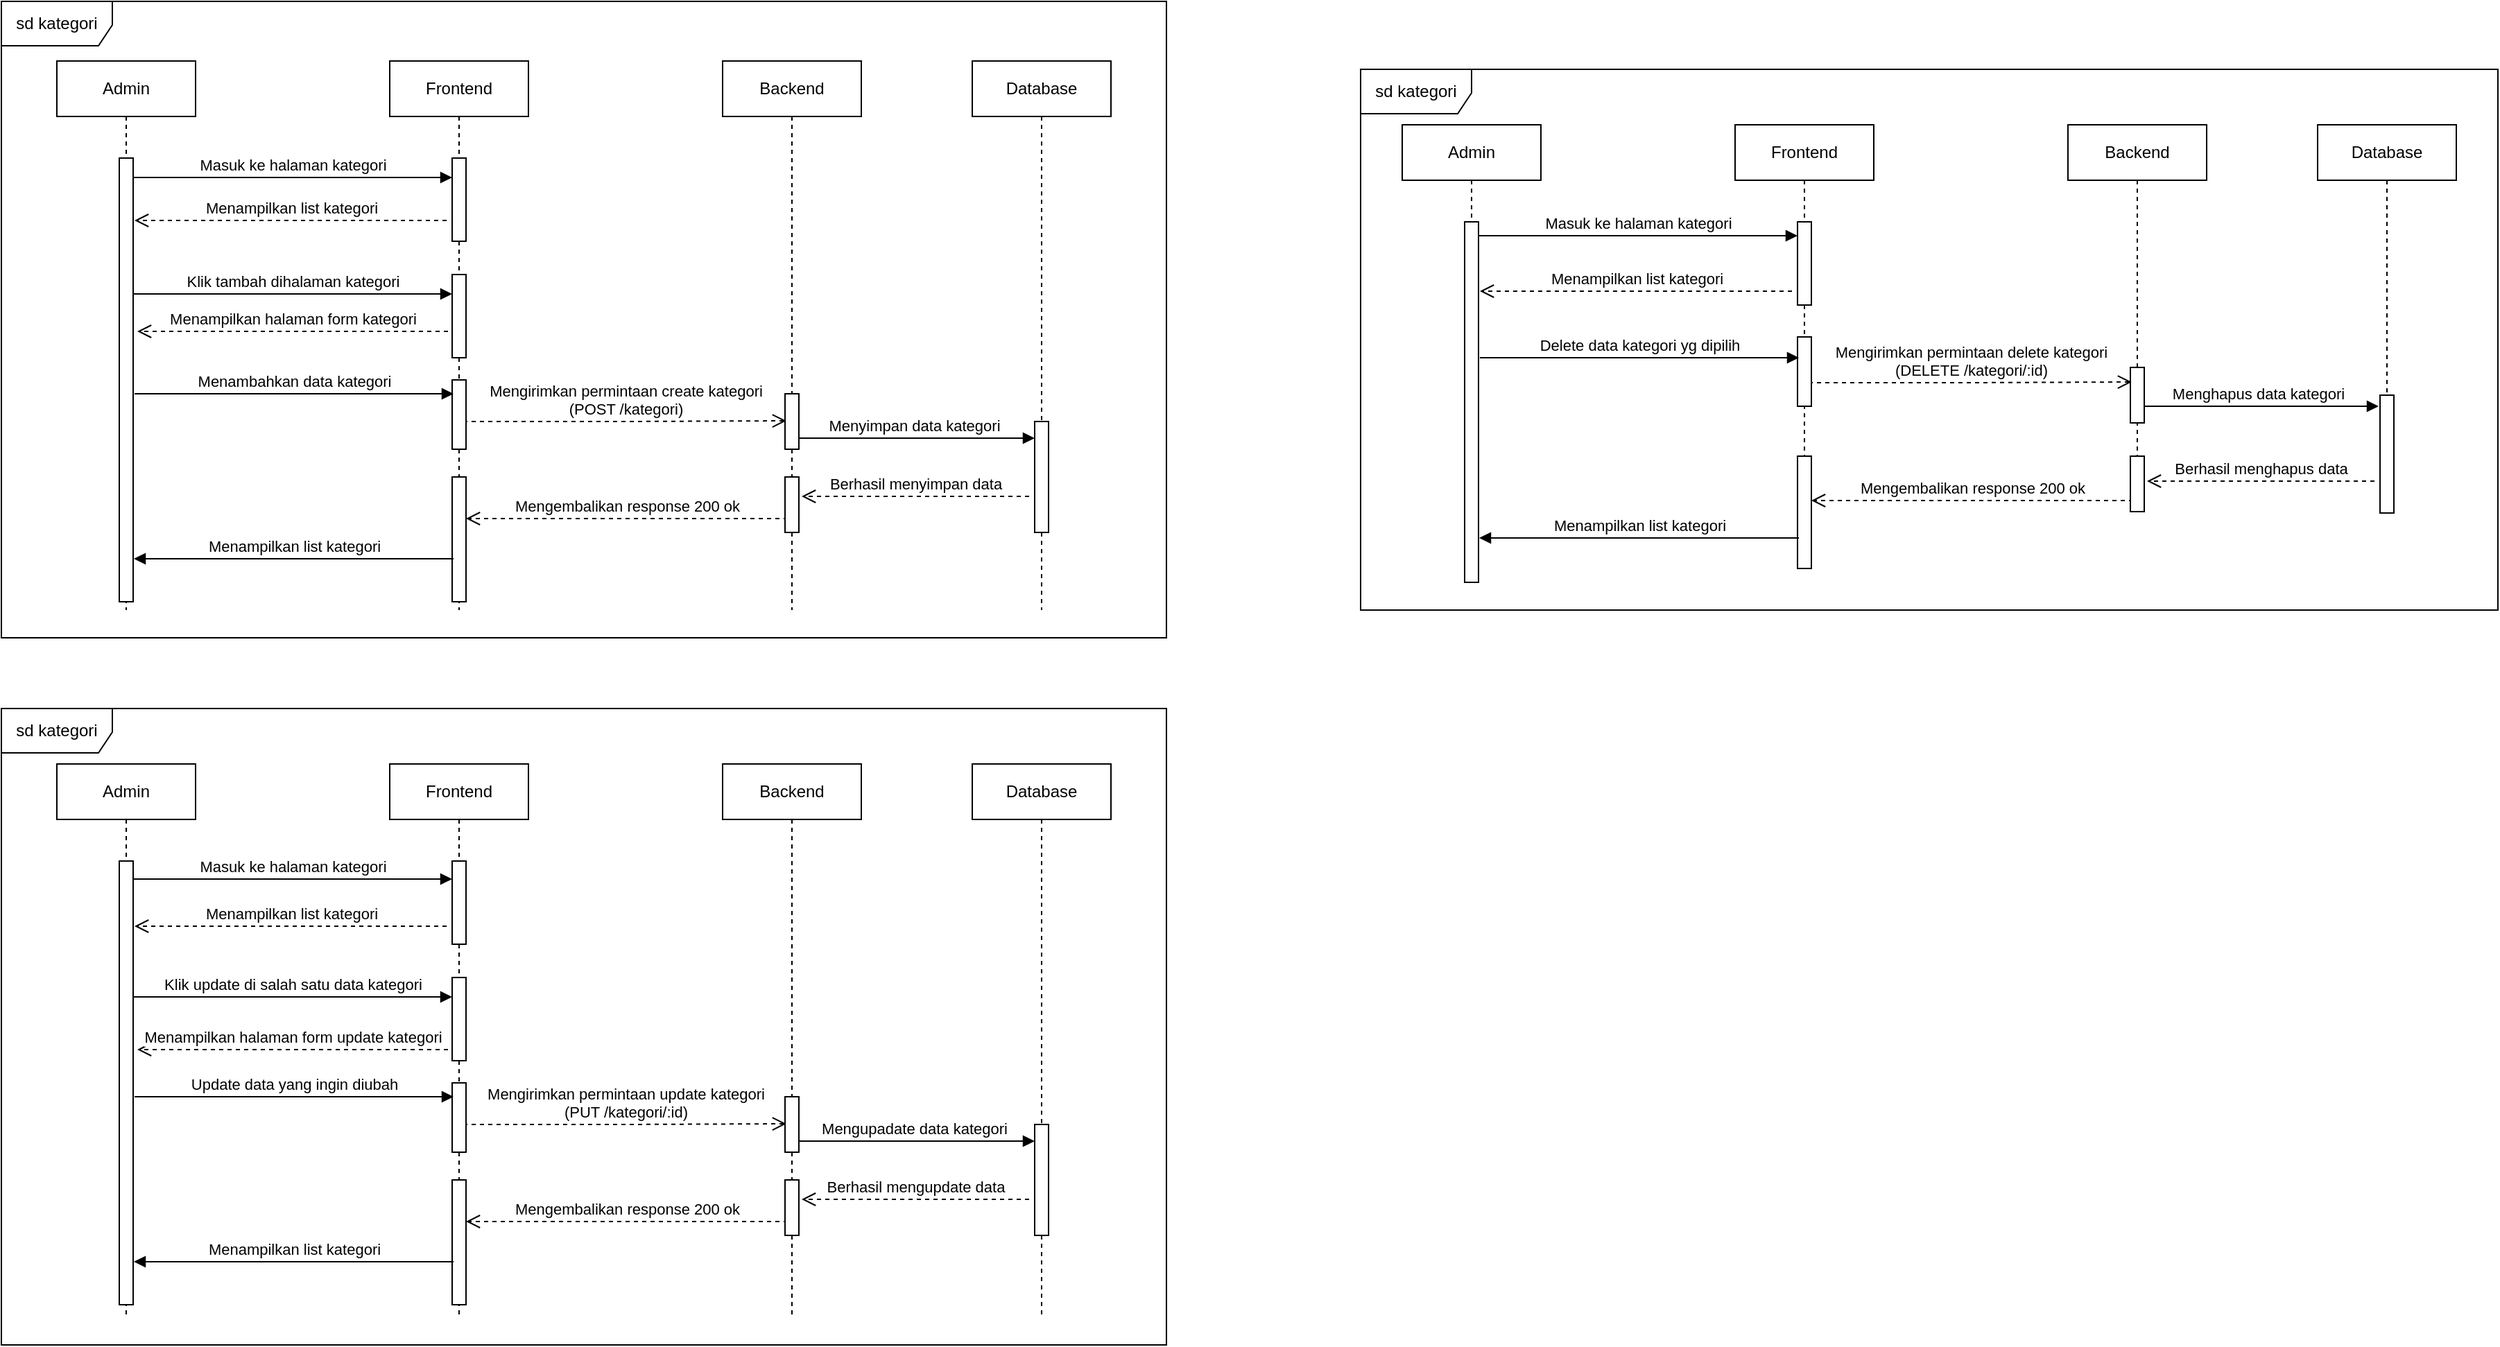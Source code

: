 <mxfile version="21.6.9" type="github" pages="5">
  <diagram name="Page-1" id="2YBvvXClWsGukQMizWep">
    <mxGraphModel dx="2044" dy="1892" grid="1" gridSize="10" guides="1" tooltips="1" connect="1" arrows="1" fold="1" page="1" pageScale="1" pageWidth="850" pageHeight="1100" math="0" shadow="0">
      <root>
        <mxCell id="0" />
        <mxCell id="1" parent="0" />
        <mxCell id="tXIopvF4Ra2s9pVsoxJs-20" value="Mengembalikan response 200 ok" style="html=1;verticalAlign=bottom;endArrow=open;dashed=1;endSize=8;edgeStyle=elbowEdgeStyle;elbow=horizontal;curved=0;rounded=0;" parent="1" edge="1">
          <mxGeometry relative="1" as="geometry">
            <mxPoint x="-485" y="-707" as="targetPoint" />
            <Array as="points" />
            <mxPoint x="-253" y="-707" as="sourcePoint" />
          </mxGeometry>
        </mxCell>
        <mxCell id="tXIopvF4Ra2s9pVsoxJs-16" value="Menyimpan data kategori" style="html=1;verticalAlign=bottom;endArrow=block;edgeStyle=elbowEdgeStyle;elbow=horizontal;curved=0;rounded=0;" parent="1" edge="1">
          <mxGeometry relative="1" as="geometry">
            <mxPoint x="-250" y="-765" as="sourcePoint" />
            <Array as="points">
              <mxPoint x="-165" y="-765" />
            </Array>
            <mxPoint x="-75" y="-765" as="targetPoint" />
          </mxGeometry>
        </mxCell>
        <mxCell id="tXIopvF4Ra2s9pVsoxJs-13" value="Mengirimkan permintaan create kategori&lt;br&gt;(POST /kategori)" style="html=1;verticalAlign=bottom;endArrow=open;dashed=1;endSize=8;edgeStyle=elbowEdgeStyle;elbow=horizontal;curved=0;rounded=0;entryX=-0.2;entryY=0.37;entryDx=0;entryDy=0;entryPerimeter=0;" parent="1" edge="1">
          <mxGeometry relative="1" as="geometry">
            <mxPoint x="-254" y="-777.5" as="targetPoint" />
            <Array as="points" />
            <mxPoint x="-487" y="-777" as="sourcePoint" />
          </mxGeometry>
        </mxCell>
        <mxCell id="aM9ryv3xv72pqoxQDRHE-1" value="Admin" style="shape=umlLifeline;perimeter=lifelinePerimeter;whiteSpace=wrap;html=1;container=0;dropTarget=0;collapsible=0;recursiveResize=0;outlineConnect=0;portConstraint=eastwest;newEdgeStyle={&quot;edgeStyle&quot;:&quot;elbowEdgeStyle&quot;,&quot;elbow&quot;:&quot;vertical&quot;,&quot;curved&quot;:0,&quot;rounded&quot;:0};" parent="1" vertex="1">
          <mxGeometry x="-780" y="-1037" width="100" height="396" as="geometry" />
        </mxCell>
        <mxCell id="aM9ryv3xv72pqoxQDRHE-2" value="" style="html=1;points=[];perimeter=orthogonalPerimeter;outlineConnect=0;targetShapes=umlLifeline;portConstraint=eastwest;newEdgeStyle={&quot;edgeStyle&quot;:&quot;elbowEdgeStyle&quot;,&quot;elbow&quot;:&quot;vertical&quot;,&quot;curved&quot;:0,&quot;rounded&quot;:0};" parent="aM9ryv3xv72pqoxQDRHE-1" vertex="1">
          <mxGeometry x="45" y="70" width="10" height="320" as="geometry" />
        </mxCell>
        <mxCell id="aM9ryv3xv72pqoxQDRHE-5" value="Frontend" style="shape=umlLifeline;perimeter=lifelinePerimeter;whiteSpace=wrap;html=1;container=0;dropTarget=0;collapsible=0;recursiveResize=0;outlineConnect=0;portConstraint=eastwest;newEdgeStyle={&quot;edgeStyle&quot;:&quot;elbowEdgeStyle&quot;,&quot;elbow&quot;:&quot;vertical&quot;,&quot;curved&quot;:0,&quot;rounded&quot;:0};" parent="1" vertex="1">
          <mxGeometry x="-540" y="-1037" width="100" height="396" as="geometry" />
        </mxCell>
        <mxCell id="aM9ryv3xv72pqoxQDRHE-6" value="" style="html=1;points=[];perimeter=orthogonalPerimeter;outlineConnect=0;targetShapes=umlLifeline;portConstraint=eastwest;newEdgeStyle={&quot;edgeStyle&quot;:&quot;elbowEdgeStyle&quot;,&quot;elbow&quot;:&quot;vertical&quot;,&quot;curved&quot;:0,&quot;rounded&quot;:0};" parent="aM9ryv3xv72pqoxQDRHE-5" vertex="1">
          <mxGeometry x="45" y="70" width="10" height="60" as="geometry" />
        </mxCell>
        <mxCell id="tXIopvF4Ra2s9pVsoxJs-8" value="" style="html=1;points=[];perimeter=orthogonalPerimeter;outlineConnect=0;targetShapes=umlLifeline;portConstraint=eastwest;newEdgeStyle={&quot;edgeStyle&quot;:&quot;elbowEdgeStyle&quot;,&quot;elbow&quot;:&quot;vertical&quot;,&quot;curved&quot;:0,&quot;rounded&quot;:0};" parent="aM9ryv3xv72pqoxQDRHE-5" vertex="1">
          <mxGeometry x="45" y="230" width="10" height="50" as="geometry" />
        </mxCell>
        <mxCell id="tXIopvF4Ra2s9pVsoxJs-9" value="" style="html=1;points=[];perimeter=orthogonalPerimeter;outlineConnect=0;targetShapes=umlLifeline;portConstraint=eastwest;newEdgeStyle={&quot;edgeStyle&quot;:&quot;elbowEdgeStyle&quot;,&quot;elbow&quot;:&quot;vertical&quot;,&quot;curved&quot;:0,&quot;rounded&quot;:0};" parent="aM9ryv3xv72pqoxQDRHE-5" vertex="1">
          <mxGeometry x="45" y="300" width="10" height="90" as="geometry" />
        </mxCell>
        <mxCell id="aM9ryv3xv72pqoxQDRHE-4" value="" style="html=1;points=[];perimeter=orthogonalPerimeter;outlineConnect=0;targetShapes=umlLifeline;portConstraint=eastwest;newEdgeStyle={&quot;edgeStyle&quot;:&quot;elbowEdgeStyle&quot;,&quot;elbow&quot;:&quot;vertical&quot;,&quot;curved&quot;:0,&quot;rounded&quot;:0};" parent="aM9ryv3xv72pqoxQDRHE-5" vertex="1">
          <mxGeometry x="45" y="154" width="10" height="60" as="geometry" />
        </mxCell>
        <mxCell id="aM9ryv3xv72pqoxQDRHE-7" value="Masuk ke halaman kategori" style="html=1;verticalAlign=bottom;endArrow=block;edgeStyle=elbowEdgeStyle;elbow=horizontal;curved=0;rounded=0;" parent="1" edge="1">
          <mxGeometry relative="1" as="geometry">
            <mxPoint x="-725" y="-953" as="sourcePoint" />
            <Array as="points">
              <mxPoint x="-640" y="-953" />
            </Array>
            <mxPoint x="-495" y="-953" as="targetPoint" />
          </mxGeometry>
        </mxCell>
        <mxCell id="aM9ryv3xv72pqoxQDRHE-8" value="Menampilkan halaman form kategori" style="html=1;verticalAlign=bottom;endArrow=open;dashed=1;endSize=8;edgeStyle=elbowEdgeStyle;elbow=horizontal;curved=0;rounded=0;" parent="1" edge="1">
          <mxGeometry relative="1" as="geometry">
            <mxPoint x="-722" y="-842" as="targetPoint" />
            <Array as="points" />
            <mxPoint x="-498" y="-842" as="sourcePoint" />
          </mxGeometry>
        </mxCell>
        <mxCell id="tXIopvF4Ra2s9pVsoxJs-1" value="Backend" style="shape=umlLifeline;perimeter=lifelinePerimeter;whiteSpace=wrap;html=1;container=0;dropTarget=0;collapsible=0;recursiveResize=0;outlineConnect=0;portConstraint=eastwest;newEdgeStyle={&quot;edgeStyle&quot;:&quot;elbowEdgeStyle&quot;,&quot;elbow&quot;:&quot;vertical&quot;,&quot;curved&quot;:0,&quot;rounded&quot;:0};" parent="1" vertex="1">
          <mxGeometry x="-300" y="-1037" width="100" height="396" as="geometry" />
        </mxCell>
        <mxCell id="tXIopvF4Ra2s9pVsoxJs-2" value="" style="html=1;points=[];perimeter=orthogonalPerimeter;outlineConnect=0;targetShapes=umlLifeline;portConstraint=eastwest;newEdgeStyle={&quot;edgeStyle&quot;:&quot;elbowEdgeStyle&quot;,&quot;elbow&quot;:&quot;vertical&quot;,&quot;curved&quot;:0,&quot;rounded&quot;:0};" parent="tXIopvF4Ra2s9pVsoxJs-1" vertex="1">
          <mxGeometry x="45" y="240" width="10" height="40" as="geometry" />
        </mxCell>
        <mxCell id="tXIopvF4Ra2s9pVsoxJs-18" value="" style="html=1;points=[];perimeter=orthogonalPerimeter;outlineConnect=0;targetShapes=umlLifeline;portConstraint=eastwest;newEdgeStyle={&quot;edgeStyle&quot;:&quot;elbowEdgeStyle&quot;,&quot;elbow&quot;:&quot;vertical&quot;,&quot;curved&quot;:0,&quot;rounded&quot;:0};" parent="tXIopvF4Ra2s9pVsoxJs-1" vertex="1">
          <mxGeometry x="45" y="300" width="10" height="40" as="geometry" />
        </mxCell>
        <mxCell id="tXIopvF4Ra2s9pVsoxJs-3" value="Database" style="shape=umlLifeline;perimeter=lifelinePerimeter;whiteSpace=wrap;html=1;container=0;dropTarget=0;collapsible=0;recursiveResize=0;outlineConnect=0;portConstraint=eastwest;newEdgeStyle={&quot;edgeStyle&quot;:&quot;elbowEdgeStyle&quot;,&quot;elbow&quot;:&quot;vertical&quot;,&quot;curved&quot;:0,&quot;rounded&quot;:0};" parent="1" vertex="1">
          <mxGeometry x="-120" y="-1037" width="100" height="396" as="geometry" />
        </mxCell>
        <mxCell id="tXIopvF4Ra2s9pVsoxJs-4" value="" style="html=1;points=[];perimeter=orthogonalPerimeter;outlineConnect=0;targetShapes=umlLifeline;portConstraint=eastwest;newEdgeStyle={&quot;edgeStyle&quot;:&quot;elbowEdgeStyle&quot;,&quot;elbow&quot;:&quot;vertical&quot;,&quot;curved&quot;:0,&quot;rounded&quot;:0};" parent="tXIopvF4Ra2s9pVsoxJs-3" vertex="1">
          <mxGeometry x="45" y="260" width="10" height="80" as="geometry" />
        </mxCell>
        <mxCell id="tXIopvF4Ra2s9pVsoxJs-10" value="Menampilkan list kategori" style="html=1;verticalAlign=bottom;endArrow=open;dashed=1;endSize=8;edgeStyle=elbowEdgeStyle;elbow=vertical;curved=0;rounded=0;" parent="1" edge="1">
          <mxGeometry relative="1" as="geometry">
            <mxPoint x="-724" y="-922" as="targetPoint" />
            <Array as="points" />
            <mxPoint x="-499" y="-922" as="sourcePoint" />
          </mxGeometry>
        </mxCell>
        <mxCell id="tXIopvF4Ra2s9pVsoxJs-11" value="Klik tambah dihalaman kategori" style="html=1;verticalAlign=bottom;endArrow=block;edgeStyle=elbowEdgeStyle;elbow=horizontal;curved=0;rounded=0;" parent="1" edge="1">
          <mxGeometry relative="1" as="geometry">
            <mxPoint x="-725" y="-869" as="sourcePoint" />
            <Array as="points">
              <mxPoint x="-645" y="-869" />
            </Array>
            <mxPoint x="-495" y="-869" as="targetPoint" />
          </mxGeometry>
        </mxCell>
        <mxCell id="tXIopvF4Ra2s9pVsoxJs-12" value="Menambahkan data kategori" style="html=1;verticalAlign=bottom;endArrow=block;edgeStyle=elbowEdgeStyle;elbow=horizontal;curved=0;rounded=0;" parent="1" edge="1">
          <mxGeometry relative="1" as="geometry">
            <mxPoint x="-724" y="-797" as="sourcePoint" />
            <Array as="points">
              <mxPoint x="-644" y="-797" />
            </Array>
            <mxPoint x="-494" y="-797" as="targetPoint" />
          </mxGeometry>
        </mxCell>
        <mxCell id="tXIopvF4Ra2s9pVsoxJs-19" value="Berhasil menyimpan data" style="html=1;verticalAlign=bottom;endArrow=open;dashed=1;endSize=8;edgeStyle=elbowEdgeStyle;elbow=horizontal;curved=0;rounded=0;" parent="1" edge="1">
          <mxGeometry relative="1" as="geometry">
            <mxPoint x="-243" y="-723" as="targetPoint" />
            <Array as="points" />
            <mxPoint x="-79" y="-723" as="sourcePoint" />
          </mxGeometry>
        </mxCell>
        <mxCell id="tXIopvF4Ra2s9pVsoxJs-21" value="Menampilkan list kategori" style="html=1;verticalAlign=bottom;endArrow=block;edgeStyle=elbowEdgeStyle;elbow=horizontal;curved=0;rounded=0;" parent="1" edge="1">
          <mxGeometry relative="1" as="geometry">
            <mxPoint x="-494" y="-678" as="sourcePoint" />
            <Array as="points">
              <mxPoint x="-639" y="-678" />
            </Array>
            <mxPoint x="-724.5" y="-678" as="targetPoint" />
          </mxGeometry>
        </mxCell>
        <mxCell id="De7sKsdDXI-TrQm7Oqq0-1" value="sd kategori" style="shape=umlFrame;whiteSpace=wrap;html=1;pointerEvents=0;width=80;height=32;" vertex="1" parent="1">
          <mxGeometry x="-820" y="-1080" width="840" height="459" as="geometry" />
        </mxCell>
        <mxCell id="aE_Jug6JQYjBajl6v8Bh-1" value="Mengembalikan response 200 ok" style="html=1;verticalAlign=bottom;endArrow=open;dashed=1;endSize=8;edgeStyle=elbowEdgeStyle;elbow=horizontal;curved=0;rounded=0;" edge="1" parent="1">
          <mxGeometry relative="1" as="geometry">
            <mxPoint x="-485" y="-200" as="targetPoint" />
            <Array as="points" />
            <mxPoint x="-253" y="-200" as="sourcePoint" />
          </mxGeometry>
        </mxCell>
        <mxCell id="aE_Jug6JQYjBajl6v8Bh-2" value="Mengupadate data kategori" style="html=1;verticalAlign=bottom;endArrow=block;edgeStyle=elbowEdgeStyle;elbow=horizontal;curved=0;rounded=0;" edge="1" parent="1">
          <mxGeometry relative="1" as="geometry">
            <mxPoint x="-250" y="-258" as="sourcePoint" />
            <Array as="points">
              <mxPoint x="-165" y="-258" />
            </Array>
            <mxPoint x="-75" y="-258" as="targetPoint" />
          </mxGeometry>
        </mxCell>
        <mxCell id="aE_Jug6JQYjBajl6v8Bh-3" value="Mengirimkan permintaan update kategori&lt;br&gt;(PUT /kategori/:id)" style="html=1;verticalAlign=bottom;endArrow=open;dashed=1;endSize=8;edgeStyle=elbowEdgeStyle;elbow=horizontal;curved=0;rounded=0;entryX=-0.2;entryY=0.37;entryDx=0;entryDy=0;entryPerimeter=0;" edge="1" parent="1">
          <mxGeometry relative="1" as="geometry">
            <mxPoint x="-254" y="-270.5" as="targetPoint" />
            <Array as="points" />
            <mxPoint x="-487" y="-270" as="sourcePoint" />
          </mxGeometry>
        </mxCell>
        <mxCell id="aE_Jug6JQYjBajl6v8Bh-4" value="Admin" style="shape=umlLifeline;perimeter=lifelinePerimeter;whiteSpace=wrap;html=1;container=0;dropTarget=0;collapsible=0;recursiveResize=0;outlineConnect=0;portConstraint=eastwest;newEdgeStyle={&quot;edgeStyle&quot;:&quot;elbowEdgeStyle&quot;,&quot;elbow&quot;:&quot;vertical&quot;,&quot;curved&quot;:0,&quot;rounded&quot;:0};" vertex="1" parent="1">
          <mxGeometry x="-780" y="-530" width="100" height="400" as="geometry" />
        </mxCell>
        <mxCell id="aE_Jug6JQYjBajl6v8Bh-5" value="" style="html=1;points=[];perimeter=orthogonalPerimeter;outlineConnect=0;targetShapes=umlLifeline;portConstraint=eastwest;newEdgeStyle={&quot;edgeStyle&quot;:&quot;elbowEdgeStyle&quot;,&quot;elbow&quot;:&quot;vertical&quot;,&quot;curved&quot;:0,&quot;rounded&quot;:0};" vertex="1" parent="aE_Jug6JQYjBajl6v8Bh-4">
          <mxGeometry x="45" y="70" width="10" height="320" as="geometry" />
        </mxCell>
        <mxCell id="aE_Jug6JQYjBajl6v8Bh-6" value="Frontend" style="shape=umlLifeline;perimeter=lifelinePerimeter;whiteSpace=wrap;html=1;container=0;dropTarget=0;collapsible=0;recursiveResize=0;outlineConnect=0;portConstraint=eastwest;newEdgeStyle={&quot;edgeStyle&quot;:&quot;elbowEdgeStyle&quot;,&quot;elbow&quot;:&quot;vertical&quot;,&quot;curved&quot;:0,&quot;rounded&quot;:0};" vertex="1" parent="1">
          <mxGeometry x="-540" y="-530" width="100" height="400" as="geometry" />
        </mxCell>
        <mxCell id="aE_Jug6JQYjBajl6v8Bh-7" value="" style="html=1;points=[];perimeter=orthogonalPerimeter;outlineConnect=0;targetShapes=umlLifeline;portConstraint=eastwest;newEdgeStyle={&quot;edgeStyle&quot;:&quot;elbowEdgeStyle&quot;,&quot;elbow&quot;:&quot;vertical&quot;,&quot;curved&quot;:0,&quot;rounded&quot;:0};" vertex="1" parent="aE_Jug6JQYjBajl6v8Bh-6">
          <mxGeometry x="45" y="70" width="10" height="60" as="geometry" />
        </mxCell>
        <mxCell id="aE_Jug6JQYjBajl6v8Bh-8" value="" style="html=1;points=[];perimeter=orthogonalPerimeter;outlineConnect=0;targetShapes=umlLifeline;portConstraint=eastwest;newEdgeStyle={&quot;edgeStyle&quot;:&quot;elbowEdgeStyle&quot;,&quot;elbow&quot;:&quot;vertical&quot;,&quot;curved&quot;:0,&quot;rounded&quot;:0};" vertex="1" parent="aE_Jug6JQYjBajl6v8Bh-6">
          <mxGeometry x="45" y="230" width="10" height="50" as="geometry" />
        </mxCell>
        <mxCell id="aE_Jug6JQYjBajl6v8Bh-9" value="" style="html=1;points=[];perimeter=orthogonalPerimeter;outlineConnect=0;targetShapes=umlLifeline;portConstraint=eastwest;newEdgeStyle={&quot;edgeStyle&quot;:&quot;elbowEdgeStyle&quot;,&quot;elbow&quot;:&quot;vertical&quot;,&quot;curved&quot;:0,&quot;rounded&quot;:0};" vertex="1" parent="aE_Jug6JQYjBajl6v8Bh-6">
          <mxGeometry x="45" y="300" width="10" height="90" as="geometry" />
        </mxCell>
        <mxCell id="aE_Jug6JQYjBajl6v8Bh-10" value="" style="html=1;points=[];perimeter=orthogonalPerimeter;outlineConnect=0;targetShapes=umlLifeline;portConstraint=eastwest;newEdgeStyle={&quot;edgeStyle&quot;:&quot;elbowEdgeStyle&quot;,&quot;elbow&quot;:&quot;vertical&quot;,&quot;curved&quot;:0,&quot;rounded&quot;:0};" vertex="1" parent="aE_Jug6JQYjBajl6v8Bh-6">
          <mxGeometry x="45" y="154" width="10" height="60" as="geometry" />
        </mxCell>
        <mxCell id="aE_Jug6JQYjBajl6v8Bh-11" value="Masuk ke halaman kategori" style="html=1;verticalAlign=bottom;endArrow=block;edgeStyle=elbowEdgeStyle;elbow=horizontal;curved=0;rounded=0;" edge="1" parent="1">
          <mxGeometry relative="1" as="geometry">
            <mxPoint x="-725" y="-447" as="sourcePoint" />
            <Array as="points">
              <mxPoint x="-640" y="-447" />
            </Array>
            <mxPoint x="-495" y="-447" as="targetPoint" />
          </mxGeometry>
        </mxCell>
        <mxCell id="aE_Jug6JQYjBajl6v8Bh-12" value="Menampilkan halaman form update kategori" style="html=1;verticalAlign=bottom;endArrow=open;dashed=1;endSize=8;edgeStyle=elbowEdgeStyle;elbow=horizontal;curved=0;rounded=0;" edge="1" parent="1">
          <mxGeometry relative="1" as="geometry">
            <mxPoint x="-722" y="-324" as="targetPoint" />
            <Array as="points" />
            <mxPoint x="-498" y="-324" as="sourcePoint" />
          </mxGeometry>
        </mxCell>
        <mxCell id="aE_Jug6JQYjBajl6v8Bh-13" value="Backend" style="shape=umlLifeline;perimeter=lifelinePerimeter;whiteSpace=wrap;html=1;container=0;dropTarget=0;collapsible=0;recursiveResize=0;outlineConnect=0;portConstraint=eastwest;newEdgeStyle={&quot;edgeStyle&quot;:&quot;elbowEdgeStyle&quot;,&quot;elbow&quot;:&quot;vertical&quot;,&quot;curved&quot;:0,&quot;rounded&quot;:0};" vertex="1" parent="1">
          <mxGeometry x="-300" y="-530" width="100" height="400" as="geometry" />
        </mxCell>
        <mxCell id="aE_Jug6JQYjBajl6v8Bh-14" value="" style="html=1;points=[];perimeter=orthogonalPerimeter;outlineConnect=0;targetShapes=umlLifeline;portConstraint=eastwest;newEdgeStyle={&quot;edgeStyle&quot;:&quot;elbowEdgeStyle&quot;,&quot;elbow&quot;:&quot;vertical&quot;,&quot;curved&quot;:0,&quot;rounded&quot;:0};" vertex="1" parent="aE_Jug6JQYjBajl6v8Bh-13">
          <mxGeometry x="45" y="240" width="10" height="40" as="geometry" />
        </mxCell>
        <mxCell id="aE_Jug6JQYjBajl6v8Bh-15" value="" style="html=1;points=[];perimeter=orthogonalPerimeter;outlineConnect=0;targetShapes=umlLifeline;portConstraint=eastwest;newEdgeStyle={&quot;edgeStyle&quot;:&quot;elbowEdgeStyle&quot;,&quot;elbow&quot;:&quot;vertical&quot;,&quot;curved&quot;:0,&quot;rounded&quot;:0};" vertex="1" parent="aE_Jug6JQYjBajl6v8Bh-13">
          <mxGeometry x="45" y="300" width="10" height="40" as="geometry" />
        </mxCell>
        <mxCell id="aE_Jug6JQYjBajl6v8Bh-16" value="Database" style="shape=umlLifeline;perimeter=lifelinePerimeter;whiteSpace=wrap;html=1;container=0;dropTarget=0;collapsible=0;recursiveResize=0;outlineConnect=0;portConstraint=eastwest;newEdgeStyle={&quot;edgeStyle&quot;:&quot;elbowEdgeStyle&quot;,&quot;elbow&quot;:&quot;vertical&quot;,&quot;curved&quot;:0,&quot;rounded&quot;:0};" vertex="1" parent="1">
          <mxGeometry x="-120" y="-530" width="100" height="400" as="geometry" />
        </mxCell>
        <mxCell id="aE_Jug6JQYjBajl6v8Bh-17" value="" style="html=1;points=[];perimeter=orthogonalPerimeter;outlineConnect=0;targetShapes=umlLifeline;portConstraint=eastwest;newEdgeStyle={&quot;edgeStyle&quot;:&quot;elbowEdgeStyle&quot;,&quot;elbow&quot;:&quot;vertical&quot;,&quot;curved&quot;:0,&quot;rounded&quot;:0};" vertex="1" parent="aE_Jug6JQYjBajl6v8Bh-16">
          <mxGeometry x="45" y="260" width="10" height="80" as="geometry" />
        </mxCell>
        <mxCell id="aE_Jug6JQYjBajl6v8Bh-18" value="Menampilkan list kategori" style="html=1;verticalAlign=bottom;endArrow=open;dashed=1;endSize=8;edgeStyle=elbowEdgeStyle;elbow=vertical;curved=0;rounded=0;" edge="1" parent="1">
          <mxGeometry relative="1" as="geometry">
            <mxPoint x="-724" y="-413" as="targetPoint" />
            <Array as="points" />
            <mxPoint x="-499" y="-413" as="sourcePoint" />
          </mxGeometry>
        </mxCell>
        <mxCell id="aE_Jug6JQYjBajl6v8Bh-19" value="Klik update di salah satu data kategori" style="html=1;verticalAlign=bottom;endArrow=block;edgeStyle=elbowEdgeStyle;elbow=horizontal;curved=0;rounded=0;" edge="1" parent="1">
          <mxGeometry relative="1" as="geometry">
            <mxPoint x="-725" y="-362" as="sourcePoint" />
            <Array as="points">
              <mxPoint x="-645" y="-362" />
            </Array>
            <mxPoint x="-495" y="-362" as="targetPoint" />
          </mxGeometry>
        </mxCell>
        <mxCell id="aE_Jug6JQYjBajl6v8Bh-20" value="Update data yang ingin diubah" style="html=1;verticalAlign=bottom;endArrow=block;edgeStyle=elbowEdgeStyle;elbow=horizontal;curved=0;rounded=0;" edge="1" parent="1">
          <mxGeometry relative="1" as="geometry">
            <mxPoint x="-724" y="-290" as="sourcePoint" />
            <Array as="points">
              <mxPoint x="-644" y="-290" />
            </Array>
            <mxPoint x="-494" y="-290" as="targetPoint" />
          </mxGeometry>
        </mxCell>
        <mxCell id="aE_Jug6JQYjBajl6v8Bh-21" value="Berhasil mengupdate data" style="html=1;verticalAlign=bottom;endArrow=open;dashed=1;endSize=8;edgeStyle=elbowEdgeStyle;elbow=vertical;curved=0;rounded=0;" edge="1" parent="1">
          <mxGeometry relative="1" as="geometry">
            <mxPoint x="-243" y="-216" as="targetPoint" />
            <Array as="points" />
            <mxPoint x="-79" y="-216" as="sourcePoint" />
          </mxGeometry>
        </mxCell>
        <mxCell id="aE_Jug6JQYjBajl6v8Bh-22" value="Menampilkan list kategori" style="html=1;verticalAlign=bottom;endArrow=block;edgeStyle=elbowEdgeStyle;elbow=horizontal;curved=0;rounded=0;" edge="1" parent="1">
          <mxGeometry relative="1" as="geometry">
            <mxPoint x="-494" y="-171" as="sourcePoint" />
            <Array as="points">
              <mxPoint x="-639" y="-171" />
            </Array>
            <mxPoint x="-724.5" y="-171" as="targetPoint" />
          </mxGeometry>
        </mxCell>
        <mxCell id="aE_Jug6JQYjBajl6v8Bh-23" value="sd kategori" style="shape=umlFrame;whiteSpace=wrap;html=1;pointerEvents=0;width=80;height=32;" vertex="1" parent="1">
          <mxGeometry x="-820" y="-570" width="840" height="459" as="geometry" />
        </mxCell>
        <mxCell id="fRLWyDE9ktSOIa4anmUS-1" value="Mengembalikan response 200 ok" style="html=1;verticalAlign=bottom;endArrow=open;dashed=1;endSize=8;edgeStyle=elbowEdgeStyle;elbow=horizontal;curved=0;rounded=0;" edge="1" parent="1">
          <mxGeometry relative="1" as="geometry">
            <mxPoint x="485" y="-720" as="targetPoint" />
            <Array as="points" />
            <mxPoint x="717" y="-720" as="sourcePoint" />
          </mxGeometry>
        </mxCell>
        <mxCell id="fRLWyDE9ktSOIa4anmUS-2" value="Menghapus data kategori" style="html=1;verticalAlign=bottom;endArrow=block;edgeStyle=elbowEdgeStyle;elbow=horizontal;curved=0;rounded=0;" edge="1" parent="1">
          <mxGeometry relative="1" as="geometry">
            <mxPoint x="719" y="-788" as="sourcePoint" />
            <Array as="points">
              <mxPoint x="804" y="-788" />
            </Array>
            <mxPoint x="894" y="-788" as="targetPoint" />
          </mxGeometry>
        </mxCell>
        <mxCell id="fRLWyDE9ktSOIa4anmUS-3" value="Mengirimkan permintaan delete kategori&lt;br&gt;(DELETE /kategori/:id)" style="html=1;verticalAlign=bottom;endArrow=open;dashed=1;endSize=8;edgeStyle=elbowEdgeStyle;elbow=horizontal;curved=0;rounded=0;entryX=-0.2;entryY=0.37;entryDx=0;entryDy=0;entryPerimeter=0;" edge="1" parent="1">
          <mxGeometry relative="1" as="geometry">
            <mxPoint x="716" y="-805.5" as="targetPoint" />
            <Array as="points" />
            <mxPoint x="483" y="-805" as="sourcePoint" />
          </mxGeometry>
        </mxCell>
        <mxCell id="fRLWyDE9ktSOIa4anmUS-4" value="Admin" style="shape=umlLifeline;perimeter=lifelinePerimeter;whiteSpace=wrap;html=1;container=0;dropTarget=0;collapsible=0;recursiveResize=0;outlineConnect=0;portConstraint=eastwest;newEdgeStyle={&quot;edgeStyle&quot;:&quot;elbowEdgeStyle&quot;,&quot;elbow&quot;:&quot;vertical&quot;,&quot;curved&quot;:0,&quot;rounded&quot;:0};" vertex="1" parent="1">
          <mxGeometry x="190" y="-991" width="100" height="330" as="geometry" />
        </mxCell>
        <mxCell id="fRLWyDE9ktSOIa4anmUS-5" value="" style="html=1;points=[];perimeter=orthogonalPerimeter;outlineConnect=0;targetShapes=umlLifeline;portConstraint=eastwest;newEdgeStyle={&quot;edgeStyle&quot;:&quot;elbowEdgeStyle&quot;,&quot;elbow&quot;:&quot;vertical&quot;,&quot;curved&quot;:0,&quot;rounded&quot;:0};" vertex="1" parent="fRLWyDE9ktSOIa4anmUS-4">
          <mxGeometry x="45" y="70" width="10" height="260" as="geometry" />
        </mxCell>
        <mxCell id="fRLWyDE9ktSOIa4anmUS-6" value="Frontend" style="shape=umlLifeline;perimeter=lifelinePerimeter;whiteSpace=wrap;html=1;container=0;dropTarget=0;collapsible=0;recursiveResize=0;outlineConnect=0;portConstraint=eastwest;newEdgeStyle={&quot;edgeStyle&quot;:&quot;elbowEdgeStyle&quot;,&quot;elbow&quot;:&quot;vertical&quot;,&quot;curved&quot;:0,&quot;rounded&quot;:0};" vertex="1" parent="1">
          <mxGeometry x="430" y="-991" width="100" height="320" as="geometry" />
        </mxCell>
        <mxCell id="fRLWyDE9ktSOIa4anmUS-7" value="" style="html=1;points=[];perimeter=orthogonalPerimeter;outlineConnect=0;targetShapes=umlLifeline;portConstraint=eastwest;newEdgeStyle={&quot;edgeStyle&quot;:&quot;elbowEdgeStyle&quot;,&quot;elbow&quot;:&quot;vertical&quot;,&quot;curved&quot;:0,&quot;rounded&quot;:0};" vertex="1" parent="fRLWyDE9ktSOIa4anmUS-6">
          <mxGeometry x="45" y="70" width="10" height="60" as="geometry" />
        </mxCell>
        <mxCell id="fRLWyDE9ktSOIa4anmUS-8" value="" style="html=1;points=[];perimeter=orthogonalPerimeter;outlineConnect=0;targetShapes=umlLifeline;portConstraint=eastwest;newEdgeStyle={&quot;edgeStyle&quot;:&quot;elbowEdgeStyle&quot;,&quot;elbow&quot;:&quot;vertical&quot;,&quot;curved&quot;:0,&quot;rounded&quot;:0};" vertex="1" parent="fRLWyDE9ktSOIa4anmUS-6">
          <mxGeometry x="45" y="153" width="10" height="50" as="geometry" />
        </mxCell>
        <mxCell id="fRLWyDE9ktSOIa4anmUS-9" value="" style="html=1;points=[];perimeter=orthogonalPerimeter;outlineConnect=0;targetShapes=umlLifeline;portConstraint=eastwest;newEdgeStyle={&quot;edgeStyle&quot;:&quot;elbowEdgeStyle&quot;,&quot;elbow&quot;:&quot;vertical&quot;,&quot;curved&quot;:0,&quot;rounded&quot;:0};" vertex="1" parent="fRLWyDE9ktSOIa4anmUS-6">
          <mxGeometry x="45" y="239" width="10" height="81" as="geometry" />
        </mxCell>
        <mxCell id="fRLWyDE9ktSOIa4anmUS-10" value="Masuk ke halaman kategori" style="html=1;verticalAlign=bottom;endArrow=block;edgeStyle=elbowEdgeStyle;elbow=horizontal;curved=0;rounded=0;" edge="1" parent="1" source="fRLWyDE9ktSOIa4anmUS-5" target="fRLWyDE9ktSOIa4anmUS-7">
          <mxGeometry relative="1" as="geometry">
            <mxPoint x="345" y="-901" as="sourcePoint" />
            <Array as="points">
              <mxPoint x="330" y="-911" />
            </Array>
          </mxGeometry>
        </mxCell>
        <mxCell id="fRLWyDE9ktSOIa4anmUS-11" value="Backend" style="shape=umlLifeline;perimeter=lifelinePerimeter;whiteSpace=wrap;html=1;container=0;dropTarget=0;collapsible=0;recursiveResize=0;outlineConnect=0;portConstraint=eastwest;newEdgeStyle={&quot;edgeStyle&quot;:&quot;elbowEdgeStyle&quot;,&quot;elbow&quot;:&quot;vertical&quot;,&quot;curved&quot;:0,&quot;rounded&quot;:0};" vertex="1" parent="1">
          <mxGeometry x="670" y="-991" width="100" height="270" as="geometry" />
        </mxCell>
        <mxCell id="fRLWyDE9ktSOIa4anmUS-12" value="" style="html=1;points=[];perimeter=orthogonalPerimeter;outlineConnect=0;targetShapes=umlLifeline;portConstraint=eastwest;newEdgeStyle={&quot;edgeStyle&quot;:&quot;elbowEdgeStyle&quot;,&quot;elbow&quot;:&quot;vertical&quot;,&quot;curved&quot;:0,&quot;rounded&quot;:0};" vertex="1" parent="fRLWyDE9ktSOIa4anmUS-11">
          <mxGeometry x="45" y="175" width="10" height="40" as="geometry" />
        </mxCell>
        <mxCell id="fRLWyDE9ktSOIa4anmUS-13" value="" style="html=1;points=[];perimeter=orthogonalPerimeter;outlineConnect=0;targetShapes=umlLifeline;portConstraint=eastwest;newEdgeStyle={&quot;edgeStyle&quot;:&quot;elbowEdgeStyle&quot;,&quot;elbow&quot;:&quot;vertical&quot;,&quot;curved&quot;:0,&quot;rounded&quot;:0};" vertex="1" parent="fRLWyDE9ktSOIa4anmUS-11">
          <mxGeometry x="45" y="239" width="10" height="40" as="geometry" />
        </mxCell>
        <mxCell id="fRLWyDE9ktSOIa4anmUS-14" value="Database" style="shape=umlLifeline;perimeter=lifelinePerimeter;whiteSpace=wrap;html=1;container=0;dropTarget=0;collapsible=0;recursiveResize=0;outlineConnect=0;portConstraint=eastwest;newEdgeStyle={&quot;edgeStyle&quot;:&quot;elbowEdgeStyle&quot;,&quot;elbow&quot;:&quot;vertical&quot;,&quot;curved&quot;:0,&quot;rounded&quot;:0};" vertex="1" parent="1">
          <mxGeometry x="850" y="-991" width="100" height="280" as="geometry" />
        </mxCell>
        <mxCell id="fRLWyDE9ktSOIa4anmUS-15" value="" style="html=1;points=[];perimeter=orthogonalPerimeter;outlineConnect=0;targetShapes=umlLifeline;portConstraint=eastwest;newEdgeStyle={&quot;edgeStyle&quot;:&quot;elbowEdgeStyle&quot;,&quot;elbow&quot;:&quot;vertical&quot;,&quot;curved&quot;:0,&quot;rounded&quot;:0};" vertex="1" parent="fRLWyDE9ktSOIa4anmUS-14">
          <mxGeometry x="45" y="195" width="10" height="85" as="geometry" />
        </mxCell>
        <mxCell id="fRLWyDE9ktSOIa4anmUS-16" value="Menampilkan list kategori" style="html=1;verticalAlign=bottom;endArrow=open;dashed=1;endSize=8;edgeStyle=elbowEdgeStyle;elbow=vertical;curved=0;rounded=0;" edge="1" parent="1">
          <mxGeometry relative="1" as="geometry">
            <mxPoint x="246" y="-871" as="targetPoint" />
            <Array as="points" />
            <mxPoint x="471" y="-871" as="sourcePoint" />
          </mxGeometry>
        </mxCell>
        <mxCell id="fRLWyDE9ktSOIa4anmUS-17" value="Delete data kategori yg dipilih" style="html=1;verticalAlign=bottom;endArrow=block;edgeStyle=elbowEdgeStyle;elbow=horizontal;curved=0;rounded=0;" edge="1" parent="1">
          <mxGeometry relative="1" as="geometry">
            <mxPoint x="246" y="-823" as="sourcePoint" />
            <Array as="points">
              <mxPoint x="326" y="-823" />
            </Array>
            <mxPoint x="476" y="-823" as="targetPoint" />
          </mxGeometry>
        </mxCell>
        <mxCell id="fRLWyDE9ktSOIa4anmUS-18" value="Berhasil menghapus data" style="html=1;verticalAlign=bottom;endArrow=open;dashed=1;endSize=8;edgeStyle=elbowEdgeStyle;elbow=horizontal;curved=0;rounded=0;" edge="1" parent="1">
          <mxGeometry relative="1" as="geometry">
            <mxPoint x="727" y="-734" as="targetPoint" />
            <Array as="points" />
            <mxPoint x="891" y="-734" as="sourcePoint" />
          </mxGeometry>
        </mxCell>
        <mxCell id="fRLWyDE9ktSOIa4anmUS-19" value="Menampilkan list kategori" style="html=1;verticalAlign=bottom;endArrow=block;edgeStyle=elbowEdgeStyle;elbow=horizontal;curved=0;rounded=0;" edge="1" parent="1">
          <mxGeometry relative="1" as="geometry">
            <mxPoint x="476" y="-693" as="sourcePoint" />
            <Array as="points">
              <mxPoint x="331" y="-693" />
            </Array>
            <mxPoint x="245.5" y="-693" as="targetPoint" />
          </mxGeometry>
        </mxCell>
        <mxCell id="fRLWyDE9ktSOIa4anmUS-20" value="sd kategori" style="shape=umlFrame;whiteSpace=wrap;html=1;pointerEvents=0;width=80;height=32;" vertex="1" parent="1">
          <mxGeometry x="160" y="-1031" width="820" height="390" as="geometry" />
        </mxCell>
      </root>
    </mxGraphModel>
  </diagram>
  <diagram id="nMllO-noWDizluVkP9BY" name="Halaman-6">
    <mxGraphModel dx="1194" dy="792" grid="1" gridSize="10" guides="1" tooltips="1" connect="1" arrows="1" fold="1" page="1" pageScale="1" pageWidth="827" pageHeight="1169" math="0" shadow="0">
      <root>
        <mxCell id="0" />
        <mxCell id="1" parent="0" />
        <mxCell id="tb43A-Y3lIxuKbm9xcc3-1" value="Response 200 ok" style="html=1;verticalAlign=bottom;endArrow=open;dashed=1;endSize=8;edgeStyle=elbowEdgeStyle;elbow=horizontal;curved=0;rounded=0;" parent="1" edge="1">
          <mxGeometry relative="1" as="geometry">
            <mxPoint x="325" y="900" as="targetPoint" />
            <Array as="points" />
            <mxPoint x="557" y="900" as="sourcePoint" />
          </mxGeometry>
        </mxCell>
        <mxCell id="tb43A-Y3lIxuKbm9xcc3-2" value="Menghapus data produk" style="html=1;verticalAlign=bottom;endArrow=block;edgeStyle=elbowEdgeStyle;elbow=horizontal;curved=0;rounded=0;" parent="1" edge="1">
          <mxGeometry relative="1" as="geometry">
            <mxPoint x="559" y="841" as="sourcePoint" />
            <Array as="points">
              <mxPoint x="644" y="841" />
            </Array>
            <mxPoint x="734" y="841" as="targetPoint" />
          </mxGeometry>
        </mxCell>
        <mxCell id="tb43A-Y3lIxuKbm9xcc3-3" value="Mengirimkan permintaan delete produk&lt;br&gt;(DELETE /produk/:id)" style="html=1;verticalAlign=bottom;endArrow=open;dashed=1;endSize=8;edgeStyle=elbowEdgeStyle;elbow=horizontal;curved=0;rounded=0;entryX=-0.2;entryY=0.37;entryDx=0;entryDy=0;entryPerimeter=0;" parent="1" edge="1">
          <mxGeometry relative="1" as="geometry">
            <mxPoint x="556" y="829.5" as="targetPoint" />
            <Array as="points" />
            <mxPoint x="323" y="830" as="sourcePoint" />
          </mxGeometry>
        </mxCell>
        <mxCell id="tb43A-Y3lIxuKbm9xcc3-4" value="Admin" style="shape=umlLifeline;perimeter=lifelinePerimeter;whiteSpace=wrap;html=1;container=0;dropTarget=0;collapsible=0;recursiveResize=0;outlineConnect=0;portConstraint=eastwest;newEdgeStyle={&quot;edgeStyle&quot;:&quot;elbowEdgeStyle&quot;,&quot;elbow&quot;:&quot;vertical&quot;,&quot;curved&quot;:0,&quot;rounded&quot;:0};" parent="1" vertex="1">
          <mxGeometry x="30" y="640" width="100" height="320" as="geometry" />
        </mxCell>
        <mxCell id="tb43A-Y3lIxuKbm9xcc3-5" value="" style="html=1;points=[];perimeter=orthogonalPerimeter;outlineConnect=0;targetShapes=umlLifeline;portConstraint=eastwest;newEdgeStyle={&quot;edgeStyle&quot;:&quot;elbowEdgeStyle&quot;,&quot;elbow&quot;:&quot;vertical&quot;,&quot;curved&quot;:0,&quot;rounded&quot;:0};" parent="tb43A-Y3lIxuKbm9xcc3-4" vertex="1">
          <mxGeometry x="45" y="70" width="10" height="250" as="geometry" />
        </mxCell>
        <mxCell id="tb43A-Y3lIxuKbm9xcc3-6" value="Frontend" style="shape=umlLifeline;perimeter=lifelinePerimeter;whiteSpace=wrap;html=1;container=0;dropTarget=0;collapsible=0;recursiveResize=0;outlineConnect=0;portConstraint=eastwest;newEdgeStyle={&quot;edgeStyle&quot;:&quot;elbowEdgeStyle&quot;,&quot;elbow&quot;:&quot;vertical&quot;,&quot;curved&quot;:0,&quot;rounded&quot;:0};" parent="1" vertex="1">
          <mxGeometry x="270" y="640" width="100" height="310" as="geometry" />
        </mxCell>
        <mxCell id="tb43A-Y3lIxuKbm9xcc3-7" value="" style="html=1;points=[];perimeter=orthogonalPerimeter;outlineConnect=0;targetShapes=umlLifeline;portConstraint=eastwest;newEdgeStyle={&quot;edgeStyle&quot;:&quot;elbowEdgeStyle&quot;,&quot;elbow&quot;:&quot;vertical&quot;,&quot;curved&quot;:0,&quot;rounded&quot;:0};" parent="tb43A-Y3lIxuKbm9xcc3-6" vertex="1">
          <mxGeometry x="45" y="70" width="10" height="60" as="geometry" />
        </mxCell>
        <mxCell id="tb43A-Y3lIxuKbm9xcc3-8" value="" style="html=1;points=[];perimeter=orthogonalPerimeter;outlineConnect=0;targetShapes=umlLifeline;portConstraint=eastwest;newEdgeStyle={&quot;edgeStyle&quot;:&quot;elbowEdgeStyle&quot;,&quot;elbow&quot;:&quot;vertical&quot;,&quot;curved&quot;:0,&quot;rounded&quot;:0};" parent="tb43A-Y3lIxuKbm9xcc3-6" vertex="1">
          <mxGeometry x="45" y="153" width="10" height="50" as="geometry" />
        </mxCell>
        <mxCell id="tb43A-Y3lIxuKbm9xcc3-9" value="" style="html=1;points=[];perimeter=orthogonalPerimeter;outlineConnect=0;targetShapes=umlLifeline;portConstraint=eastwest;newEdgeStyle={&quot;edgeStyle&quot;:&quot;elbowEdgeStyle&quot;,&quot;elbow&quot;:&quot;vertical&quot;,&quot;curved&quot;:0,&quot;rounded&quot;:0};" parent="tb43A-Y3lIxuKbm9xcc3-6" vertex="1">
          <mxGeometry x="45" y="239" width="10" height="71" as="geometry" />
        </mxCell>
        <mxCell id="tb43A-Y3lIxuKbm9xcc3-10" value="Masuk ke halaman produk" style="html=1;verticalAlign=bottom;endArrow=block;edgeStyle=elbowEdgeStyle;elbow=horizontal;curved=0;rounded=0;" parent="1" edge="1">
          <mxGeometry relative="1" as="geometry">
            <mxPoint x="85" y="726" as="sourcePoint" />
            <Array as="points">
              <mxPoint x="170" y="726" />
            </Array>
            <mxPoint x="315" y="726" as="targetPoint" />
          </mxGeometry>
        </mxCell>
        <mxCell id="tb43A-Y3lIxuKbm9xcc3-11" value="Backend" style="shape=umlLifeline;perimeter=lifelinePerimeter;whiteSpace=wrap;html=1;container=0;dropTarget=0;collapsible=0;recursiveResize=0;outlineConnect=0;portConstraint=eastwest;newEdgeStyle={&quot;edgeStyle&quot;:&quot;elbowEdgeStyle&quot;,&quot;elbow&quot;:&quot;vertical&quot;,&quot;curved&quot;:0,&quot;rounded&quot;:0};" parent="1" vertex="1">
          <mxGeometry x="510" y="640" width="100" height="270" as="geometry" />
        </mxCell>
        <mxCell id="tb43A-Y3lIxuKbm9xcc3-12" value="" style="html=1;points=[];perimeter=orthogonalPerimeter;outlineConnect=0;targetShapes=umlLifeline;portConstraint=eastwest;newEdgeStyle={&quot;edgeStyle&quot;:&quot;elbowEdgeStyle&quot;,&quot;elbow&quot;:&quot;vertical&quot;,&quot;curved&quot;:0,&quot;rounded&quot;:0};" parent="tb43A-Y3lIxuKbm9xcc3-11" vertex="1">
          <mxGeometry x="45" y="175" width="10" height="40" as="geometry" />
        </mxCell>
        <mxCell id="tb43A-Y3lIxuKbm9xcc3-13" value="" style="html=1;points=[];perimeter=orthogonalPerimeter;outlineConnect=0;targetShapes=umlLifeline;portConstraint=eastwest;newEdgeStyle={&quot;edgeStyle&quot;:&quot;elbowEdgeStyle&quot;,&quot;elbow&quot;:&quot;vertical&quot;,&quot;curved&quot;:0,&quot;rounded&quot;:0};" parent="tb43A-Y3lIxuKbm9xcc3-11" vertex="1">
          <mxGeometry x="45" y="230" width="10" height="40" as="geometry" />
        </mxCell>
        <mxCell id="tb43A-Y3lIxuKbm9xcc3-14" value="Database" style="shape=umlLifeline;perimeter=lifelinePerimeter;whiteSpace=wrap;html=1;container=0;dropTarget=0;collapsible=0;recursiveResize=0;outlineConnect=0;portConstraint=eastwest;newEdgeStyle={&quot;edgeStyle&quot;:&quot;elbowEdgeStyle&quot;,&quot;elbow&quot;:&quot;vertical&quot;,&quot;curved&quot;:0,&quot;rounded&quot;:0};" parent="1" vertex="1">
          <mxGeometry x="690" y="640" width="100" height="260" as="geometry" />
        </mxCell>
        <mxCell id="tb43A-Y3lIxuKbm9xcc3-15" value="" style="html=1;points=[];perimeter=orthogonalPerimeter;outlineConnect=0;targetShapes=umlLifeline;portConstraint=eastwest;newEdgeStyle={&quot;edgeStyle&quot;:&quot;elbowEdgeStyle&quot;,&quot;elbow&quot;:&quot;vertical&quot;,&quot;curved&quot;:0,&quot;rounded&quot;:0};" parent="tb43A-Y3lIxuKbm9xcc3-14" vertex="1">
          <mxGeometry x="45" y="180" width="10" height="80" as="geometry" />
        </mxCell>
        <mxCell id="tb43A-Y3lIxuKbm9xcc3-16" value="Menampilkan list data produk" style="html=1;verticalAlign=bottom;endArrow=open;dashed=1;endSize=8;edgeStyle=elbowEdgeStyle;elbow=vertical;curved=0;rounded=0;" parent="1" edge="1">
          <mxGeometry relative="1" as="geometry">
            <mxPoint x="86" y="759" as="targetPoint" />
            <Array as="points" />
            <mxPoint x="311" y="759" as="sourcePoint" />
          </mxGeometry>
        </mxCell>
        <mxCell id="tb43A-Y3lIxuKbm9xcc3-17" value="Delete data produk&amp;nbsp;yg dipilih" style="html=1;verticalAlign=bottom;endArrow=block;edgeStyle=elbowEdgeStyle;elbow=horizontal;curved=0;rounded=0;" parent="1" edge="1">
          <mxGeometry relative="1" as="geometry">
            <mxPoint x="86" y="808" as="sourcePoint" />
            <Array as="points">
              <mxPoint x="166" y="808" />
            </Array>
            <mxPoint x="316" y="808" as="targetPoint" />
          </mxGeometry>
        </mxCell>
        <mxCell id="tb43A-Y3lIxuKbm9xcc3-18" value="Berhasil menghapus data" style="html=1;verticalAlign=bottom;endArrow=open;dashed=1;endSize=8;edgeStyle=elbowEdgeStyle;elbow=horizontal;curved=0;rounded=0;" parent="1" edge="1">
          <mxGeometry relative="1" as="geometry">
            <mxPoint x="566" y="880" as="targetPoint" />
            <Array as="points" />
            <mxPoint x="730" y="880" as="sourcePoint" />
          </mxGeometry>
        </mxCell>
        <mxCell id="tb43A-Y3lIxuKbm9xcc3-19" value="Menampilkan list data produk" style="html=1;verticalAlign=bottom;endArrow=block;edgeStyle=elbowEdgeStyle;elbow=horizontal;curved=0;rounded=0;" parent="1" edge="1">
          <mxGeometry relative="1" as="geometry">
            <mxPoint x="316" y="930" as="sourcePoint" />
            <Array as="points">
              <mxPoint x="171" y="930" />
            </Array>
            <mxPoint x="85.5" y="930" as="targetPoint" />
          </mxGeometry>
        </mxCell>
        <mxCell id="T_A_6GWODzDW4BH6oe-K-1" value="sd produk" style="shape=umlFrame;whiteSpace=wrap;html=1;pointerEvents=0;width=80;height=32;" vertex="1" parent="1">
          <mxGeometry y="600" width="820" height="380" as="geometry" />
        </mxCell>
        <mxCell id="oxzbqYAmqQ16rAwMqTnT-1" value="Response 200 ok" style="html=1;verticalAlign=bottom;endArrow=open;dashed=1;endSize=8;edgeStyle=elbowEdgeStyle;elbow=horizontal;curved=0;rounded=0;" edge="1" parent="1">
          <mxGeometry relative="1" as="geometry">
            <mxPoint x="1205" y="429" as="targetPoint" />
            <Array as="points" />
            <mxPoint x="1437" y="429" as="sourcePoint" />
          </mxGeometry>
        </mxCell>
        <mxCell id="oxzbqYAmqQ16rAwMqTnT-2" value="Mengupadate data produk" style="html=1;verticalAlign=bottom;endArrow=block;edgeStyle=elbowEdgeStyle;elbow=horizontal;curved=0;rounded=0;" edge="1" parent="1">
          <mxGeometry relative="1" as="geometry">
            <mxPoint x="1440" y="371" as="sourcePoint" />
            <Array as="points">
              <mxPoint x="1525" y="371" />
            </Array>
            <mxPoint x="1615" y="371" as="targetPoint" />
          </mxGeometry>
        </mxCell>
        <mxCell id="oxzbqYAmqQ16rAwMqTnT-3" value="Mengirimkan permintaan update produk&lt;br&gt;(PUT /produk/:id)" style="html=1;verticalAlign=bottom;endArrow=open;dashed=1;endSize=8;edgeStyle=elbowEdgeStyle;elbow=horizontal;curved=0;rounded=0;entryX=-0.2;entryY=0.37;entryDx=0;entryDy=0;entryPerimeter=0;" edge="1" parent="1">
          <mxGeometry relative="1" as="geometry">
            <mxPoint x="1436" y="358.5" as="targetPoint" />
            <Array as="points" />
            <mxPoint x="1203" y="359" as="sourcePoint" />
          </mxGeometry>
        </mxCell>
        <mxCell id="oxzbqYAmqQ16rAwMqTnT-4" value="Admin" style="shape=umlLifeline;perimeter=lifelinePerimeter;whiteSpace=wrap;html=1;container=0;dropTarget=0;collapsible=0;recursiveResize=0;outlineConnect=0;portConstraint=eastwest;newEdgeStyle={&quot;edgeStyle&quot;:&quot;elbowEdgeStyle&quot;,&quot;elbow&quot;:&quot;vertical&quot;,&quot;curved&quot;:0,&quot;rounded&quot;:0};" vertex="1" parent="1">
          <mxGeometry x="910" y="80" width="100" height="410" as="geometry" />
        </mxCell>
        <mxCell id="oxzbqYAmqQ16rAwMqTnT-5" value="" style="html=1;points=[];perimeter=orthogonalPerimeter;outlineConnect=0;targetShapes=umlLifeline;portConstraint=eastwest;newEdgeStyle={&quot;edgeStyle&quot;:&quot;elbowEdgeStyle&quot;,&quot;elbow&quot;:&quot;vertical&quot;,&quot;curved&quot;:0,&quot;rounded&quot;:0};" vertex="1" parent="oxzbqYAmqQ16rAwMqTnT-4">
          <mxGeometry x="45" y="70" width="10" height="340" as="geometry" />
        </mxCell>
        <mxCell id="oxzbqYAmqQ16rAwMqTnT-6" value="Frontend" style="shape=umlLifeline;perimeter=lifelinePerimeter;whiteSpace=wrap;html=1;container=0;dropTarget=0;collapsible=0;recursiveResize=0;outlineConnect=0;portConstraint=eastwest;newEdgeStyle={&quot;edgeStyle&quot;:&quot;elbowEdgeStyle&quot;,&quot;elbow&quot;:&quot;vertical&quot;,&quot;curved&quot;:0,&quot;rounded&quot;:0};" vertex="1" parent="1">
          <mxGeometry x="1150" y="81" width="100" height="400" as="geometry" />
        </mxCell>
        <mxCell id="oxzbqYAmqQ16rAwMqTnT-7" value="" style="html=1;points=[];perimeter=orthogonalPerimeter;outlineConnect=0;targetShapes=umlLifeline;portConstraint=eastwest;newEdgeStyle={&quot;edgeStyle&quot;:&quot;elbowEdgeStyle&quot;,&quot;elbow&quot;:&quot;vertical&quot;,&quot;curved&quot;:0,&quot;rounded&quot;:0};" vertex="1" parent="oxzbqYAmqQ16rAwMqTnT-6">
          <mxGeometry x="45" y="70" width="10" height="60" as="geometry" />
        </mxCell>
        <mxCell id="oxzbqYAmqQ16rAwMqTnT-8" value="" style="html=1;points=[];perimeter=orthogonalPerimeter;outlineConnect=0;targetShapes=umlLifeline;portConstraint=eastwest;newEdgeStyle={&quot;edgeStyle&quot;:&quot;elbowEdgeStyle&quot;,&quot;elbow&quot;:&quot;vertical&quot;,&quot;curved&quot;:0,&quot;rounded&quot;:0};" vertex="1" parent="oxzbqYAmqQ16rAwMqTnT-6">
          <mxGeometry x="45" y="249" width="10" height="50" as="geometry" />
        </mxCell>
        <mxCell id="oxzbqYAmqQ16rAwMqTnT-9" value="" style="html=1;points=[];perimeter=orthogonalPerimeter;outlineConnect=0;targetShapes=umlLifeline;portConstraint=eastwest;newEdgeStyle={&quot;edgeStyle&quot;:&quot;elbowEdgeStyle&quot;,&quot;elbow&quot;:&quot;vertical&quot;,&quot;curved&quot;:0,&quot;rounded&quot;:0};" vertex="1" parent="oxzbqYAmqQ16rAwMqTnT-6">
          <mxGeometry x="45" y="319" width="10" height="81" as="geometry" />
        </mxCell>
        <mxCell id="oxzbqYAmqQ16rAwMqTnT-10" value="" style="html=1;points=[];perimeter=orthogonalPerimeter;outlineConnect=0;targetShapes=umlLifeline;portConstraint=eastwest;newEdgeStyle={&quot;edgeStyle&quot;:&quot;elbowEdgeStyle&quot;,&quot;elbow&quot;:&quot;vertical&quot;,&quot;curved&quot;:0,&quot;rounded&quot;:0};" vertex="1" parent="oxzbqYAmqQ16rAwMqTnT-6">
          <mxGeometry x="45" y="154" width="10" height="76" as="geometry" />
        </mxCell>
        <mxCell id="oxzbqYAmqQ16rAwMqTnT-11" value="Masuk ke halaman produk" style="html=1;verticalAlign=bottom;endArrow=block;edgeStyle=elbowEdgeStyle;elbow=horizontal;curved=0;rounded=0;" edge="1" parent="1" source="oxzbqYAmqQ16rAwMqTnT-5" target="oxzbqYAmqQ16rAwMqTnT-7">
          <mxGeometry relative="1" as="geometry">
            <mxPoint x="1065" y="170" as="sourcePoint" />
            <Array as="points">
              <mxPoint x="1050" y="160" />
            </Array>
          </mxGeometry>
        </mxCell>
        <mxCell id="oxzbqYAmqQ16rAwMqTnT-12" value="Menampilkan halaman form &lt;br&gt;update data produk" style="html=1;verticalAlign=bottom;endArrow=open;dashed=1;endSize=8;edgeStyle=elbowEdgeStyle;elbow=horizontal;curved=0;rounded=0;" edge="1" parent="1">
          <mxGeometry relative="1" as="geometry">
            <mxPoint x="968" y="300" as="targetPoint" />
            <Array as="points" />
            <mxPoint x="1192" y="300" as="sourcePoint" />
          </mxGeometry>
        </mxCell>
        <mxCell id="oxzbqYAmqQ16rAwMqTnT-13" value="Backend" style="shape=umlLifeline;perimeter=lifelinePerimeter;whiteSpace=wrap;html=1;container=0;dropTarget=0;collapsible=0;recursiveResize=0;outlineConnect=0;portConstraint=eastwest;newEdgeStyle={&quot;edgeStyle&quot;:&quot;elbowEdgeStyle&quot;,&quot;elbow&quot;:&quot;vertical&quot;,&quot;curved&quot;:0,&quot;rounded&quot;:0};" vertex="1" parent="1">
          <mxGeometry x="1390" y="80" width="100" height="340" as="geometry" />
        </mxCell>
        <mxCell id="oxzbqYAmqQ16rAwMqTnT-14" value="" style="html=1;points=[];perimeter=orthogonalPerimeter;outlineConnect=0;targetShapes=umlLifeline;portConstraint=eastwest;newEdgeStyle={&quot;edgeStyle&quot;:&quot;elbowEdgeStyle&quot;,&quot;elbow&quot;:&quot;vertical&quot;,&quot;curved&quot;:0,&quot;rounded&quot;:0};" vertex="1" parent="oxzbqYAmqQ16rAwMqTnT-13">
          <mxGeometry x="45" y="259" width="10" height="40" as="geometry" />
        </mxCell>
        <mxCell id="oxzbqYAmqQ16rAwMqTnT-15" value="" style="html=1;points=[];perimeter=orthogonalPerimeter;outlineConnect=0;targetShapes=umlLifeline;portConstraint=eastwest;newEdgeStyle={&quot;edgeStyle&quot;:&quot;elbowEdgeStyle&quot;,&quot;elbow&quot;:&quot;vertical&quot;,&quot;curved&quot;:0,&quot;rounded&quot;:0};" vertex="1" parent="oxzbqYAmqQ16rAwMqTnT-13">
          <mxGeometry x="45" y="319" width="10" height="40" as="geometry" />
        </mxCell>
        <mxCell id="oxzbqYAmqQ16rAwMqTnT-16" value="Database" style="shape=umlLifeline;perimeter=lifelinePerimeter;whiteSpace=wrap;html=1;container=0;dropTarget=0;collapsible=0;recursiveResize=0;outlineConnect=0;portConstraint=eastwest;newEdgeStyle={&quot;edgeStyle&quot;:&quot;elbowEdgeStyle&quot;,&quot;elbow&quot;:&quot;vertical&quot;,&quot;curved&quot;:0,&quot;rounded&quot;:0};" vertex="1" parent="1">
          <mxGeometry x="1570" y="80" width="100" height="340" as="geometry" />
        </mxCell>
        <mxCell id="oxzbqYAmqQ16rAwMqTnT-17" value="" style="html=1;points=[];perimeter=orthogonalPerimeter;outlineConnect=0;targetShapes=umlLifeline;portConstraint=eastwest;newEdgeStyle={&quot;edgeStyle&quot;:&quot;elbowEdgeStyle&quot;,&quot;elbow&quot;:&quot;vertical&quot;,&quot;curved&quot;:0,&quot;rounded&quot;:0};" vertex="1" parent="oxzbqYAmqQ16rAwMqTnT-16">
          <mxGeometry x="45" y="279" width="10" height="80" as="geometry" />
        </mxCell>
        <mxCell id="oxzbqYAmqQ16rAwMqTnT-18" value="Menampilkan list data produk" style="html=1;verticalAlign=bottom;endArrow=open;dashed=1;endSize=8;edgeStyle=elbowEdgeStyle;elbow=vertical;curved=0;rounded=0;" edge="1" parent="1">
          <mxGeometry relative="1" as="geometry">
            <mxPoint x="966" y="200" as="targetPoint" />
            <Array as="points" />
            <mxPoint x="1191" y="200" as="sourcePoint" />
          </mxGeometry>
        </mxCell>
        <mxCell id="oxzbqYAmqQ16rAwMqTnT-19" value="Klik update di salah satu data produk" style="html=1;verticalAlign=bottom;endArrow=block;edgeStyle=elbowEdgeStyle;elbow=horizontal;curved=0;rounded=0;" edge="1" parent="1">
          <mxGeometry relative="1" as="geometry">
            <mxPoint x="965" y="250" as="sourcePoint" />
            <Array as="points">
              <mxPoint x="1045" y="250" />
            </Array>
            <mxPoint x="1195" y="250" as="targetPoint" />
          </mxGeometry>
        </mxCell>
        <mxCell id="oxzbqYAmqQ16rAwMqTnT-20" value="Update data produk yang ingin diubah" style="html=1;verticalAlign=bottom;endArrow=block;edgeStyle=elbowEdgeStyle;elbow=horizontal;curved=0;rounded=0;" edge="1" parent="1">
          <mxGeometry relative="1" as="geometry">
            <mxPoint x="966" y="339" as="sourcePoint" />
            <Array as="points">
              <mxPoint x="1046" y="339" />
            </Array>
            <mxPoint x="1196" y="339" as="targetPoint" />
          </mxGeometry>
        </mxCell>
        <mxCell id="oxzbqYAmqQ16rAwMqTnT-21" value="Berhasil mengupdate data" style="html=1;verticalAlign=bottom;endArrow=open;dashed=1;endSize=8;edgeStyle=elbowEdgeStyle;elbow=vertical;curved=0;rounded=0;" edge="1" parent="1">
          <mxGeometry relative="1" as="geometry">
            <mxPoint x="1447" y="413" as="targetPoint" />
            <Array as="points" />
            <mxPoint x="1611" y="413" as="sourcePoint" />
          </mxGeometry>
        </mxCell>
        <mxCell id="oxzbqYAmqQ16rAwMqTnT-22" value="Menampilkan list data produk" style="html=1;verticalAlign=bottom;endArrow=block;edgeStyle=elbowEdgeStyle;elbow=horizontal;curved=0;rounded=0;" edge="1" parent="1">
          <mxGeometry relative="1" as="geometry">
            <mxPoint x="1196" y="458" as="sourcePoint" />
            <Array as="points">
              <mxPoint x="1051" y="458" />
            </Array>
            <mxPoint x="965.5" y="458" as="targetPoint" />
          </mxGeometry>
        </mxCell>
        <mxCell id="oxzbqYAmqQ16rAwMqTnT-23" value="sd produk" style="shape=umlFrame;whiteSpace=wrap;html=1;pointerEvents=0;width=80;height=32;" vertex="1" parent="1">
          <mxGeometry x="880" y="40" width="820" height="470" as="geometry" />
        </mxCell>
        <mxCell id="DMCjUV2Zsl7YqRCDBBw--1" value="Response 200 ok" style="html=1;verticalAlign=bottom;endArrow=open;dashed=1;endSize=8;edgeStyle=elbowEdgeStyle;elbow=horizontal;curved=0;rounded=0;" edge="1" parent="1">
          <mxGeometry relative="1" as="geometry">
            <mxPoint x="332" y="410" as="targetPoint" />
            <Array as="points" />
            <mxPoint x="564" y="410" as="sourcePoint" />
          </mxGeometry>
        </mxCell>
        <mxCell id="DMCjUV2Zsl7YqRCDBBw--2" value="Menyimpan data produk" style="html=1;verticalAlign=bottom;endArrow=block;edgeStyle=elbowEdgeStyle;elbow=horizontal;curved=0;rounded=0;" edge="1" parent="1">
          <mxGeometry relative="1" as="geometry">
            <mxPoint x="567" y="352" as="sourcePoint" />
            <Array as="points">
              <mxPoint x="652" y="352" />
            </Array>
            <mxPoint x="742" y="352" as="targetPoint" />
          </mxGeometry>
        </mxCell>
        <mxCell id="DMCjUV2Zsl7YqRCDBBw--3" value="Mengirimkan permintaan create produk&lt;br&gt;(POST /produk)" style="html=1;verticalAlign=bottom;endArrow=open;dashed=1;endSize=8;edgeStyle=elbowEdgeStyle;elbow=horizontal;curved=0;rounded=0;entryX=-0.2;entryY=0.37;entryDx=0;entryDy=0;entryPerimeter=0;" edge="1" parent="1">
          <mxGeometry relative="1" as="geometry">
            <mxPoint x="563" y="339.5" as="targetPoint" />
            <Array as="points" />
            <mxPoint x="330" y="340" as="sourcePoint" />
          </mxGeometry>
        </mxCell>
        <mxCell id="DMCjUV2Zsl7YqRCDBBw--4" value="Admin" style="shape=umlLifeline;perimeter=lifelinePerimeter;whiteSpace=wrap;html=1;container=0;dropTarget=0;collapsible=0;recursiveResize=0;outlineConnect=0;portConstraint=eastwest;newEdgeStyle={&quot;edgeStyle&quot;:&quot;elbowEdgeStyle&quot;,&quot;elbow&quot;:&quot;vertical&quot;,&quot;curved&quot;:0,&quot;rounded&quot;:0};" vertex="1" parent="1">
          <mxGeometry x="37" y="80" width="100" height="400" as="geometry" />
        </mxCell>
        <mxCell id="DMCjUV2Zsl7YqRCDBBw--5" value="" style="html=1;points=[];perimeter=orthogonalPerimeter;outlineConnect=0;targetShapes=umlLifeline;portConstraint=eastwest;newEdgeStyle={&quot;edgeStyle&quot;:&quot;elbowEdgeStyle&quot;,&quot;elbow&quot;:&quot;vertical&quot;,&quot;curved&quot;:0,&quot;rounded&quot;:0};" vertex="1" parent="DMCjUV2Zsl7YqRCDBBw--4">
          <mxGeometry x="45" y="70" width="10" height="320" as="geometry" />
        </mxCell>
        <mxCell id="DMCjUV2Zsl7YqRCDBBw--6" value="Frontend" style="shape=umlLifeline;perimeter=lifelinePerimeter;whiteSpace=wrap;html=1;container=0;dropTarget=0;collapsible=0;recursiveResize=0;outlineConnect=0;portConstraint=eastwest;newEdgeStyle={&quot;edgeStyle&quot;:&quot;elbowEdgeStyle&quot;,&quot;elbow&quot;:&quot;vertical&quot;,&quot;curved&quot;:0,&quot;rounded&quot;:0};" vertex="1" parent="1">
          <mxGeometry x="277" y="80" width="100" height="400" as="geometry" />
        </mxCell>
        <mxCell id="DMCjUV2Zsl7YqRCDBBw--7" value="" style="html=1;points=[];perimeter=orthogonalPerimeter;outlineConnect=0;targetShapes=umlLifeline;portConstraint=eastwest;newEdgeStyle={&quot;edgeStyle&quot;:&quot;elbowEdgeStyle&quot;,&quot;elbow&quot;:&quot;vertical&quot;,&quot;curved&quot;:0,&quot;rounded&quot;:0};" vertex="1" parent="DMCjUV2Zsl7YqRCDBBw--6">
          <mxGeometry x="45" y="70" width="10" height="60" as="geometry" />
        </mxCell>
        <mxCell id="DMCjUV2Zsl7YqRCDBBw--8" value="" style="html=1;points=[];perimeter=orthogonalPerimeter;outlineConnect=0;targetShapes=umlLifeline;portConstraint=eastwest;newEdgeStyle={&quot;edgeStyle&quot;:&quot;elbowEdgeStyle&quot;,&quot;elbow&quot;:&quot;vertical&quot;,&quot;curved&quot;:0,&quot;rounded&quot;:0};" vertex="1" parent="DMCjUV2Zsl7YqRCDBBw--6">
          <mxGeometry x="45" y="229" width="10" height="50" as="geometry" />
        </mxCell>
        <mxCell id="DMCjUV2Zsl7YqRCDBBw--9" value="" style="html=1;points=[];perimeter=orthogonalPerimeter;outlineConnect=0;targetShapes=umlLifeline;portConstraint=eastwest;newEdgeStyle={&quot;edgeStyle&quot;:&quot;elbowEdgeStyle&quot;,&quot;elbow&quot;:&quot;vertical&quot;,&quot;curved&quot;:0,&quot;rounded&quot;:0};" vertex="1" parent="DMCjUV2Zsl7YqRCDBBw--6">
          <mxGeometry x="45" y="300" width="10" height="90" as="geometry" />
        </mxCell>
        <mxCell id="DMCjUV2Zsl7YqRCDBBw--10" value="" style="html=1;points=[];perimeter=orthogonalPerimeter;outlineConnect=0;targetShapes=umlLifeline;portConstraint=eastwest;newEdgeStyle={&quot;edgeStyle&quot;:&quot;elbowEdgeStyle&quot;,&quot;elbow&quot;:&quot;vertical&quot;,&quot;curved&quot;:0,&quot;rounded&quot;:0};" vertex="1" parent="DMCjUV2Zsl7YqRCDBBw--6">
          <mxGeometry x="45" y="154" width="10" height="60" as="geometry" />
        </mxCell>
        <mxCell id="DMCjUV2Zsl7YqRCDBBw--11" value="Masuk ke halaman data produk" style="html=1;verticalAlign=bottom;endArrow=block;edgeStyle=elbowEdgeStyle;elbow=horizontal;curved=0;rounded=0;" edge="1" parent="1" source="DMCjUV2Zsl7YqRCDBBw--5" target="DMCjUV2Zsl7YqRCDBBw--7">
          <mxGeometry relative="1" as="geometry">
            <mxPoint x="192" y="170" as="sourcePoint" />
            <Array as="points">
              <mxPoint x="177" y="160" />
            </Array>
          </mxGeometry>
        </mxCell>
        <mxCell id="DMCjUV2Zsl7YqRCDBBw--12" value="Menampilkan halaman form produk" style="html=1;verticalAlign=bottom;endArrow=open;dashed=1;endSize=8;edgeStyle=elbowEdgeStyle;elbow=horizontal;curved=0;rounded=0;" edge="1" parent="1">
          <mxGeometry relative="1" as="geometry">
            <mxPoint x="95" y="276" as="targetPoint" />
            <Array as="points" />
            <mxPoint x="319" y="276" as="sourcePoint" />
          </mxGeometry>
        </mxCell>
        <mxCell id="DMCjUV2Zsl7YqRCDBBw--13" value="Backend" style="shape=umlLifeline;perimeter=lifelinePerimeter;whiteSpace=wrap;html=1;container=0;dropTarget=0;collapsible=0;recursiveResize=0;outlineConnect=0;portConstraint=eastwest;newEdgeStyle={&quot;edgeStyle&quot;:&quot;elbowEdgeStyle&quot;,&quot;elbow&quot;:&quot;vertical&quot;,&quot;curved&quot;:0,&quot;rounded&quot;:0};" vertex="1" parent="1">
          <mxGeometry x="517" y="80" width="100" height="400" as="geometry" />
        </mxCell>
        <mxCell id="DMCjUV2Zsl7YqRCDBBw--14" value="" style="html=1;points=[];perimeter=orthogonalPerimeter;outlineConnect=0;targetShapes=umlLifeline;portConstraint=eastwest;newEdgeStyle={&quot;edgeStyle&quot;:&quot;elbowEdgeStyle&quot;,&quot;elbow&quot;:&quot;vertical&quot;,&quot;curved&quot;:0,&quot;rounded&quot;:0};" vertex="1" parent="DMCjUV2Zsl7YqRCDBBw--13">
          <mxGeometry x="45" y="243" width="10" height="40" as="geometry" />
        </mxCell>
        <mxCell id="DMCjUV2Zsl7YqRCDBBw--15" value="" style="html=1;points=[];perimeter=orthogonalPerimeter;outlineConnect=0;targetShapes=umlLifeline;portConstraint=eastwest;newEdgeStyle={&quot;edgeStyle&quot;:&quot;elbowEdgeStyle&quot;,&quot;elbow&quot;:&quot;vertical&quot;,&quot;curved&quot;:0,&quot;rounded&quot;:0};" vertex="1" parent="DMCjUV2Zsl7YqRCDBBw--13">
          <mxGeometry x="45" y="300" width="10" height="40" as="geometry" />
        </mxCell>
        <mxCell id="DMCjUV2Zsl7YqRCDBBw--16" value="Database" style="shape=umlLifeline;perimeter=lifelinePerimeter;whiteSpace=wrap;html=1;container=0;dropTarget=0;collapsible=0;recursiveResize=0;outlineConnect=0;portConstraint=eastwest;newEdgeStyle={&quot;edgeStyle&quot;:&quot;elbowEdgeStyle&quot;,&quot;elbow&quot;:&quot;vertical&quot;,&quot;curved&quot;:0,&quot;rounded&quot;:0};" vertex="1" parent="1">
          <mxGeometry x="697" y="80" width="100" height="400" as="geometry" />
        </mxCell>
        <mxCell id="DMCjUV2Zsl7YqRCDBBw--17" value="" style="html=1;points=[];perimeter=orthogonalPerimeter;outlineConnect=0;targetShapes=umlLifeline;portConstraint=eastwest;newEdgeStyle={&quot;edgeStyle&quot;:&quot;elbowEdgeStyle&quot;,&quot;elbow&quot;:&quot;vertical&quot;,&quot;curved&quot;:0,&quot;rounded&quot;:0};" vertex="1" parent="DMCjUV2Zsl7YqRCDBBw--16">
          <mxGeometry x="45" y="260" width="10" height="80" as="geometry" />
        </mxCell>
        <mxCell id="DMCjUV2Zsl7YqRCDBBw--18" value="Menampilkan list data produk" style="html=1;verticalAlign=bottom;endArrow=open;dashed=1;endSize=8;edgeStyle=elbowEdgeStyle;elbow=vertical;curved=0;rounded=0;" edge="1" parent="1">
          <mxGeometry relative="1" as="geometry">
            <mxPoint x="93" y="200" as="targetPoint" />
            <Array as="points" />
            <mxPoint x="318" y="200" as="sourcePoint" />
          </mxGeometry>
        </mxCell>
        <mxCell id="DMCjUV2Zsl7YqRCDBBw--19" value="Klik tambah dihalaman data produk" style="html=1;verticalAlign=bottom;endArrow=block;edgeStyle=elbowEdgeStyle;elbow=horizontal;curved=0;rounded=0;" edge="1" parent="1">
          <mxGeometry relative="1" as="geometry">
            <mxPoint x="92" y="248" as="sourcePoint" />
            <Array as="points">
              <mxPoint x="172" y="248" />
            </Array>
            <mxPoint x="322" y="248" as="targetPoint" />
          </mxGeometry>
        </mxCell>
        <mxCell id="DMCjUV2Zsl7YqRCDBBw--20" value="Menambahkan data produk" style="html=1;verticalAlign=bottom;endArrow=block;edgeStyle=elbowEdgeStyle;elbow=horizontal;curved=0;rounded=0;" edge="1" parent="1">
          <mxGeometry relative="1" as="geometry">
            <mxPoint x="93" y="321" as="sourcePoint" />
            <Array as="points">
              <mxPoint x="173" y="321" />
            </Array>
            <mxPoint x="323" y="321" as="targetPoint" />
          </mxGeometry>
        </mxCell>
        <mxCell id="DMCjUV2Zsl7YqRCDBBw--21" value="Berhasil menyimpan data" style="html=1;verticalAlign=bottom;endArrow=open;dashed=1;endSize=8;edgeStyle=elbowEdgeStyle;elbow=horizontal;curved=0;rounded=0;" edge="1" parent="1">
          <mxGeometry relative="1" as="geometry">
            <mxPoint x="574" y="394" as="targetPoint" />
            <Array as="points" />
            <mxPoint x="738" y="394" as="sourcePoint" />
          </mxGeometry>
        </mxCell>
        <mxCell id="DMCjUV2Zsl7YqRCDBBw--22" value="Menampilkan list data produk" style="html=1;verticalAlign=bottom;endArrow=block;edgeStyle=elbowEdgeStyle;elbow=horizontal;curved=0;rounded=0;" edge="1" parent="1">
          <mxGeometry relative="1" as="geometry">
            <mxPoint x="323" y="439" as="sourcePoint" />
            <Array as="points">
              <mxPoint x="178" y="439" />
            </Array>
            <mxPoint x="92.5" y="439" as="targetPoint" />
          </mxGeometry>
        </mxCell>
        <mxCell id="DMCjUV2Zsl7YqRCDBBw--23" value="sd produk" style="shape=umlFrame;whiteSpace=wrap;html=1;pointerEvents=0;width=80;height=32;" vertex="1" parent="1">
          <mxGeometry x="7" y="40" width="820" height="460" as="geometry" />
        </mxCell>
      </root>
    </mxGraphModel>
  </diagram>
  <diagram id="RPdRZhwT-IdScFfTkzlE" name="Halaman-9">
    <mxGraphModel dx="2388" dy="1584" grid="1" gridSize="10" guides="1" tooltips="1" connect="1" arrows="1" fold="1" page="1" pageScale="1" pageWidth="827" pageHeight="1169" math="0" shadow="0">
      <root>
        <mxCell id="0" />
        <mxCell id="1" parent="0" />
        <mxCell id="TIEasIDLdPTaxNYcvJUe-34" value="Response 200 ok" style="html=1;verticalAlign=bottom;endArrow=open;dashed=1;endSize=8;edgeStyle=elbowEdgeStyle;elbow=horizontal;curved=0;rounded=0;entryX=0.873;entryY=0.294;entryDx=0;entryDy=0;entryPerimeter=0;" edge="1" parent="1">
          <mxGeometry relative="1" as="geometry">
            <mxPoint x="549.73" y="530.29" as="targetPoint" />
            <Array as="points" />
            <mxPoint x="773" y="530" as="sourcePoint" />
          </mxGeometry>
        </mxCell>
        <mxCell id="TIEasIDLdPTaxNYcvJUe-13" value="Admin" style="shape=umlLifeline;perimeter=lifelinePerimeter;whiteSpace=wrap;html=1;container=0;dropTarget=0;collapsible=0;recursiveResize=0;outlineConnect=0;portConstraint=eastwest;newEdgeStyle={&quot;edgeStyle&quot;:&quot;elbowEdgeStyle&quot;,&quot;elbow&quot;:&quot;vertical&quot;,&quot;curved&quot;:0,&quot;rounded&quot;:0};" vertex="1" parent="1">
          <mxGeometry x="190" y="120" width="100" height="639" as="geometry" />
        </mxCell>
        <mxCell id="TIEasIDLdPTaxNYcvJUe-14" value="" style="html=1;points=[];perimeter=orthogonalPerimeter;outlineConnect=0;targetShapes=umlLifeline;portConstraint=eastwest;newEdgeStyle={&quot;edgeStyle&quot;:&quot;elbowEdgeStyle&quot;,&quot;elbow&quot;:&quot;vertical&quot;,&quot;curved&quot;:0,&quot;rounded&quot;:0};" vertex="1" parent="TIEasIDLdPTaxNYcvJUe-13">
          <mxGeometry x="45" y="69" width="10" height="551" as="geometry" />
        </mxCell>
        <mxCell id="z8pdc5touTSxl0JetJVh-7" value="Data transaksi berhasil disimpan" style="html=1;verticalAlign=bottom;endArrow=open;dashed=1;endSize=8;edgeStyle=elbowEdgeStyle;elbow=vertical;curved=0;rounded=0;" edge="1" parent="1">
          <mxGeometry relative="1" as="geometry">
            <mxPoint x="984" y="521.136" as="sourcePoint" />
            <mxPoint x="782.0" y="521.13" as="targetPoint" />
          </mxGeometry>
        </mxCell>
        <mxCell id="z8pdc5touTSxl0JetJVh-1" value="alt status pembayaran" style="shape=umlFrame;whiteSpace=wrap;html=1;pointerEvents=0;width=100;height=30;" vertex="1" parent="1">
          <mxGeometry x="120" y="439" width="980" height="331" as="geometry" />
        </mxCell>
        <mxCell id="TIEasIDLdPTaxNYcvJUe-54" value="Menekan salah satu tombol" style="html=1;verticalAlign=bottom;endArrow=block;edgeStyle=elbowEdgeStyle;elbow=horizontal;curved=0;rounded=0;exitX=1.16;exitY=0.419;exitDx=0;exitDy=0;exitPerimeter=0;" edge="1" parent="1">
          <mxGeometry relative="1" as="geometry">
            <mxPoint x="246.6" y="419.869" as="sourcePoint" />
            <Array as="points">
              <mxPoint x="366" y="419" />
            </Array>
            <mxPoint x="539" y="420" as="targetPoint" />
          </mxGeometry>
        </mxCell>
        <mxCell id="TIEasIDLdPTaxNYcvJUe-52" value="Menampilkan popup 3 tombol&lt;br&gt;&amp;nbsp;&quot;Terima, Tolak, dan Batal&quot;" style="html=1;verticalAlign=bottom;endArrow=open;dashed=1;endSize=8;edgeStyle=elbowEdgeStyle;elbow=vertical;curved=0;rounded=0;" edge="1" parent="1" source="TIEasIDLdPTaxNYcvJUe-19">
          <mxGeometry relative="1" as="geometry">
            <mxPoint x="245" y="379" as="targetPoint" />
            <Array as="points" />
            <mxPoint x="550" y="379" as="sourcePoint" />
          </mxGeometry>
        </mxCell>
        <mxCell id="TIEasIDLdPTaxNYcvJUe-8" value="Admin mengakses data transaksi" style="html=1;verticalAlign=bottom;endArrow=block;edgeStyle=elbowEdgeStyle;elbow=horizontal;curved=0;rounded=0;" edge="1" parent="1">
          <mxGeometry relative="1" as="geometry">
            <mxPoint x="245" y="201" as="sourcePoint" />
            <Array as="points">
              <mxPoint x="371" y="201" />
            </Array>
            <mxPoint x="540" y="201" as="targetPoint" />
          </mxGeometry>
        </mxCell>
        <mxCell id="TIEasIDLdPTaxNYcvJUe-9" value="Menampilkan list data transaksi" style="html=1;verticalAlign=bottom;endArrow=open;dashed=1;endSize=8;edgeStyle=elbowEdgeStyle;elbow=vertical;curved=0;rounded=0;" edge="1" parent="1">
          <mxGeometry relative="1" as="geometry">
            <mxPoint x="245" y="227.889" as="targetPoint" />
            <Array as="points" />
            <mxPoint x="550" y="228" as="sourcePoint" />
          </mxGeometry>
        </mxCell>
        <mxCell id="TIEasIDLdPTaxNYcvJUe-10" value="Admin menekan tombol &quot;Ubah Status Pembayaran&quot;" style="html=1;verticalAlign=bottom;endArrow=block;edgeStyle=elbowEdgeStyle;elbow=horizontal;curved=0;rounded=0;" edge="1" parent="1" source="TIEasIDLdPTaxNYcvJUe-14">
          <mxGeometry relative="1" as="geometry">
            <mxPoint x="235" y="340" as="sourcePoint" />
            <Array as="points">
              <mxPoint x="367" y="339" />
            </Array>
            <mxPoint x="540" y="340" as="targetPoint" />
          </mxGeometry>
        </mxCell>
        <mxCell id="TIEasIDLdPTaxNYcvJUe-11" value="Menampiilkan detail dan status pembayaran" style="html=1;verticalAlign=bottom;endArrow=open;dashed=1;endSize=8;edgeStyle=elbowEdgeStyle;elbow=vertical;curved=0;rounded=0;" edge="1" parent="1" source="TIEasIDLdPTaxNYcvJUe-17">
          <mxGeometry relative="1" as="geometry">
            <mxPoint x="245" y="297.765" as="targetPoint" />
            <Array as="points" />
            <mxPoint x="550" y="298" as="sourcePoint" />
          </mxGeometry>
        </mxCell>
        <mxCell id="TIEasIDLdPTaxNYcvJUe-12" value="Admin mengklik Update salah satu transaksi" style="html=1;verticalAlign=bottom;endArrow=block;edgeStyle=elbowEdgeStyle;elbow=horizontal;curved=0;rounded=0;" edge="1" parent="1">
          <mxGeometry relative="1" as="geometry">
            <mxPoint x="245" y="270" as="sourcePoint" />
            <Array as="points">
              <mxPoint x="362" y="270" />
            </Array>
            <mxPoint x="540" y="270" as="targetPoint" />
          </mxGeometry>
        </mxCell>
        <mxCell id="TIEasIDLdPTaxNYcvJUe-15" value="Frontend" style="shape=umlLifeline;perimeter=lifelinePerimeter;whiteSpace=wrap;html=1;container=0;dropTarget=0;collapsible=0;recursiveResize=0;outlineConnect=0;portConstraint=eastwest;newEdgeStyle={&quot;edgeStyle&quot;:&quot;elbowEdgeStyle&quot;,&quot;elbow&quot;:&quot;vertical&quot;,&quot;curved&quot;:0,&quot;rounded&quot;:0};" vertex="1" parent="1">
          <mxGeometry x="495" y="120" width="100" height="640" as="geometry" />
        </mxCell>
        <mxCell id="TIEasIDLdPTaxNYcvJUe-16" value="" style="html=1;points=[];perimeter=orthogonalPerimeter;outlineConnect=0;targetShapes=umlLifeline;portConstraint=eastwest;newEdgeStyle={&quot;edgeStyle&quot;:&quot;elbowEdgeStyle&quot;,&quot;elbow&quot;:&quot;vertical&quot;,&quot;curved&quot;:0,&quot;rounded&quot;:0};" vertex="1" parent="TIEasIDLdPTaxNYcvJUe-15">
          <mxGeometry x="45" y="70" width="10" height="50" as="geometry" />
        </mxCell>
        <mxCell id="TIEasIDLdPTaxNYcvJUe-17" value="" style="html=1;points=[];perimeter=orthogonalPerimeter;outlineConnect=0;targetShapes=umlLifeline;portConstraint=eastwest;newEdgeStyle={&quot;edgeStyle&quot;:&quot;elbowEdgeStyle&quot;,&quot;elbow&quot;:&quot;vertical&quot;,&quot;curved&quot;:0,&quot;rounded&quot;:0};" vertex="1" parent="TIEasIDLdPTaxNYcvJUe-15">
          <mxGeometry x="45" y="140" width="10" height="50" as="geometry" />
        </mxCell>
        <mxCell id="TIEasIDLdPTaxNYcvJUe-19" value="" style="html=1;points=[];perimeter=orthogonalPerimeter;outlineConnect=0;targetShapes=umlLifeline;portConstraint=eastwest;newEdgeStyle={&quot;edgeStyle&quot;:&quot;elbowEdgeStyle&quot;,&quot;elbow&quot;:&quot;vertical&quot;,&quot;curved&quot;:0,&quot;rounded&quot;:0};" vertex="1" parent="TIEasIDLdPTaxNYcvJUe-15">
          <mxGeometry x="45" y="210" width="10" height="62" as="geometry" />
        </mxCell>
        <mxCell id="sNKP1r_IixuDEB6bs360-50" value="" style="html=1;points=[];perimeter=orthogonalPerimeter;outlineConnect=0;targetShapes=umlLifeline;portConstraint=eastwest;newEdgeStyle={&quot;edgeStyle&quot;:&quot;elbowEdgeStyle&quot;,&quot;elbow&quot;:&quot;vertical&quot;,&quot;curved&quot;:0,&quot;rounded&quot;:0};" vertex="1" parent="TIEasIDLdPTaxNYcvJUe-15">
          <mxGeometry x="45" y="353" width="10" height="20" as="geometry" />
        </mxCell>
        <mxCell id="TIEasIDLdPTaxNYcvJUe-31" value="" style="html=1;points=[];perimeter=orthogonalPerimeter;outlineConnect=0;targetShapes=umlLifeline;portConstraint=eastwest;newEdgeStyle={&quot;edgeStyle&quot;:&quot;elbowEdgeStyle&quot;,&quot;elbow&quot;:&quot;vertical&quot;,&quot;curved&quot;:0,&quot;rounded&quot;:0};" vertex="1" parent="TIEasIDLdPTaxNYcvJUe-15">
          <mxGeometry x="45" y="400" width="10" height="30" as="geometry" />
        </mxCell>
        <mxCell id="sNKP1r_IixuDEB6bs360-34" value="" style="html=1;points=[];perimeter=orthogonalPerimeter;outlineConnect=0;targetShapes=umlLifeline;portConstraint=eastwest;newEdgeStyle={&quot;edgeStyle&quot;:&quot;elbowEdgeStyle&quot;,&quot;elbow&quot;:&quot;vertical&quot;,&quot;curved&quot;:0,&quot;rounded&quot;:0};" vertex="1" parent="TIEasIDLdPTaxNYcvJUe-15">
          <mxGeometry x="45" y="480" width="10" height="20" as="geometry" />
        </mxCell>
        <mxCell id="TIEasIDLdPTaxNYcvJUe-21" value="Backend" style="shape=umlLifeline;perimeter=lifelinePerimeter;whiteSpace=wrap;html=1;container=0;dropTarget=0;collapsible=0;recursiveResize=0;outlineConnect=0;portConstraint=eastwest;newEdgeStyle={&quot;edgeStyle&quot;:&quot;elbowEdgeStyle&quot;,&quot;elbow&quot;:&quot;vertical&quot;,&quot;curved&quot;:0,&quot;rounded&quot;:0};" vertex="1" parent="1">
          <mxGeometry x="727" y="120" width="100" height="640" as="geometry" />
        </mxCell>
        <mxCell id="TIEasIDLdPTaxNYcvJUe-22" value="" style="html=1;points=[];perimeter=orthogonalPerimeter;outlineConnect=0;targetShapes=umlLifeline;portConstraint=eastwest;newEdgeStyle={&quot;edgeStyle&quot;:&quot;elbowEdgeStyle&quot;,&quot;elbow&quot;:&quot;vertical&quot;,&quot;curved&quot;:0,&quot;rounded&quot;:0};" vertex="1" parent="TIEasIDLdPTaxNYcvJUe-21">
          <mxGeometry x="45" y="392.5" width="10" height="27.5" as="geometry" />
        </mxCell>
        <mxCell id="sNKP1r_IixuDEB6bs360-51" value="" style="html=1;points=[];perimeter=orthogonalPerimeter;outlineConnect=0;targetShapes=umlLifeline;portConstraint=eastwest;newEdgeStyle={&quot;edgeStyle&quot;:&quot;elbowEdgeStyle&quot;,&quot;elbow&quot;:&quot;vertical&quot;,&quot;curved&quot;:0,&quot;rounded&quot;:0};" vertex="1" parent="TIEasIDLdPTaxNYcvJUe-21">
          <mxGeometry x="45" y="480" width="10" height="30" as="geometry" />
        </mxCell>
        <mxCell id="TIEasIDLdPTaxNYcvJUe-23" value="Database" style="shape=umlLifeline;perimeter=lifelinePerimeter;whiteSpace=wrap;html=1;container=0;dropTarget=0;collapsible=0;recursiveResize=0;outlineConnect=0;portConstraint=eastwest;newEdgeStyle={&quot;edgeStyle&quot;:&quot;elbowEdgeStyle&quot;,&quot;elbow&quot;:&quot;vertical&quot;,&quot;curved&quot;:0,&quot;rounded&quot;:0};" vertex="1" parent="1">
          <mxGeometry x="939" y="120" width="100" height="640" as="geometry" />
        </mxCell>
        <mxCell id="TIEasIDLdPTaxNYcvJUe-26" value="sd transaksi" style="shape=umlFrame;whiteSpace=wrap;html=1;pointerEvents=0;width=80;height=32;" vertex="1" parent="1">
          <mxGeometry x="100" y="80" width="1020" height="710" as="geometry" />
        </mxCell>
        <mxCell id="TIEasIDLdPTaxNYcvJUe-53" value="" style="html=1;points=[];perimeter=orthogonalPerimeter;outlineConnect=0;targetShapes=umlLifeline;portConstraint=eastwest;newEdgeStyle={&quot;edgeStyle&quot;:&quot;elbowEdgeStyle&quot;,&quot;elbow&quot;:&quot;vertical&quot;,&quot;curved&quot;:0,&quot;rounded&quot;:0};" vertex="1" parent="1">
          <mxGeometry x="540" y="410" width="10" height="20" as="geometry" />
        </mxCell>
        <mxCell id="TIEasIDLdPTaxNYcvJUe-55" value="Mengirim permintaan update status&lt;br&gt;&amp;nbsp;&quot;Pembayaran Diterima&quot;&amp;nbsp;&lt;br&gt;(PUT /transaksi/:id)" style="html=1;verticalAlign=bottom;endArrow=block;edgeStyle=elbowEdgeStyle;elbow=horizontal;curved=0;rounded=0;" edge="1" parent="1">
          <mxGeometry relative="1" as="geometry">
            <mxPoint x="550" y="482" as="sourcePoint" />
            <Array as="points">
              <mxPoint x="603" y="481.71" />
            </Array>
            <mxPoint x="772" y="482" as="targetPoint" />
          </mxGeometry>
        </mxCell>
        <mxCell id="z8pdc5touTSxl0JetJVh-4" value="" style="html=1;points=[];perimeter=orthogonalPerimeter;outlineConnect=0;targetShapes=umlLifeline;portConstraint=eastwest;newEdgeStyle={&quot;edgeStyle&quot;:&quot;elbowEdgeStyle&quot;,&quot;elbow&quot;:&quot;vertical&quot;,&quot;curved&quot;:0,&quot;rounded&quot;:0};" vertex="1" parent="1">
          <mxGeometry x="772" y="472" width="10" height="27" as="geometry" />
        </mxCell>
        <mxCell id="z8pdc5touTSxl0JetJVh-5" value="" style="html=1;points=[];perimeter=orthogonalPerimeter;outlineConnect=0;targetShapes=umlLifeline;portConstraint=eastwest;newEdgeStyle={&quot;edgeStyle&quot;:&quot;elbowEdgeStyle&quot;,&quot;elbow&quot;:&quot;vertical&quot;,&quot;curved&quot;:0,&quot;rounded&quot;:0};" vertex="1" parent="1">
          <mxGeometry x="984" y="480" width="10" height="60" as="geometry" />
        </mxCell>
        <mxCell id="z8pdc5touTSxl0JetJVh-6" value="Menyimpan data transaksi" style="html=1;verticalAlign=bottom;endArrow=block;edgeStyle=elbowEdgeStyle;elbow=vertical;curved=0;rounded=0;" edge="1" parent="1" target="z8pdc5touTSxl0JetJVh-5">
          <mxGeometry width="80" relative="1" as="geometry">
            <mxPoint x="782" y="490.18" as="sourcePoint" />
            <mxPoint x="965" y="490.273" as="targetPoint" />
          </mxGeometry>
        </mxCell>
        <mxCell id="rjmc_O7oQS02-vmOeIBc-4" value="Menampilkan alert pembayaran di terima" style="html=1;verticalAlign=bottom;endArrow=open;dashed=1;endSize=8;edgeStyle=elbowEdgeStyle;elbow=horizontal;curved=0;rounded=0;entryX=1.222;entryY=0.548;entryDx=0;entryDy=0;entryPerimeter=0;" edge="1" parent="1">
          <mxGeometry relative="1" as="geometry">
            <mxPoint x="245.22" y="538.81" as="targetPoint" />
            <Array as="points" />
            <mxPoint x="540" y="539" as="sourcePoint" />
          </mxGeometry>
        </mxCell>
        <mxCell id="sNKP1r_IixuDEB6bs360-1" value="" style="endArrow=none;dashed=1;html=1;rounded=0;entryX=1.002;entryY=0.355;entryDx=0;entryDy=0;entryPerimeter=0;" edge="1" parent="1" target="z8pdc5touTSxl0JetJVh-1">
          <mxGeometry width="50" height="50" relative="1" as="geometry">
            <mxPoint x="120" y="560" as="sourcePoint" />
            <mxPoint x="1041" y="560" as="targetPoint" />
          </mxGeometry>
        </mxCell>
        <mxCell id="sNKP1r_IixuDEB6bs360-2" value="Di Terima" style="edgeLabel;html=1;align=center;verticalAlign=middle;resizable=0;points=[];" vertex="1" connectable="0" parent="sNKP1r_IixuDEB6bs360-1">
          <mxGeometry x="-0.907" y="-3" relative="1" as="geometry">
            <mxPoint x="16" y="-49" as="offset" />
          </mxGeometry>
        </mxCell>
        <mxCell id="sNKP1r_IixuDEB6bs360-35" value="Mengirim permintaan update status&lt;br&gt;&amp;nbsp;&quot;Pembayaran Ditolak&quot;&amp;nbsp;&lt;br&gt;(PUT /transaksi/:id)" style="html=1;verticalAlign=bottom;endArrow=block;edgeStyle=elbowEdgeStyle;elbow=horizontal;curved=0;rounded=0;exitX=0.1;exitY=0.808;exitDx=0;exitDy=0;exitPerimeter=0;entryX=-0.018;entryY=0.294;entryDx=0;entryDy=0;entryPerimeter=0;" edge="1" parent="1" target="sNKP1r_IixuDEB6bs360-51">
          <mxGeometry relative="1" as="geometry">
            <mxPoint x="550" y="609.008" as="sourcePoint" />
            <Array as="points">
              <mxPoint x="601" y="608" />
            </Array>
            <mxPoint x="770" y="609" as="targetPoint" />
          </mxGeometry>
        </mxCell>
        <mxCell id="sNKP1r_IixuDEB6bs360-39" value="Menyimpan data transaksi" style="html=1;verticalAlign=bottom;endArrow=block;edgeStyle=elbowEdgeStyle;elbow=vertical;curved=0;rounded=0;" edge="1" parent="1" target="sNKP1r_IixuDEB6bs360-40">
          <mxGeometry width="80" relative="1" as="geometry">
            <mxPoint x="782" y="620" as="sourcePoint" />
            <mxPoint x="1007" y="620" as="targetPoint" />
          </mxGeometry>
        </mxCell>
        <mxCell id="sNKP1r_IixuDEB6bs360-40" value="" style="html=1;points=[];perimeter=orthogonalPerimeter;outlineConnect=0;targetShapes=umlLifeline;portConstraint=eastwest;newEdgeStyle={&quot;edgeStyle&quot;:&quot;elbowEdgeStyle&quot;,&quot;elbow&quot;:&quot;vertical&quot;,&quot;curved&quot;:0,&quot;rounded&quot;:0};" vertex="1" parent="1">
          <mxGeometry x="984" y="610.25" width="10" height="48.75" as="geometry" />
        </mxCell>
        <mxCell id="sNKP1r_IixuDEB6bs360-41" value="Data transaksi berhasil disimpan" style="html=1;verticalAlign=bottom;endArrow=open;dashed=1;endSize=8;edgeStyle=elbowEdgeStyle;elbow=vertical;curved=0;rounded=0;" edge="1" parent="1">
          <mxGeometry relative="1" as="geometry">
            <mxPoint x="984" y="650.005" as="sourcePoint" />
            <mxPoint x="782" y="650.005" as="targetPoint" />
          </mxGeometry>
        </mxCell>
        <mxCell id="sNKP1r_IixuDEB6bs360-42" value="Response 200 ok" style="html=1;verticalAlign=bottom;endArrow=open;dashed=1;endSize=8;edgeStyle=elbowEdgeStyle;elbow=horizontal;curved=0;rounded=0;entryX=1.074;entryY=0.293;entryDx=0;entryDy=0;entryPerimeter=0;" edge="1" parent="1" target="sNKP1r_IixuDEB6bs360-43">
          <mxGeometry relative="1" as="geometry">
            <mxPoint x="557" y="660.47" as="targetPoint" />
            <Array as="points" />
            <mxPoint x="772" y="660" as="sourcePoint" />
          </mxGeometry>
        </mxCell>
        <mxCell id="sNKP1r_IixuDEB6bs360-43" value="" style="html=1;points=[];perimeter=orthogonalPerimeter;outlineConnect=0;targetShapes=umlLifeline;portConstraint=eastwest;newEdgeStyle={&quot;edgeStyle&quot;:&quot;elbowEdgeStyle&quot;,&quot;elbow&quot;:&quot;vertical&quot;,&quot;curved&quot;:0,&quot;rounded&quot;:0};" vertex="1" parent="1">
          <mxGeometry x="540" y="650.5" width="10" height="29.5" as="geometry" />
        </mxCell>
        <mxCell id="sNKP1r_IixuDEB6bs360-44" value="Menampilkan alert pembayaran di tolak" style="html=1;verticalAlign=bottom;endArrow=open;dashed=1;endSize=8;edgeStyle=elbowEdgeStyle;elbow=horizontal;curved=0;rounded=0;entryX=1.222;entryY=0.548;entryDx=0;entryDy=0;entryPerimeter=0;" edge="1" parent="1">
          <mxGeometry relative="1" as="geometry">
            <mxPoint x="245.22" y="670.56" as="targetPoint" />
            <Array as="points" />
            <mxPoint x="538" y="670" as="sourcePoint" />
          </mxGeometry>
        </mxCell>
        <mxCell id="sNKP1r_IixuDEB6bs360-45" value="" style="endArrow=none;dashed=1;html=1;rounded=0;entryX=1.002;entryY=0.74;entryDx=0;entryDy=0;entryPerimeter=0;" edge="1" parent="1" target="z8pdc5touTSxl0JetJVh-1">
          <mxGeometry width="50" height="50" relative="1" as="geometry">
            <mxPoint x="120" y="690" as="sourcePoint" />
            <mxPoint x="1041" y="690" as="targetPoint" />
          </mxGeometry>
        </mxCell>
        <mxCell id="sNKP1r_IixuDEB6bs360-46" value="Di Tolak" style="edgeLabel;html=1;align=center;verticalAlign=middle;resizable=0;points=[];" vertex="1" connectable="0" parent="sNKP1r_IixuDEB6bs360-45">
          <mxGeometry x="-0.907" y="-3" relative="1" as="geometry">
            <mxPoint x="16" y="-66" as="offset" />
          </mxGeometry>
        </mxCell>
        <mxCell id="sNKP1r_IixuDEB6bs360-47" value="Batal" style="edgeLabel;html=1;align=center;verticalAlign=middle;resizable=0;points=[];" vertex="1" connectable="0" parent="1">
          <mxGeometry x="179.998" y="720" as="geometry" />
        </mxCell>
        <mxCell id="sNKP1r_IixuDEB6bs360-48" value="" style="html=1;points=[];perimeter=orthogonalPerimeter;outlineConnect=0;targetShapes=umlLifeline;portConstraint=eastwest;newEdgeStyle={&quot;edgeStyle&quot;:&quot;elbowEdgeStyle&quot;,&quot;elbow&quot;:&quot;vertical&quot;,&quot;curved&quot;:0,&quot;rounded&quot;:0};" vertex="1" parent="1">
          <mxGeometry x="540" y="710" width="10" height="20" as="geometry" />
        </mxCell>
        <mxCell id="sNKP1r_IixuDEB6bs360-49" value="Menampilkan alert pembayaran di terima" style="html=1;verticalAlign=bottom;endArrow=open;dashed=1;endSize=8;edgeStyle=elbowEdgeStyle;elbow=horizontal;curved=0;rounded=0;entryX=1.222;entryY=0.548;entryDx=0;entryDy=0;entryPerimeter=0;" edge="1" parent="1">
          <mxGeometry relative="1" as="geometry">
            <mxPoint x="245.22" y="720.14" as="targetPoint" />
            <Array as="points" />
            <mxPoint x="540" y="719.86" as="sourcePoint" />
          </mxGeometry>
        </mxCell>
        <mxCell id="sNKP1r_IixuDEB6bs360-52" value="" style="html=1;points=[];perimeter=orthogonalPerimeter;outlineConnect=0;targetShapes=umlLifeline;portConstraint=eastwest;newEdgeStyle={&quot;edgeStyle&quot;:&quot;elbowEdgeStyle&quot;,&quot;elbow&quot;:&quot;vertical&quot;,&quot;curved&quot;:0,&quot;rounded&quot;:0};" vertex="1" parent="1">
          <mxGeometry x="772" y="640" width="10" height="30" as="geometry" />
        </mxCell>
        <mxCell id="-m_B67ZoAq96Xu-z7uES-1" value="Data pesanan di simpan ke database" style="html=1;verticalAlign=bottom;endArrow=block;edgeStyle=elbowEdgeStyle;elbow=vertical;curved=0;rounded=0;" edge="1" parent="1" target="-m_B67ZoAq96Xu-z7uES-24">
          <mxGeometry width="80" relative="1" as="geometry">
            <mxPoint x="1880" y="613" as="sourcePoint" />
            <mxPoint x="1960" y="613" as="targetPoint" />
          </mxGeometry>
        </mxCell>
        <mxCell id="-m_B67ZoAq96Xu-z7uES-2" value="Mengirim permintaan membuat &lt;br&gt;pesanan (POST /pesanan)" style="html=1;verticalAlign=bottom;endArrow=block;edgeStyle=elbowEdgeStyle;elbow=horizontal;curved=0;rounded=0;exitX=0.1;exitY=0.808;exitDx=0;exitDy=0;exitPerimeter=0;" edge="1" parent="1">
          <mxGeometry relative="1" as="geometry">
            <mxPoint x="1648" y="600.008" as="sourcePoint" />
            <Array as="points">
              <mxPoint x="1699" y="599" />
            </Array>
            <mxPoint x="1872" y="600" as="targetPoint" />
          </mxGeometry>
        </mxCell>
        <mxCell id="-m_B67ZoAq96Xu-z7uES-3" value="User mengisi dan mengirim data pesanan" style="html=1;verticalAlign=bottom;endArrow=block;edgeStyle=elbowEdgeStyle;elbow=horizontal;curved=0;rounded=0;" edge="1" parent="1" source="-m_B67ZoAq96Xu-z7uES-14">
          <mxGeometry relative="1" as="geometry">
            <mxPoint x="1392" y="588" as="sourcePoint" />
            <Array as="points">
              <mxPoint x="1472" y="587" />
            </Array>
            <mxPoint x="1645" y="588" as="targetPoint" />
          </mxGeometry>
        </mxCell>
        <mxCell id="-m_B67ZoAq96Xu-z7uES-4" value="Menampilkan halaman form pemesan produk" style="html=1;verticalAlign=bottom;endArrow=open;dashed=1;endSize=8;edgeStyle=elbowEdgeStyle;elbow=vertical;curved=0;rounded=0;" edge="1" parent="1" target="-m_B67ZoAq96Xu-z7uES-14">
          <mxGeometry relative="1" as="geometry">
            <mxPoint x="1395" y="550" as="targetPoint" />
            <Array as="points" />
            <mxPoint x="1650" y="550" as="sourcePoint" />
          </mxGeometry>
        </mxCell>
        <mxCell id="-m_B67ZoAq96Xu-z7uES-5" value="jika sudah login" style="html=1;align=left;spacingLeft=2;endArrow=block;rounded=0;edgeStyle=orthogonalEdgeStyle;curved=0;rounded=0;" edge="1" parent="1">
          <mxGeometry relative="1" as="geometry">
            <mxPoint x="1650" y="505" as="sourcePoint" />
            <Array as="points">
              <mxPoint x="1650" y="508" />
              <mxPoint x="1700" y="508" />
              <mxPoint x="1700" y="528" />
            </Array>
            <mxPoint x="1655" y="528" as="targetPoint" />
          </mxGeometry>
        </mxCell>
        <mxCell id="-m_B67ZoAq96Xu-z7uES-6" value="Menampilkan pesan&lt;br&gt;&quot;You need to login first&quot;&amp;nbsp;" style="html=1;verticalAlign=bottom;endArrow=open;dashed=1;endSize=8;edgeStyle=elbowEdgeStyle;elbow=vertical;curved=0;rounded=0;" edge="1" parent="1" target="-m_B67ZoAq96Xu-z7uES-14">
          <mxGeometry relative="1" as="geometry">
            <mxPoint x="1395" y="472" as="targetPoint" />
            <Array as="points" />
            <mxPoint x="1650" y="471.5" as="sourcePoint" />
          </mxGeometry>
        </mxCell>
        <mxCell id="-m_B67ZoAq96Xu-z7uES-7" value="jika belum login" style="html=1;align=left;spacingLeft=2;endArrow=block;rounded=0;edgeStyle=orthogonalEdgeStyle;curved=0;rounded=0;" edge="1" parent="1">
          <mxGeometry relative="1" as="geometry">
            <mxPoint x="1650" y="429" as="sourcePoint" />
            <Array as="points">
              <mxPoint x="1650" y="432" />
              <mxPoint x="1700" y="432" />
              <mxPoint x="1700" y="452" />
            </Array>
            <mxPoint x="1655" y="452" as="targetPoint" />
          </mxGeometry>
        </mxCell>
        <mxCell id="-m_B67ZoAq96Xu-z7uES-8" value="User mengakses halaman produk&amp;nbsp;" style="html=1;verticalAlign=bottom;endArrow=block;edgeStyle=elbowEdgeStyle;elbow=horizontal;curved=0;rounded=0;exitX=0.963;exitY=0.02;exitDx=0;exitDy=0;exitPerimeter=0;" edge="1" parent="1" source="-m_B67ZoAq96Xu-z7uES-14">
          <mxGeometry relative="1" as="geometry">
            <mxPoint x="1391" y="205" as="sourcePoint" />
            <Array as="points">
              <mxPoint x="1476" y="205" />
            </Array>
            <mxPoint x="1645" y="206" as="targetPoint" />
          </mxGeometry>
        </mxCell>
        <mxCell id="-m_B67ZoAq96Xu-z7uES-9" value="Menampilkan antarmuka halaman produk" style="html=1;verticalAlign=bottom;endArrow=open;dashed=1;endSize=8;edgeStyle=elbowEdgeStyle;elbow=vertical;curved=0;rounded=0;" edge="1" parent="1" target="-m_B67ZoAq96Xu-z7uES-14">
          <mxGeometry relative="1" as="geometry">
            <mxPoint x="1396" y="241" as="targetPoint" />
            <Array as="points" />
            <mxPoint x="1650" y="241" as="sourcePoint" />
          </mxGeometry>
        </mxCell>
        <mxCell id="-m_B67ZoAq96Xu-z7uES-10" value="User mengklik tombol &quot;Order Now&quot;&amp;nbsp;" style="html=1;verticalAlign=bottom;endArrow=block;edgeStyle=elbowEdgeStyle;elbow=horizontal;curved=0;rounded=0;" edge="1" parent="1">
          <mxGeometry relative="1" as="geometry">
            <mxPoint x="1340" y="371" as="sourcePoint" />
            <Array as="points">
              <mxPoint x="1472" y="370" />
            </Array>
            <mxPoint x="1645" y="371" as="targetPoint" />
          </mxGeometry>
        </mxCell>
        <mxCell id="-m_B67ZoAq96Xu-z7uES-11" value="Menampilkan antarmuka detail produk" style="html=1;verticalAlign=bottom;endArrow=open;dashed=1;endSize=8;edgeStyle=elbowEdgeStyle;elbow=vertical;curved=0;rounded=0;" edge="1" parent="1" target="-m_B67ZoAq96Xu-z7uES-14">
          <mxGeometry relative="1" as="geometry">
            <mxPoint x="1395" y="328" as="targetPoint" />
            <Array as="points" />
            <mxPoint x="1650" y="328" as="sourcePoint" />
          </mxGeometry>
        </mxCell>
        <mxCell id="-m_B67ZoAq96Xu-z7uES-12" value="User mengklik gambar produk&amp;nbsp;" style="html=1;verticalAlign=bottom;endArrow=block;edgeStyle=elbowEdgeStyle;elbow=horizontal;curved=0;rounded=0;" edge="1" parent="1">
          <mxGeometry relative="1" as="geometry">
            <mxPoint x="1340" y="292" as="sourcePoint" />
            <Array as="points">
              <mxPoint x="1472" y="291" />
            </Array>
            <mxPoint x="1645" y="292" as="targetPoint" />
          </mxGeometry>
        </mxCell>
        <mxCell id="-m_B67ZoAq96Xu-z7uES-13" value="User" style="shape=umlLifeline;perimeter=lifelinePerimeter;whiteSpace=wrap;html=1;container=0;dropTarget=0;collapsible=0;recursiveResize=0;outlineConnect=0;portConstraint=eastwest;newEdgeStyle={&quot;edgeStyle&quot;:&quot;elbowEdgeStyle&quot;,&quot;elbow&quot;:&quot;vertical&quot;,&quot;curved&quot;:0,&quot;rounded&quot;:0};" vertex="1" parent="1">
          <mxGeometry x="1290" y="122" width="100" height="810" as="geometry" />
        </mxCell>
        <mxCell id="-m_B67ZoAq96Xu-z7uES-14" value="" style="html=1;points=[];perimeter=orthogonalPerimeter;outlineConnect=0;targetShapes=umlLifeline;portConstraint=eastwest;newEdgeStyle={&quot;edgeStyle&quot;:&quot;elbowEdgeStyle&quot;,&quot;elbow&quot;:&quot;vertical&quot;,&quot;curved&quot;:0,&quot;rounded&quot;:0};" vertex="1" parent="-m_B67ZoAq96Xu-z7uES-13">
          <mxGeometry x="45" y="70" width="10" height="720" as="geometry" />
        </mxCell>
        <mxCell id="-m_B67ZoAq96Xu-z7uES-15" value="Frontend" style="shape=umlLifeline;perimeter=lifelinePerimeter;whiteSpace=wrap;html=1;container=0;dropTarget=0;collapsible=0;recursiveResize=0;outlineConnect=0;portConstraint=eastwest;newEdgeStyle={&quot;edgeStyle&quot;:&quot;elbowEdgeStyle&quot;,&quot;elbow&quot;:&quot;vertical&quot;,&quot;curved&quot;:0,&quot;rounded&quot;:0};" vertex="1" parent="1">
          <mxGeometry x="1600" y="122" width="100" height="810" as="geometry" />
        </mxCell>
        <mxCell id="-m_B67ZoAq96Xu-z7uES-16" value="" style="html=1;points=[];perimeter=orthogonalPerimeter;outlineConnect=0;targetShapes=umlLifeline;portConstraint=eastwest;newEdgeStyle={&quot;edgeStyle&quot;:&quot;elbowEdgeStyle&quot;,&quot;elbow&quot;:&quot;vertical&quot;,&quot;curved&quot;:0,&quot;rounded&quot;:0};" vertex="1" parent="-m_B67ZoAq96Xu-z7uES-15">
          <mxGeometry x="45" y="70" width="10" height="60" as="geometry" />
        </mxCell>
        <mxCell id="-m_B67ZoAq96Xu-z7uES-17" value="" style="html=1;points=[];perimeter=orthogonalPerimeter;outlineConnect=0;targetShapes=umlLifeline;portConstraint=eastwest;newEdgeStyle={&quot;edgeStyle&quot;:&quot;elbowEdgeStyle&quot;,&quot;elbow&quot;:&quot;vertical&quot;,&quot;curved&quot;:0,&quot;rounded&quot;:0};" vertex="1" parent="-m_B67ZoAq96Xu-z7uES-15">
          <mxGeometry x="45" y="155" width="10" height="60" as="geometry" />
        </mxCell>
        <mxCell id="-m_B67ZoAq96Xu-z7uES-18" value="cek apakah sudah login" style="html=1;align=left;spacingLeft=2;endArrow=block;rounded=0;edgeStyle=orthogonalEdgeStyle;curved=0;rounded=0;" edge="1" parent="-m_B67ZoAq96Xu-z7uES-15">
          <mxGeometry relative="1" as="geometry">
            <mxPoint x="50" y="256" as="sourcePoint" />
            <Array as="points">
              <mxPoint x="50" y="259" />
              <mxPoint x="100" y="259" />
              <mxPoint x="100" y="279" />
            </Array>
            <mxPoint x="55" y="279" as="targetPoint" />
          </mxGeometry>
        </mxCell>
        <mxCell id="-m_B67ZoAq96Xu-z7uES-19" value="" style="html=1;points=[];perimeter=orthogonalPerimeter;outlineConnect=0;targetShapes=umlLifeline;portConstraint=eastwest;newEdgeStyle={&quot;edgeStyle&quot;:&quot;elbowEdgeStyle&quot;,&quot;elbow&quot;:&quot;vertical&quot;,&quot;curved&quot;:0,&quot;rounded&quot;:0};" vertex="1" parent="-m_B67ZoAq96Xu-z7uES-15">
          <mxGeometry x="45" y="238" width="10" height="202" as="geometry" />
        </mxCell>
        <mxCell id="-m_B67ZoAq96Xu-z7uES-20" value="" style="html=1;points=[];perimeter=orthogonalPerimeter;outlineConnect=0;targetShapes=umlLifeline;portConstraint=eastwest;newEdgeStyle={&quot;edgeStyle&quot;:&quot;elbowEdgeStyle&quot;,&quot;elbow&quot;:&quot;vertical&quot;,&quot;curved&quot;:0,&quot;rounded&quot;:0};" vertex="1" parent="-m_B67ZoAq96Xu-z7uES-15">
          <mxGeometry x="45" y="454" width="10" height="36" as="geometry" />
        </mxCell>
        <mxCell id="-m_B67ZoAq96Xu-z7uES-21" value="Backend" style="shape=umlLifeline;perimeter=lifelinePerimeter;whiteSpace=wrap;html=1;container=0;dropTarget=0;collapsible=0;recursiveResize=0;outlineConnect=0;portConstraint=eastwest;newEdgeStyle={&quot;edgeStyle&quot;:&quot;elbowEdgeStyle&quot;,&quot;elbow&quot;:&quot;vertical&quot;,&quot;curved&quot;:0,&quot;rounded&quot;:0};" vertex="1" parent="1">
          <mxGeometry x="1827" y="122" width="100" height="810" as="geometry" />
        </mxCell>
        <mxCell id="-m_B67ZoAq96Xu-z7uES-22" value="" style="html=1;points=[];perimeter=orthogonalPerimeter;outlineConnect=0;targetShapes=umlLifeline;portConstraint=eastwest;newEdgeStyle={&quot;edgeStyle&quot;:&quot;elbowEdgeStyle&quot;,&quot;elbow&quot;:&quot;vertical&quot;,&quot;curved&quot;:0,&quot;rounded&quot;:0};" vertex="1" parent="-m_B67ZoAq96Xu-z7uES-21">
          <mxGeometry x="45" y="467.5" width="10" height="32.5" as="geometry" />
        </mxCell>
        <mxCell id="-m_B67ZoAq96Xu-z7uES-23" value="Database" style="shape=umlLifeline;perimeter=lifelinePerimeter;whiteSpace=wrap;html=1;container=0;dropTarget=0;collapsible=0;recursiveResize=0;outlineConnect=0;portConstraint=eastwest;newEdgeStyle={&quot;edgeStyle&quot;:&quot;elbowEdgeStyle&quot;,&quot;elbow&quot;:&quot;vertical&quot;,&quot;curved&quot;:0,&quot;rounded&quot;:0};" vertex="1" parent="1">
          <mxGeometry x="2060" y="122" width="100" height="810" as="geometry" />
        </mxCell>
        <mxCell id="-m_B67ZoAq96Xu-z7uES-24" value="" style="html=1;points=[];perimeter=orthogonalPerimeter;outlineConnect=0;targetShapes=umlLifeline;portConstraint=eastwest;newEdgeStyle={&quot;edgeStyle&quot;:&quot;elbowEdgeStyle&quot;,&quot;elbow&quot;:&quot;vertical&quot;,&quot;curved&quot;:0,&quot;rounded&quot;:0};" vertex="1" parent="-m_B67ZoAq96Xu-z7uES-23">
          <mxGeometry x="45" y="475" width="10" height="85" as="geometry" />
        </mxCell>
        <mxCell id="-m_B67ZoAq96Xu-z7uES-25" value="" style="html=1;points=[];perimeter=orthogonalPerimeter;outlineConnect=0;targetShapes=umlLifeline;portConstraint=eastwest;newEdgeStyle={&quot;edgeStyle&quot;:&quot;elbowEdgeStyle&quot;,&quot;elbow&quot;:&quot;vertical&quot;,&quot;curved&quot;:0,&quot;rounded&quot;:0};" vertex="1" parent="-m_B67ZoAq96Xu-z7uES-23">
          <mxGeometry x="45" y="689" width="10" height="85" as="geometry" />
        </mxCell>
        <mxCell id="-m_B67ZoAq96Xu-z7uES-26" value="sd pemesanan" style="shape=umlFrame;whiteSpace=wrap;html=1;pointerEvents=0;width=80;height=32;" vertex="1" parent="1">
          <mxGeometry x="1210" y="80" width="1020" height="882" as="geometry" />
        </mxCell>
        <mxCell id="-m_B67ZoAq96Xu-z7uES-27" value="alt login" style="shape=umlFrame;whiteSpace=wrap;html=1;pointerEvents=0;width=62;height=19;" vertex="1" parent="1">
          <mxGeometry x="1260" y="417" width="920" height="515" as="geometry" />
        </mxCell>
        <mxCell id="-m_B67ZoAq96Xu-z7uES-28" value="" style="endArrow=none;dashed=1;html=1;rounded=0;entryX=1.001;entryY=0.138;entryDx=0;entryDy=0;entryPerimeter=0;" edge="1" parent="1" target="-m_B67ZoAq96Xu-z7uES-27">
          <mxGeometry width="50" height="50" relative="1" as="geometry">
            <mxPoint x="1260" y="487" as="sourcePoint" />
            <mxPoint x="2200" y="488" as="targetPoint" />
          </mxGeometry>
        </mxCell>
        <mxCell id="-m_B67ZoAq96Xu-z7uES-29" value="Yes" style="edgeLabel;html=1;align=center;verticalAlign=middle;resizable=0;points=[];" vertex="1" connectable="0" parent="-m_B67ZoAq96Xu-z7uES-28">
          <mxGeometry x="-0.907" y="-3" relative="1" as="geometry">
            <mxPoint y="33" as="offset" />
          </mxGeometry>
        </mxCell>
        <mxCell id="-m_B67ZoAq96Xu-z7uES-30" value="No" style="edgeLabel;html=1;align=center;verticalAlign=middle;resizable=0;points=[];" vertex="1" connectable="0" parent="1">
          <mxGeometry x="1304.004" y="470.001" as="geometry">
            <mxPoint x="-2" y="-4" as="offset" />
          </mxGeometry>
        </mxCell>
        <mxCell id="-m_B67ZoAq96Xu-z7uES-31" value="" style="html=1;points=[];perimeter=orthogonalPerimeter;outlineConnect=0;targetShapes=umlLifeline;portConstraint=eastwest;newEdgeStyle={&quot;edgeStyle&quot;:&quot;elbowEdgeStyle&quot;,&quot;elbow&quot;:&quot;vertical&quot;,&quot;curved&quot;:0,&quot;rounded&quot;:0};" vertex="1" parent="1">
          <mxGeometry x="1645" y="644" width="10" height="36" as="geometry" />
        </mxCell>
        <mxCell id="-m_B67ZoAq96Xu-z7uES-32" value="Data pesanan di simpan" style="html=1;verticalAlign=bottom;endArrow=open;dashed=1;endSize=8;edgeStyle=elbowEdgeStyle;elbow=vertical;curved=0;rounded=0;" edge="1" parent="1">
          <mxGeometry relative="1" as="geometry">
            <mxPoint x="2105" y="648" as="sourcePoint" />
            <mxPoint x="1882" y="648.105" as="targetPoint" />
          </mxGeometry>
        </mxCell>
        <mxCell id="-m_B67ZoAq96Xu-z7uES-33" value="" style="html=1;points=[];perimeter=orthogonalPerimeter;outlineConnect=0;targetShapes=umlLifeline;portConstraint=eastwest;newEdgeStyle={&quot;edgeStyle&quot;:&quot;elbowEdgeStyle&quot;,&quot;elbow&quot;:&quot;vertical&quot;,&quot;curved&quot;:0,&quot;rounded&quot;:0};" vertex="1" parent="1">
          <mxGeometry x="1872" y="636" width="10" height="32.5" as="geometry" />
        </mxCell>
        <mxCell id="-m_B67ZoAq96Xu-z7uES-34" value="Response 200 ok" style="html=1;verticalAlign=bottom;endArrow=open;dashed=1;endSize=8;edgeStyle=elbowEdgeStyle;elbow=horizontal;curved=0;rounded=0;" edge="1" parent="1">
          <mxGeometry relative="1" as="geometry">
            <mxPoint x="1655" y="659.47" as="targetPoint" />
            <Array as="points" />
            <mxPoint x="1870" y="659" as="sourcePoint" />
          </mxGeometry>
        </mxCell>
        <mxCell id="-m_B67ZoAq96Xu-z7uES-35" value="Menampilkan halaman detail pesanan&amp;nbsp;" style="html=1;verticalAlign=bottom;endArrow=open;dashed=1;endSize=8;edgeStyle=elbowEdgeStyle;elbow=horizontal;curved=0;rounded=0;entryX=0.864;entryY=0.666;entryDx=0;entryDy=0;entryPerimeter=0;" edge="1" parent="1">
          <mxGeometry relative="1" as="geometry">
            <mxPoint x="1344.64" y="671.52" as="targetPoint" />
            <Array as="points" />
            <mxPoint x="1644" y="671.5" as="sourcePoint" />
          </mxGeometry>
        </mxCell>
        <mxCell id="-m_B67ZoAq96Xu-z7uES-36" value="" style="html=1;points=[];perimeter=orthogonalPerimeter;outlineConnect=0;targetShapes=umlLifeline;portConstraint=eastwest;newEdgeStyle={&quot;edgeStyle&quot;:&quot;elbowEdgeStyle&quot;,&quot;elbow&quot;:&quot;vertical&quot;,&quot;curved&quot;:0,&quot;rounded&quot;:0};" vertex="1" parent="1">
          <mxGeometry x="1645" y="701" width="10" height="61" as="geometry" />
        </mxCell>
        <mxCell id="-m_B67ZoAq96Xu-z7uES-37" value="User klik tombol pembayaran" style="html=1;verticalAlign=bottom;endArrow=block;edgeStyle=elbowEdgeStyle;elbow=vertical;curved=0;rounded=0;" edge="1" parent="1" source="-m_B67ZoAq96Xu-z7uES-14">
          <mxGeometry width="80" relative="1" as="geometry">
            <mxPoint x="1395" y="712" as="sourcePoint" />
            <mxPoint x="1645" y="712" as="targetPoint" />
          </mxGeometry>
        </mxCell>
        <mxCell id="-m_B67ZoAq96Xu-z7uES-38" value="Menampilkan transaksi pemesanan yang menampilkan &lt;br&gt;detail pesanan dan informasi pembayarn&amp;nbsp;" style="html=1;verticalAlign=bottom;endArrow=open;dashed=1;endSize=8;edgeStyle=elbowEdgeStyle;elbow=horizontal;curved=0;rounded=0;entryX=1.063;entryY=0.888;entryDx=0;entryDy=0;entryPerimeter=0;" edge="1" parent="1">
          <mxGeometry relative="1" as="geometry">
            <mxPoint x="1345.63" y="750.56" as="targetPoint" />
            <Array as="points" />
            <mxPoint x="1643.32" y="752.1" as="sourcePoint" />
          </mxGeometry>
        </mxCell>
        <mxCell id="-m_B67ZoAq96Xu-z7uES-39" value="" style="html=1;points=[];perimeter=orthogonalPerimeter;outlineConnect=0;targetShapes=umlLifeline;portConstraint=eastwest;newEdgeStyle={&quot;edgeStyle&quot;:&quot;elbowEdgeStyle&quot;,&quot;elbow&quot;:&quot;vertical&quot;,&quot;curved&quot;:0,&quot;rounded&quot;:0};" vertex="1" parent="1">
          <mxGeometry x="1645" y="786" width="10" height="36" as="geometry" />
        </mxCell>
        <mxCell id="-m_B67ZoAq96Xu-z7uES-40" value="Mengunggan bukti pembayaran" style="html=1;verticalAlign=bottom;endArrow=block;edgeStyle=elbowEdgeStyle;elbow=vertical;curved=0;rounded=0;" edge="1" parent="1">
          <mxGeometry width="80" relative="1" as="geometry">
            <mxPoint x="1345" y="797.24" as="sourcePoint" />
            <mxPoint x="1645" y="797.24" as="targetPoint" />
          </mxGeometry>
        </mxCell>
        <mxCell id="-m_B67ZoAq96Xu-z7uES-41" value="Mengirim permintaan pembayaran&lt;br&gt;(POST /transaksi)" style="html=1;verticalAlign=bottom;endArrow=block;edgeStyle=elbowEdgeStyle;elbow=horizontal;curved=0;rounded=0;exitX=0.862;exitY=0.735;exitDx=0;exitDy=0;exitPerimeter=0;" edge="1" parent="1">
          <mxGeometry relative="1" as="geometry">
            <mxPoint x="1654.62" y="812.46" as="sourcePoint" />
            <Array as="points">
              <mxPoint x="1700" y="811" />
            </Array>
            <mxPoint x="1873" y="812" as="targetPoint" />
          </mxGeometry>
        </mxCell>
        <mxCell id="-m_B67ZoAq96Xu-z7uES-42" value="" style="html=1;points=[];perimeter=orthogonalPerimeter;outlineConnect=0;targetShapes=umlLifeline;portConstraint=eastwest;newEdgeStyle={&quot;edgeStyle&quot;:&quot;elbowEdgeStyle&quot;,&quot;elbow&quot;:&quot;vertical&quot;,&quot;curved&quot;:0,&quot;rounded&quot;:0};" vertex="1" parent="1">
          <mxGeometry x="1872" y="802" width="10" height="32.5" as="geometry" />
        </mxCell>
        <mxCell id="-m_B67ZoAq96Xu-z7uES-43" value="Data pembayaran di simpan" style="html=1;verticalAlign=bottom;endArrow=block;edgeStyle=elbowEdgeStyle;elbow=vertical;curved=0;rounded=0;" edge="1" parent="1">
          <mxGeometry width="80" relative="1" as="geometry">
            <mxPoint x="1882" y="825" as="sourcePoint" />
            <mxPoint x="2107" y="825" as="targetPoint" />
          </mxGeometry>
        </mxCell>
        <mxCell id="-m_B67ZoAq96Xu-z7uES-44" value="" style="html=1;points=[];perimeter=orthogonalPerimeter;outlineConnect=0;targetShapes=umlLifeline;portConstraint=eastwest;newEdgeStyle={&quot;edgeStyle&quot;:&quot;elbowEdgeStyle&quot;,&quot;elbow&quot;:&quot;vertical&quot;,&quot;curved&quot;:0,&quot;rounded&quot;:0};" vertex="1" parent="1">
          <mxGeometry x="1872" y="849" width="10" height="32.5" as="geometry" />
        </mxCell>
        <mxCell id="-m_B67ZoAq96Xu-z7uES-45" value="Data transaksi di simpan" style="html=1;verticalAlign=bottom;endArrow=open;dashed=1;endSize=8;edgeStyle=elbowEdgeStyle;elbow=vertical;curved=0;rounded=0;" edge="1" parent="1">
          <mxGeometry relative="1" as="geometry">
            <mxPoint x="2105" y="859" as="sourcePoint" />
            <mxPoint x="1882" y="859.105" as="targetPoint" />
          </mxGeometry>
        </mxCell>
        <mxCell id="-m_B67ZoAq96Xu-z7uES-46" value="Response 200 ok" style="html=1;verticalAlign=bottom;endArrow=open;dashed=1;endSize=8;edgeStyle=elbowEdgeStyle;elbow=horizontal;curved=0;rounded=0;" edge="1" parent="1">
          <mxGeometry relative="1" as="geometry">
            <mxPoint x="1655" y="873.47" as="targetPoint" />
            <Array as="points" />
            <mxPoint x="1870" y="873" as="sourcePoint" />
          </mxGeometry>
        </mxCell>
        <mxCell id="-m_B67ZoAq96Xu-z7uES-47" value="" style="html=1;points=[];perimeter=orthogonalPerimeter;outlineConnect=0;targetShapes=umlLifeline;portConstraint=eastwest;newEdgeStyle={&quot;edgeStyle&quot;:&quot;elbowEdgeStyle&quot;,&quot;elbow&quot;:&quot;vertical&quot;,&quot;curved&quot;:0,&quot;rounded&quot;:0};" vertex="1" parent="1">
          <mxGeometry x="1645" y="862" width="10" height="40" as="geometry" />
        </mxCell>
        <mxCell id="-m_B67ZoAq96Xu-z7uES-48" value="Tampilkan halaman transksi berhasil &lt;br&gt;dan konfirmasi pembayaran&amp;nbsp;" style="html=1;verticalAlign=bottom;endArrow=open;dashed=1;endSize=8;edgeStyle=elbowEdgeStyle;elbow=horizontal;curved=0;rounded=0;entryX=1;entryY=0.534;entryDx=0;entryDy=0;entryPerimeter=0;" edge="1" parent="1">
          <mxGeometry relative="1" as="geometry">
            <mxPoint x="1345" y="892" as="targetPoint" />
            <Array as="points" />
            <mxPoint x="1643" y="890.5" as="sourcePoint" />
          </mxGeometry>
        </mxCell>
      </root>
    </mxGraphModel>
  </diagram>
  <diagram id="XOxPKUp2aDOgnuggsJlC" name="Halaman-12">
    <mxGraphModel dx="3215" dy="2753" grid="1" gridSize="10" guides="1" tooltips="1" connect="1" arrows="1" fold="1" page="1" pageScale="1" pageWidth="827" pageHeight="1169" math="0" shadow="0">
      <root>
        <mxCell id="0" />
        <mxCell id="1" parent="0" />
        <mxCell id="m4dTxCg7Iz3en1kGbY0U-1" value="Response 200 ok" style="html=1;verticalAlign=bottom;endArrow=open;dashed=1;endSize=8;edgeStyle=elbowEdgeStyle;elbow=horizontal;curved=0;rounded=0;" edge="1" parent="1">
          <mxGeometry relative="1" as="geometry">
            <mxPoint x="335" y="380" as="targetPoint" />
            <Array as="points" />
            <mxPoint x="567" y="380" as="sourcePoint" />
          </mxGeometry>
        </mxCell>
        <mxCell id="m4dTxCg7Iz3en1kGbY0U-2" value="Menyimpan data pendapatan" style="html=1;verticalAlign=bottom;endArrow=block;edgeStyle=elbowEdgeStyle;elbow=horizontal;curved=0;rounded=0;" edge="1" parent="1">
          <mxGeometry relative="1" as="geometry">
            <mxPoint x="570" y="323" as="sourcePoint" />
            <Array as="points">
              <mxPoint x="655" y="323" />
            </Array>
            <mxPoint x="745" y="323" as="targetPoint" />
          </mxGeometry>
        </mxCell>
        <mxCell id="m4dTxCg7Iz3en1kGbY0U-3" value="Mengirimkan permintaan create pendapatan&lt;br&gt;(POST /pendapatan)" style="html=1;verticalAlign=bottom;endArrow=open;dashed=1;endSize=8;edgeStyle=elbowEdgeStyle;elbow=horizontal;curved=0;rounded=0;entryX=-0.2;entryY=0.37;entryDx=0;entryDy=0;entryPerimeter=0;" edge="1" parent="1">
          <mxGeometry relative="1" as="geometry">
            <mxPoint x="566" y="306.5" as="targetPoint" />
            <Array as="points" />
            <mxPoint x="333" y="307" as="sourcePoint" />
          </mxGeometry>
        </mxCell>
        <mxCell id="m4dTxCg7Iz3en1kGbY0U-4" value="Admin" style="shape=umlLifeline;perimeter=lifelinePerimeter;whiteSpace=wrap;html=1;container=0;dropTarget=0;collapsible=0;recursiveResize=0;outlineConnect=0;portConstraint=eastwest;newEdgeStyle={&quot;edgeStyle&quot;:&quot;elbowEdgeStyle&quot;,&quot;elbow&quot;:&quot;vertical&quot;,&quot;curved&quot;:0,&quot;rounded&quot;:0};" vertex="1" parent="1">
          <mxGeometry x="27" y="40" width="100" height="420" as="geometry" />
        </mxCell>
        <mxCell id="m4dTxCg7Iz3en1kGbY0U-5" value="" style="html=1;points=[];perimeter=orthogonalPerimeter;outlineConnect=0;targetShapes=umlLifeline;portConstraint=eastwest;newEdgeStyle={&quot;edgeStyle&quot;:&quot;elbowEdgeStyle&quot;,&quot;elbow&quot;:&quot;vertical&quot;,&quot;curved&quot;:0,&quot;rounded&quot;:0};" vertex="1" parent="m4dTxCg7Iz3en1kGbY0U-4">
          <mxGeometry x="45" y="70" width="10" height="340" as="geometry" />
        </mxCell>
        <mxCell id="m4dTxCg7Iz3en1kGbY0U-6" value="Frontend" style="shape=umlLifeline;perimeter=lifelinePerimeter;whiteSpace=wrap;html=1;container=0;dropTarget=0;collapsible=0;recursiveResize=0;outlineConnect=0;portConstraint=eastwest;newEdgeStyle={&quot;edgeStyle&quot;:&quot;elbowEdgeStyle&quot;,&quot;elbow&quot;:&quot;vertical&quot;,&quot;curved&quot;:0,&quot;rounded&quot;:0};" vertex="1" parent="1">
          <mxGeometry x="280" y="40" width="100" height="420" as="geometry" />
        </mxCell>
        <mxCell id="m4dTxCg7Iz3en1kGbY0U-7" value="" style="html=1;points=[];perimeter=orthogonalPerimeter;outlineConnect=0;targetShapes=umlLifeline;portConstraint=eastwest;newEdgeStyle={&quot;edgeStyle&quot;:&quot;elbowEdgeStyle&quot;,&quot;elbow&quot;:&quot;vertical&quot;,&quot;curved&quot;:0,&quot;rounded&quot;:0};" vertex="1" parent="m4dTxCg7Iz3en1kGbY0U-6">
          <mxGeometry x="45" y="70" width="10" height="60" as="geometry" />
        </mxCell>
        <mxCell id="m4dTxCg7Iz3en1kGbY0U-8" value="" style="html=1;points=[];perimeter=orthogonalPerimeter;outlineConnect=0;targetShapes=umlLifeline;portConstraint=eastwest;newEdgeStyle={&quot;edgeStyle&quot;:&quot;elbowEdgeStyle&quot;,&quot;elbow&quot;:&quot;vertical&quot;,&quot;curved&quot;:0,&quot;rounded&quot;:0};" vertex="1" parent="m4dTxCg7Iz3en1kGbY0U-6">
          <mxGeometry x="45" y="228" width="10" height="50" as="geometry" />
        </mxCell>
        <mxCell id="m4dTxCg7Iz3en1kGbY0U-9" value="" style="html=1;points=[];perimeter=orthogonalPerimeter;outlineConnect=0;targetShapes=umlLifeline;portConstraint=eastwest;newEdgeStyle={&quot;edgeStyle&quot;:&quot;elbowEdgeStyle&quot;,&quot;elbow&quot;:&quot;vertical&quot;,&quot;curved&quot;:0,&quot;rounded&quot;:0};" vertex="1" parent="m4dTxCg7Iz3en1kGbY0U-6">
          <mxGeometry x="45" y="320" width="10" height="60" as="geometry" />
        </mxCell>
        <mxCell id="m4dTxCg7Iz3en1kGbY0U-10" value="" style="html=1;points=[];perimeter=orthogonalPerimeter;outlineConnect=0;targetShapes=umlLifeline;portConstraint=eastwest;newEdgeStyle={&quot;edgeStyle&quot;:&quot;elbowEdgeStyle&quot;,&quot;elbow&quot;:&quot;vertical&quot;,&quot;curved&quot;:0,&quot;rounded&quot;:0};" vertex="1" parent="m4dTxCg7Iz3en1kGbY0U-6">
          <mxGeometry x="45" y="154" width="10" height="60" as="geometry" />
        </mxCell>
        <mxCell id="m4dTxCg7Iz3en1kGbY0U-11" value="Masuk ke halaman data pendapatan" style="html=1;verticalAlign=bottom;endArrow=block;edgeStyle=elbowEdgeStyle;elbow=horizontal;curved=0;rounded=0;" edge="1" parent="1" source="m4dTxCg7Iz3en1kGbY0U-5" target="m4dTxCg7Iz3en1kGbY0U-7">
          <mxGeometry relative="1" as="geometry">
            <mxPoint x="195" y="130" as="sourcePoint" />
            <Array as="points">
              <mxPoint x="180" y="120" />
            </Array>
          </mxGeometry>
        </mxCell>
        <mxCell id="m4dTxCg7Iz3en1kGbY0U-12" value="Menampilkan halaman form create pendapatan" style="html=1;verticalAlign=bottom;endArrow=open;dashed=1;endSize=8;edgeStyle=elbowEdgeStyle;elbow=horizontal;curved=0;rounded=0;entryX=0.8;entryY=0.399;entryDx=0;entryDy=0;entryPerimeter=0;" edge="1" parent="1">
          <mxGeometry x="-0.059" y="2" relative="1" as="geometry">
            <mxPoint x="82.0" y="237.68" as="targetPoint" />
            <Array as="points" />
            <mxPoint x="324" y="238" as="sourcePoint" />
            <mxPoint as="offset" />
          </mxGeometry>
        </mxCell>
        <mxCell id="m4dTxCg7Iz3en1kGbY0U-13" value="Backend" style="shape=umlLifeline;perimeter=lifelinePerimeter;whiteSpace=wrap;html=1;container=0;dropTarget=0;collapsible=0;recursiveResize=0;outlineConnect=0;portConstraint=eastwest;newEdgeStyle={&quot;edgeStyle&quot;:&quot;elbowEdgeStyle&quot;,&quot;elbow&quot;:&quot;vertical&quot;,&quot;curved&quot;:0,&quot;rounded&quot;:0};" vertex="1" parent="1">
          <mxGeometry x="520" y="40" width="100" height="400" as="geometry" />
        </mxCell>
        <mxCell id="m4dTxCg7Iz3en1kGbY0U-14" value="" style="html=1;points=[];perimeter=orthogonalPerimeter;outlineConnect=0;targetShapes=umlLifeline;portConstraint=eastwest;newEdgeStyle={&quot;edgeStyle&quot;:&quot;elbowEdgeStyle&quot;,&quot;elbow&quot;:&quot;vertical&quot;,&quot;curved&quot;:0,&quot;rounded&quot;:0};" vertex="1" parent="m4dTxCg7Iz3en1kGbY0U-13">
          <mxGeometry x="45" y="254" width="10" height="40" as="geometry" />
        </mxCell>
        <mxCell id="m4dTxCg7Iz3en1kGbY0U-15" value="" style="html=1;points=[];perimeter=orthogonalPerimeter;outlineConnect=0;targetShapes=umlLifeline;portConstraint=eastwest;newEdgeStyle={&quot;edgeStyle&quot;:&quot;elbowEdgeStyle&quot;,&quot;elbow&quot;:&quot;vertical&quot;,&quot;curved&quot;:0,&quot;rounded&quot;:0};" vertex="1" parent="m4dTxCg7Iz3en1kGbY0U-13">
          <mxGeometry x="45" y="310" width="10" height="40" as="geometry" />
        </mxCell>
        <mxCell id="m4dTxCg7Iz3en1kGbY0U-16" value="Database" style="shape=umlLifeline;perimeter=lifelinePerimeter;whiteSpace=wrap;html=1;container=0;dropTarget=0;collapsible=0;recursiveResize=0;outlineConnect=0;portConstraint=eastwest;newEdgeStyle={&quot;edgeStyle&quot;:&quot;elbowEdgeStyle&quot;,&quot;elbow&quot;:&quot;vertical&quot;,&quot;curved&quot;:0,&quot;rounded&quot;:0};" vertex="1" parent="1">
          <mxGeometry x="700" y="40" width="100" height="400" as="geometry" />
        </mxCell>
        <mxCell id="m4dTxCg7Iz3en1kGbY0U-17" value="" style="html=1;points=[];perimeter=orthogonalPerimeter;outlineConnect=0;targetShapes=umlLifeline;portConstraint=eastwest;newEdgeStyle={&quot;edgeStyle&quot;:&quot;elbowEdgeStyle&quot;,&quot;elbow&quot;:&quot;vertical&quot;,&quot;curved&quot;:0,&quot;rounded&quot;:0};" vertex="1" parent="m4dTxCg7Iz3en1kGbY0U-16">
          <mxGeometry x="45" y="270" width="10" height="80" as="geometry" />
        </mxCell>
        <mxCell id="m4dTxCg7Iz3en1kGbY0U-18" value="Menampilkan list data pendapatan" style="html=1;verticalAlign=bottom;endArrow=open;dashed=1;endSize=8;edgeStyle=elbowEdgeStyle;elbow=vertical;curved=0;rounded=0;" edge="1" parent="1" target="m4dTxCg7Iz3en1kGbY0U-5">
          <mxGeometry relative="1" as="geometry">
            <mxPoint x="96" y="160" as="targetPoint" />
            <Array as="points" />
            <mxPoint x="321" y="160" as="sourcePoint" />
          </mxGeometry>
        </mxCell>
        <mxCell id="m4dTxCg7Iz3en1kGbY0U-19" value="Klik tambah dihalaman data pendapatan" style="html=1;verticalAlign=bottom;endArrow=block;edgeStyle=elbowEdgeStyle;elbow=horizontal;curved=0;rounded=0;" edge="1" parent="1" source="m4dTxCg7Iz3en1kGbY0U-5">
          <mxGeometry relative="1" as="geometry">
            <mxPoint x="95" y="208" as="sourcePoint" />
            <Array as="points">
              <mxPoint x="175" y="208" />
            </Array>
            <mxPoint x="325" y="208" as="targetPoint" />
          </mxGeometry>
        </mxCell>
        <mxCell id="m4dTxCg7Iz3en1kGbY0U-20" value="Menambahkan data pendapatan" style="html=1;verticalAlign=bottom;endArrow=block;edgeStyle=elbowEdgeStyle;elbow=horizontal;curved=0;rounded=0;" edge="1" parent="1" source="m4dTxCg7Iz3en1kGbY0U-5">
          <mxGeometry relative="1" as="geometry">
            <mxPoint x="96" y="281" as="sourcePoint" />
            <Array as="points">
              <mxPoint x="176" y="281" />
            </Array>
            <mxPoint x="326" y="281" as="targetPoint" />
          </mxGeometry>
        </mxCell>
        <mxCell id="m4dTxCg7Iz3en1kGbY0U-21" value="Berhasil menyimpan data" style="html=1;verticalAlign=bottom;endArrow=open;dashed=1;endSize=8;edgeStyle=elbowEdgeStyle;elbow=horizontal;curved=0;rounded=0;" edge="1" parent="1">
          <mxGeometry relative="1" as="geometry">
            <mxPoint x="576" y="365" as="targetPoint" />
            <Array as="points" />
            <mxPoint x="741" y="365" as="sourcePoint" />
          </mxGeometry>
        </mxCell>
        <mxCell id="m4dTxCg7Iz3en1kGbY0U-22" value="Menampilkan list data pendapatan" style="html=1;verticalAlign=bottom;endArrow=block;edgeStyle=elbowEdgeStyle;elbow=horizontal;curved=0;rounded=0;" edge="1" parent="1" target="m4dTxCg7Iz3en1kGbY0U-5">
          <mxGeometry relative="1" as="geometry">
            <mxPoint x="326" y="399" as="sourcePoint" />
            <Array as="points">
              <mxPoint x="181" y="399" />
            </Array>
            <mxPoint x="95.5" y="399" as="targetPoint" />
          </mxGeometry>
        </mxCell>
        <mxCell id="m4dTxCg7Iz3en1kGbY0U-23" value="sd pendapatan" style="shape=umlFrame;whiteSpace=wrap;html=1;pointerEvents=0;width=90;height=30;" vertex="1" parent="1">
          <mxGeometry x="-20" y="-10" width="860" height="480" as="geometry" />
        </mxCell>
        <mxCell id="m4dTxCg7Iz3en1kGbY0U-24" value="Response 200 ok" style="html=1;verticalAlign=bottom;endArrow=open;dashed=1;endSize=8;edgeStyle=elbowEdgeStyle;elbow=horizontal;curved=0;rounded=0;" edge="1" parent="1">
          <mxGeometry relative="1" as="geometry">
            <mxPoint x="329" y="976" as="targetPoint" />
            <Array as="points" />
            <mxPoint x="561" y="976" as="sourcePoint" />
          </mxGeometry>
        </mxCell>
        <mxCell id="m4dTxCg7Iz3en1kGbY0U-25" value="Mengupdate data pendapatan" style="html=1;verticalAlign=bottom;endArrow=block;edgeStyle=elbowEdgeStyle;elbow=horizontal;curved=0;rounded=0;" edge="1" parent="1">
          <mxGeometry relative="1" as="geometry">
            <mxPoint x="564" y="919" as="sourcePoint" />
            <Array as="points">
              <mxPoint x="649" y="919" />
            </Array>
            <mxPoint x="739" y="919" as="targetPoint" />
          </mxGeometry>
        </mxCell>
        <mxCell id="m4dTxCg7Iz3en1kGbY0U-26" value="Mengirimkan permintaan update pendapatan&lt;br&gt;(PUT /pendapatan/:id)" style="html=1;verticalAlign=bottom;endArrow=open;dashed=1;endSize=8;edgeStyle=elbowEdgeStyle;elbow=horizontal;curved=0;rounded=0;entryX=-0.2;entryY=0.37;entryDx=0;entryDy=0;entryPerimeter=0;" edge="1" parent="1">
          <mxGeometry relative="1" as="geometry">
            <mxPoint x="560" y="902.5" as="targetPoint" />
            <Array as="points" />
            <mxPoint x="327" y="903" as="sourcePoint" />
          </mxGeometry>
        </mxCell>
        <mxCell id="m4dTxCg7Iz3en1kGbY0U-27" value="Admin" style="shape=umlLifeline;perimeter=lifelinePerimeter;whiteSpace=wrap;html=1;container=0;dropTarget=0;collapsible=0;recursiveResize=0;outlineConnect=0;portConstraint=eastwest;newEdgeStyle={&quot;edgeStyle&quot;:&quot;elbowEdgeStyle&quot;,&quot;elbow&quot;:&quot;vertical&quot;,&quot;curved&quot;:0,&quot;rounded&quot;:0};" vertex="1" parent="1">
          <mxGeometry x="21" y="624" width="100" height="420" as="geometry" />
        </mxCell>
        <mxCell id="m4dTxCg7Iz3en1kGbY0U-28" value="" style="html=1;points=[];perimeter=orthogonalPerimeter;outlineConnect=0;targetShapes=umlLifeline;portConstraint=eastwest;newEdgeStyle={&quot;edgeStyle&quot;:&quot;elbowEdgeStyle&quot;,&quot;elbow&quot;:&quot;vertical&quot;,&quot;curved&quot;:0,&quot;rounded&quot;:0};" vertex="1" parent="m4dTxCg7Iz3en1kGbY0U-27">
          <mxGeometry x="45" y="70" width="10" height="340" as="geometry" />
        </mxCell>
        <mxCell id="m4dTxCg7Iz3en1kGbY0U-29" value="Frontend" style="shape=umlLifeline;perimeter=lifelinePerimeter;whiteSpace=wrap;html=1;container=0;dropTarget=0;collapsible=0;recursiveResize=0;outlineConnect=0;portConstraint=eastwest;newEdgeStyle={&quot;edgeStyle&quot;:&quot;elbowEdgeStyle&quot;,&quot;elbow&quot;:&quot;vertical&quot;,&quot;curved&quot;:0,&quot;rounded&quot;:0};" vertex="1" parent="1">
          <mxGeometry x="274" y="624" width="100" height="420" as="geometry" />
        </mxCell>
        <mxCell id="m4dTxCg7Iz3en1kGbY0U-30" value="" style="html=1;points=[];perimeter=orthogonalPerimeter;outlineConnect=0;targetShapes=umlLifeline;portConstraint=eastwest;newEdgeStyle={&quot;edgeStyle&quot;:&quot;elbowEdgeStyle&quot;,&quot;elbow&quot;:&quot;vertical&quot;,&quot;curved&quot;:0,&quot;rounded&quot;:0};" vertex="1" parent="m4dTxCg7Iz3en1kGbY0U-29">
          <mxGeometry x="45" y="70" width="10" height="60" as="geometry" />
        </mxCell>
        <mxCell id="m4dTxCg7Iz3en1kGbY0U-31" value="" style="html=1;points=[];perimeter=orthogonalPerimeter;outlineConnect=0;targetShapes=umlLifeline;portConstraint=eastwest;newEdgeStyle={&quot;edgeStyle&quot;:&quot;elbowEdgeStyle&quot;,&quot;elbow&quot;:&quot;vertical&quot;,&quot;curved&quot;:0,&quot;rounded&quot;:0};" vertex="1" parent="m4dTxCg7Iz3en1kGbY0U-29">
          <mxGeometry x="45" y="240" width="10" height="50" as="geometry" />
        </mxCell>
        <mxCell id="m4dTxCg7Iz3en1kGbY0U-32" value="" style="html=1;points=[];perimeter=orthogonalPerimeter;outlineConnect=0;targetShapes=umlLifeline;portConstraint=eastwest;newEdgeStyle={&quot;edgeStyle&quot;:&quot;elbowEdgeStyle&quot;,&quot;elbow&quot;:&quot;vertical&quot;,&quot;curved&quot;:0,&quot;rounded&quot;:0};" vertex="1" parent="m4dTxCg7Iz3en1kGbY0U-29">
          <mxGeometry x="45" y="332" width="10" height="60" as="geometry" />
        </mxCell>
        <mxCell id="m4dTxCg7Iz3en1kGbY0U-33" value="" style="html=1;points=[];perimeter=orthogonalPerimeter;outlineConnect=0;targetShapes=umlLifeline;portConstraint=eastwest;newEdgeStyle={&quot;edgeStyle&quot;:&quot;elbowEdgeStyle&quot;,&quot;elbow&quot;:&quot;vertical&quot;,&quot;curved&quot;:0,&quot;rounded&quot;:0};" vertex="1" parent="m4dTxCg7Iz3en1kGbY0U-29">
          <mxGeometry x="45" y="154" width="10" height="66" as="geometry" />
        </mxCell>
        <mxCell id="m4dTxCg7Iz3en1kGbY0U-34" value="Masuk ke halaman data pendapatan" style="html=1;verticalAlign=bottom;endArrow=block;edgeStyle=elbowEdgeStyle;elbow=horizontal;curved=0;rounded=0;" edge="1" parent="1" source="m4dTxCg7Iz3en1kGbY0U-28" target="m4dTxCg7Iz3en1kGbY0U-30">
          <mxGeometry relative="1" as="geometry">
            <mxPoint x="189" y="714" as="sourcePoint" />
            <Array as="points">
              <mxPoint x="174" y="704" />
            </Array>
          </mxGeometry>
        </mxCell>
        <mxCell id="m4dTxCg7Iz3en1kGbY0U-35" value="Menampilkan halaman form &lt;br&gt;update data pendapatan" style="html=1;verticalAlign=bottom;endArrow=open;dashed=1;endSize=8;edgeStyle=elbowEdgeStyle;elbow=horizontal;curved=0;rounded=0;entryX=0.8;entryY=0.399;entryDx=0;entryDy=0;entryPerimeter=0;" edge="1" parent="1">
          <mxGeometry x="-0.059" y="2" relative="1" as="geometry">
            <mxPoint x="76.0" y="832.68" as="targetPoint" />
            <Array as="points" />
            <mxPoint x="318" y="833" as="sourcePoint" />
            <mxPoint as="offset" />
          </mxGeometry>
        </mxCell>
        <mxCell id="m4dTxCg7Iz3en1kGbY0U-36" value="Backend" style="shape=umlLifeline;perimeter=lifelinePerimeter;whiteSpace=wrap;html=1;container=0;dropTarget=0;collapsible=0;recursiveResize=0;outlineConnect=0;portConstraint=eastwest;newEdgeStyle={&quot;edgeStyle&quot;:&quot;elbowEdgeStyle&quot;,&quot;elbow&quot;:&quot;vertical&quot;,&quot;curved&quot;:0,&quot;rounded&quot;:0};" vertex="1" parent="1">
          <mxGeometry x="514" y="624" width="100" height="400" as="geometry" />
        </mxCell>
        <mxCell id="m4dTxCg7Iz3en1kGbY0U-37" value="" style="html=1;points=[];perimeter=orthogonalPerimeter;outlineConnect=0;targetShapes=umlLifeline;portConstraint=eastwest;newEdgeStyle={&quot;edgeStyle&quot;:&quot;elbowEdgeStyle&quot;,&quot;elbow&quot;:&quot;vertical&quot;,&quot;curved&quot;:0,&quot;rounded&quot;:0};" vertex="1" parent="m4dTxCg7Iz3en1kGbY0U-36">
          <mxGeometry x="45" y="266" width="10" height="40" as="geometry" />
        </mxCell>
        <mxCell id="m4dTxCg7Iz3en1kGbY0U-38" value="" style="html=1;points=[];perimeter=orthogonalPerimeter;outlineConnect=0;targetShapes=umlLifeline;portConstraint=eastwest;newEdgeStyle={&quot;edgeStyle&quot;:&quot;elbowEdgeStyle&quot;,&quot;elbow&quot;:&quot;vertical&quot;,&quot;curved&quot;:0,&quot;rounded&quot;:0};" vertex="1" parent="m4dTxCg7Iz3en1kGbY0U-36">
          <mxGeometry x="45" y="322" width="10" height="40" as="geometry" />
        </mxCell>
        <mxCell id="m4dTxCg7Iz3en1kGbY0U-39" value="Database" style="shape=umlLifeline;perimeter=lifelinePerimeter;whiteSpace=wrap;html=1;container=0;dropTarget=0;collapsible=0;recursiveResize=0;outlineConnect=0;portConstraint=eastwest;newEdgeStyle={&quot;edgeStyle&quot;:&quot;elbowEdgeStyle&quot;,&quot;elbow&quot;:&quot;vertical&quot;,&quot;curved&quot;:0,&quot;rounded&quot;:0};" vertex="1" parent="1">
          <mxGeometry x="694" y="624" width="100" height="400" as="geometry" />
        </mxCell>
        <mxCell id="m4dTxCg7Iz3en1kGbY0U-40" value="" style="html=1;points=[];perimeter=orthogonalPerimeter;outlineConnect=0;targetShapes=umlLifeline;portConstraint=eastwest;newEdgeStyle={&quot;edgeStyle&quot;:&quot;elbowEdgeStyle&quot;,&quot;elbow&quot;:&quot;vertical&quot;,&quot;curved&quot;:0,&quot;rounded&quot;:0};" vertex="1" parent="m4dTxCg7Iz3en1kGbY0U-39">
          <mxGeometry x="45" y="282" width="10" height="80" as="geometry" />
        </mxCell>
        <mxCell id="m4dTxCg7Iz3en1kGbY0U-41" value="Menampilkan list data pendapatan" style="html=1;verticalAlign=bottom;endArrow=open;dashed=1;endSize=8;edgeStyle=elbowEdgeStyle;elbow=vertical;curved=0;rounded=0;" edge="1" parent="1" target="m4dTxCg7Iz3en1kGbY0U-28">
          <mxGeometry relative="1" as="geometry">
            <mxPoint x="90" y="744" as="targetPoint" />
            <Array as="points" />
            <mxPoint x="315" y="744" as="sourcePoint" />
          </mxGeometry>
        </mxCell>
        <mxCell id="m4dTxCg7Iz3en1kGbY0U-42" value="Klik update disalah satu data pendapatan" style="html=1;verticalAlign=bottom;endArrow=block;edgeStyle=elbowEdgeStyle;elbow=horizontal;curved=0;rounded=0;" edge="1" parent="1" source="m4dTxCg7Iz3en1kGbY0U-28">
          <mxGeometry relative="1" as="geometry">
            <mxPoint x="89" y="792" as="sourcePoint" />
            <Array as="points">
              <mxPoint x="169" y="792" />
            </Array>
            <mxPoint x="319" y="792" as="targetPoint" />
          </mxGeometry>
        </mxCell>
        <mxCell id="m4dTxCg7Iz3en1kGbY0U-43" value="Mengupdate data pendapatan" style="html=1;verticalAlign=bottom;endArrow=block;edgeStyle=elbowEdgeStyle;elbow=horizontal;curved=0;rounded=0;" edge="1" parent="1">
          <mxGeometry relative="1" as="geometry">
            <mxPoint x="76.0" y="877" as="sourcePoint" />
            <Array as="points">
              <mxPoint x="170" y="877" />
            </Array>
            <mxPoint x="320" y="877" as="targetPoint" />
          </mxGeometry>
        </mxCell>
        <mxCell id="m4dTxCg7Iz3en1kGbY0U-44" value="Berhasil update data" style="html=1;verticalAlign=bottom;endArrow=open;dashed=1;endSize=8;edgeStyle=elbowEdgeStyle;elbow=horizontal;curved=0;rounded=0;" edge="1" parent="1">
          <mxGeometry relative="1" as="geometry">
            <mxPoint x="570" y="961" as="targetPoint" />
            <Array as="points" />
            <mxPoint x="735" y="961" as="sourcePoint" />
          </mxGeometry>
        </mxCell>
        <mxCell id="m4dTxCg7Iz3en1kGbY0U-45" value="Menampilkan list data pendapatan" style="html=1;verticalAlign=bottom;endArrow=block;edgeStyle=elbowEdgeStyle;elbow=horizontal;curved=0;rounded=0;" edge="1" parent="1">
          <mxGeometry relative="1" as="geometry">
            <mxPoint x="320" y="995" as="sourcePoint" />
            <Array as="points">
              <mxPoint x="175" y="995" />
            </Array>
            <mxPoint x="76.0" y="995" as="targetPoint" />
          </mxGeometry>
        </mxCell>
        <mxCell id="m4dTxCg7Iz3en1kGbY0U-46" value="sd&amp;nbsp;pendapatan" style="shape=umlFrame;whiteSpace=wrap;html=1;pointerEvents=0;width=90;height=30;" vertex="1" parent="1">
          <mxGeometry x="-20" y="580" width="850" height="480" as="geometry" />
        </mxCell>
        <mxCell id="rHbnah07D0_EfuxfgOWS-1" value="Mengembalikan response 200 ok" style="html=1;verticalAlign=bottom;endArrow=open;dashed=1;endSize=8;edgeStyle=elbowEdgeStyle;elbow=horizontal;curved=0;rounded=0;" edge="1" parent="1">
          <mxGeometry relative="1" as="geometry">
            <mxPoint x="1308" y="308" as="targetPoint" />
            <Array as="points" />
            <mxPoint x="1540" y="308" as="sourcePoint" />
          </mxGeometry>
        </mxCell>
        <mxCell id="rHbnah07D0_EfuxfgOWS-2" value="Menghapus data pendapatan" style="html=1;verticalAlign=bottom;endArrow=block;edgeStyle=elbowEdgeStyle;elbow=horizontal;curved=0;rounded=0;" edge="1" parent="1">
          <mxGeometry relative="1" as="geometry">
            <mxPoint x="1542" y="240" as="sourcePoint" />
            <Array as="points">
              <mxPoint x="1627" y="240" />
            </Array>
            <mxPoint x="1717" y="240" as="targetPoint" />
          </mxGeometry>
        </mxCell>
        <mxCell id="rHbnah07D0_EfuxfgOWS-3" value="Mengirimkan permintaan delete pendapatan&lt;br&gt;(DELETE /pendapatan/:id)" style="html=1;verticalAlign=bottom;endArrow=open;dashed=1;endSize=8;edgeStyle=elbowEdgeStyle;elbow=horizontal;curved=0;rounded=0;entryX=-0.2;entryY=0.37;entryDx=0;entryDy=0;entryPerimeter=0;" edge="1" parent="1">
          <mxGeometry relative="1" as="geometry">
            <mxPoint x="1539" y="222.5" as="targetPoint" />
            <Array as="points" />
            <mxPoint x="1306" y="223" as="sourcePoint" />
          </mxGeometry>
        </mxCell>
        <mxCell id="rHbnah07D0_EfuxfgOWS-4" value="Admin" style="shape=umlLifeline;perimeter=lifelinePerimeter;whiteSpace=wrap;html=1;container=0;dropTarget=0;collapsible=0;recursiveResize=0;outlineConnect=0;portConstraint=eastwest;newEdgeStyle={&quot;edgeStyle&quot;:&quot;elbowEdgeStyle&quot;,&quot;elbow&quot;:&quot;vertical&quot;,&quot;curved&quot;:0,&quot;rounded&quot;:0};" vertex="1" parent="1">
          <mxGeometry x="1013" y="37" width="100" height="330" as="geometry" />
        </mxCell>
        <mxCell id="rHbnah07D0_EfuxfgOWS-5" value="" style="html=1;points=[];perimeter=orthogonalPerimeter;outlineConnect=0;targetShapes=umlLifeline;portConstraint=eastwest;newEdgeStyle={&quot;edgeStyle&quot;:&quot;elbowEdgeStyle&quot;,&quot;elbow&quot;:&quot;vertical&quot;,&quot;curved&quot;:0,&quot;rounded&quot;:0};" vertex="1" parent="rHbnah07D0_EfuxfgOWS-4">
          <mxGeometry x="45" y="70" width="10" height="260" as="geometry" />
        </mxCell>
        <mxCell id="rHbnah07D0_EfuxfgOWS-6" value="Frontend" style="shape=umlLifeline;perimeter=lifelinePerimeter;whiteSpace=wrap;html=1;container=0;dropTarget=0;collapsible=0;recursiveResize=0;outlineConnect=0;portConstraint=eastwest;newEdgeStyle={&quot;edgeStyle&quot;:&quot;elbowEdgeStyle&quot;,&quot;elbow&quot;:&quot;vertical&quot;,&quot;curved&quot;:0,&quot;rounded&quot;:0};" vertex="1" parent="1">
          <mxGeometry x="1253" y="37" width="100" height="320" as="geometry" />
        </mxCell>
        <mxCell id="rHbnah07D0_EfuxfgOWS-7" value="" style="html=1;points=[];perimeter=orthogonalPerimeter;outlineConnect=0;targetShapes=umlLifeline;portConstraint=eastwest;newEdgeStyle={&quot;edgeStyle&quot;:&quot;elbowEdgeStyle&quot;,&quot;elbow&quot;:&quot;vertical&quot;,&quot;curved&quot;:0,&quot;rounded&quot;:0};" vertex="1" parent="rHbnah07D0_EfuxfgOWS-6">
          <mxGeometry x="45" y="70" width="10" height="60" as="geometry" />
        </mxCell>
        <mxCell id="rHbnah07D0_EfuxfgOWS-8" value="" style="html=1;points=[];perimeter=orthogonalPerimeter;outlineConnect=0;targetShapes=umlLifeline;portConstraint=eastwest;newEdgeStyle={&quot;edgeStyle&quot;:&quot;elbowEdgeStyle&quot;,&quot;elbow&quot;:&quot;vertical&quot;,&quot;curved&quot;:0,&quot;rounded&quot;:0};" vertex="1" parent="rHbnah07D0_EfuxfgOWS-6">
          <mxGeometry x="45" y="153" width="10" height="50" as="geometry" />
        </mxCell>
        <mxCell id="rHbnah07D0_EfuxfgOWS-9" value="" style="html=1;points=[];perimeter=orthogonalPerimeter;outlineConnect=0;targetShapes=umlLifeline;portConstraint=eastwest;newEdgeStyle={&quot;edgeStyle&quot;:&quot;elbowEdgeStyle&quot;,&quot;elbow&quot;:&quot;vertical&quot;,&quot;curved&quot;:0,&quot;rounded&quot;:0};" vertex="1" parent="rHbnah07D0_EfuxfgOWS-6">
          <mxGeometry x="45" y="239" width="10" height="81" as="geometry" />
        </mxCell>
        <mxCell id="rHbnah07D0_EfuxfgOWS-10" value="Masuk ke halaman data pendapatan" style="html=1;verticalAlign=bottom;endArrow=block;edgeStyle=elbowEdgeStyle;elbow=horizontal;curved=0;rounded=0;" edge="1" parent="1" source="rHbnah07D0_EfuxfgOWS-5" target="rHbnah07D0_EfuxfgOWS-7">
          <mxGeometry relative="1" as="geometry">
            <mxPoint x="1168" y="127" as="sourcePoint" />
            <Array as="points">
              <mxPoint x="1153" y="117" />
            </Array>
          </mxGeometry>
        </mxCell>
        <mxCell id="rHbnah07D0_EfuxfgOWS-11" value="Backend" style="shape=umlLifeline;perimeter=lifelinePerimeter;whiteSpace=wrap;html=1;container=0;dropTarget=0;collapsible=0;recursiveResize=0;outlineConnect=0;portConstraint=eastwest;newEdgeStyle={&quot;edgeStyle&quot;:&quot;elbowEdgeStyle&quot;,&quot;elbow&quot;:&quot;vertical&quot;,&quot;curved&quot;:0,&quot;rounded&quot;:0};" vertex="1" parent="1">
          <mxGeometry x="1493" y="37" width="100" height="270" as="geometry" />
        </mxCell>
        <mxCell id="rHbnah07D0_EfuxfgOWS-12" value="" style="html=1;points=[];perimeter=orthogonalPerimeter;outlineConnect=0;targetShapes=umlLifeline;portConstraint=eastwest;newEdgeStyle={&quot;edgeStyle&quot;:&quot;elbowEdgeStyle&quot;,&quot;elbow&quot;:&quot;vertical&quot;,&quot;curved&quot;:0,&quot;rounded&quot;:0};" vertex="1" parent="rHbnah07D0_EfuxfgOWS-11">
          <mxGeometry x="45" y="175" width="10" height="40" as="geometry" />
        </mxCell>
        <mxCell id="rHbnah07D0_EfuxfgOWS-13" value="" style="html=1;points=[];perimeter=orthogonalPerimeter;outlineConnect=0;targetShapes=umlLifeline;portConstraint=eastwest;newEdgeStyle={&quot;edgeStyle&quot;:&quot;elbowEdgeStyle&quot;,&quot;elbow&quot;:&quot;vertical&quot;,&quot;curved&quot;:0,&quot;rounded&quot;:0};" vertex="1" parent="rHbnah07D0_EfuxfgOWS-11">
          <mxGeometry x="45" y="239" width="10" height="40" as="geometry" />
        </mxCell>
        <mxCell id="rHbnah07D0_EfuxfgOWS-14" value="Database" style="shape=umlLifeline;perimeter=lifelinePerimeter;whiteSpace=wrap;html=1;container=0;dropTarget=0;collapsible=0;recursiveResize=0;outlineConnect=0;portConstraint=eastwest;newEdgeStyle={&quot;edgeStyle&quot;:&quot;elbowEdgeStyle&quot;,&quot;elbow&quot;:&quot;vertical&quot;,&quot;curved&quot;:0,&quot;rounded&quot;:0};" vertex="1" parent="1">
          <mxGeometry x="1673" y="37" width="100" height="280" as="geometry" />
        </mxCell>
        <mxCell id="rHbnah07D0_EfuxfgOWS-15" value="" style="html=1;points=[];perimeter=orthogonalPerimeter;outlineConnect=0;targetShapes=umlLifeline;portConstraint=eastwest;newEdgeStyle={&quot;edgeStyle&quot;:&quot;elbowEdgeStyle&quot;,&quot;elbow&quot;:&quot;vertical&quot;,&quot;curved&quot;:0,&quot;rounded&quot;:0};" vertex="1" parent="rHbnah07D0_EfuxfgOWS-14">
          <mxGeometry x="45" y="195" width="10" height="85" as="geometry" />
        </mxCell>
        <mxCell id="rHbnah07D0_EfuxfgOWS-16" value="Menampilkan list data pendapatan" style="html=1;verticalAlign=bottom;endArrow=open;dashed=1;endSize=8;edgeStyle=elbowEdgeStyle;elbow=vertical;curved=0;rounded=0;" edge="1" parent="1">
          <mxGeometry relative="1" as="geometry">
            <mxPoint x="1069" y="157" as="targetPoint" />
            <Array as="points" />
            <mxPoint x="1294" y="157" as="sourcePoint" />
          </mxGeometry>
        </mxCell>
        <mxCell id="rHbnah07D0_EfuxfgOWS-17" value="Delete data pendapatan&amp;nbsp;yg dipilih" style="html=1;verticalAlign=bottom;endArrow=block;edgeStyle=elbowEdgeStyle;elbow=horizontal;curved=0;rounded=0;" edge="1" parent="1">
          <mxGeometry relative="1" as="geometry">
            <mxPoint x="1069" y="205" as="sourcePoint" />
            <Array as="points">
              <mxPoint x="1149" y="205" />
            </Array>
            <mxPoint x="1299" y="205" as="targetPoint" />
          </mxGeometry>
        </mxCell>
        <mxCell id="rHbnah07D0_EfuxfgOWS-18" value="Berhasil menghapus data" style="html=1;verticalAlign=bottom;endArrow=open;dashed=1;endSize=8;edgeStyle=elbowEdgeStyle;elbow=horizontal;curved=0;rounded=0;" edge="1" parent="1">
          <mxGeometry relative="1" as="geometry">
            <mxPoint x="1550" y="294" as="targetPoint" />
            <Array as="points" />
            <mxPoint x="1714" y="294" as="sourcePoint" />
          </mxGeometry>
        </mxCell>
        <mxCell id="rHbnah07D0_EfuxfgOWS-19" value="Menampilkan list data pendapatan" style="html=1;verticalAlign=bottom;endArrow=block;edgeStyle=elbowEdgeStyle;elbow=horizontal;curved=0;rounded=0;" edge="1" parent="1">
          <mxGeometry relative="1" as="geometry">
            <mxPoint x="1299" y="335" as="sourcePoint" />
            <Array as="points">
              <mxPoint x="1154" y="335" />
            </Array>
            <mxPoint x="1068.5" y="335" as="targetPoint" />
          </mxGeometry>
        </mxCell>
        <mxCell id="rHbnah07D0_EfuxfgOWS-20" value="sd&amp;nbsp;pendapatan" style="shape=umlFrame;whiteSpace=wrap;html=1;pointerEvents=0;width=90;height=30;" vertex="1" parent="1">
          <mxGeometry x="990" y="-10" width="810" height="390" as="geometry" />
        </mxCell>
      </root>
    </mxGraphModel>
  </diagram>
  <diagram id="4HgaKz42rH0ktDQsDtqK" name="Halaman-11">
    <mxGraphModel dx="1592" dy="1056" grid="1" gridSize="10" guides="1" tooltips="1" connect="1" arrows="1" fold="1" page="1" pageScale="1" pageWidth="827" pageHeight="1169" math="0" shadow="0">
      <root>
        <mxCell id="0" />
        <mxCell id="1" parent="0" />
        <mxCell id="vVInZWYS_GPzKI9K07TT-33" value="User" style="shape=umlLifeline;perimeter=lifelinePerimeter;whiteSpace=wrap;html=1;container=1;dropTarget=0;collapsible=0;recursiveResize=0;outlineConnect=0;portConstraint=eastwest;newEdgeStyle={&quot;edgeStyle&quot;:&quot;elbowEdgeStyle&quot;,&quot;elbow&quot;:&quot;vertical&quot;,&quot;curved&quot;:0,&quot;rounded&quot;:0};labelBackgroundColor=none;" vertex="1" parent="1">
          <mxGeometry x="70" y="60" width="100" height="660" as="geometry" />
        </mxCell>
        <mxCell id="vVInZWYS_GPzKI9K07TT-34" value="" style="html=1;points=[];perimeter=orthogonalPerimeter;outlineConnect=0;targetShapes=umlLifeline;portConstraint=eastwest;newEdgeStyle={&quot;edgeStyle&quot;:&quot;elbowEdgeStyle&quot;,&quot;elbow&quot;:&quot;vertical&quot;,&quot;curved&quot;:0,&quot;rounded&quot;:0};labelBackgroundColor=none;" vertex="1" parent="vVInZWYS_GPzKI9K07TT-33">
          <mxGeometry x="45" y="60" width="10" height="590" as="geometry" />
        </mxCell>
        <mxCell id="vVInZWYS_GPzKI9K07TT-35" value="BackEnd" style="shape=umlLifeline;perimeter=lifelinePerimeter;whiteSpace=wrap;html=1;container=1;dropTarget=0;collapsible=0;recursiveResize=0;outlineConnect=0;portConstraint=eastwest;newEdgeStyle={&quot;edgeStyle&quot;:&quot;elbowEdgeStyle&quot;,&quot;elbow&quot;:&quot;vertical&quot;,&quot;curved&quot;:0,&quot;rounded&quot;:0};labelBackgroundColor=none;" vertex="1" parent="1">
          <mxGeometry x="650" y="60" width="100" height="620" as="geometry" />
        </mxCell>
        <mxCell id="vVInZWYS_GPzKI9K07TT-36" value="" style="html=1;points=[];perimeter=orthogonalPerimeter;outlineConnect=0;targetShapes=umlLifeline;portConstraint=eastwest;newEdgeStyle={&quot;edgeStyle&quot;:&quot;elbowEdgeStyle&quot;,&quot;elbow&quot;:&quot;vertical&quot;,&quot;curved&quot;:0,&quot;rounded&quot;:0};labelBackgroundColor=none;" vertex="1" parent="vVInZWYS_GPzKI9K07TT-35">
          <mxGeometry x="45" y="164" width="10" height="346" as="geometry" />
        </mxCell>
        <mxCell id="vVInZWYS_GPzKI9K07TT-37" value="Jika authentikasi valid" style="html=1;align=left;spacingLeft=2;endArrow=block;rounded=0;edgeStyle=orthogonalEdgeStyle;curved=0;rounded=0;labelBackgroundColor=none;fontColor=default;" edge="1" parent="vVInZWYS_GPzKI9K07TT-35">
          <mxGeometry relative="1" as="geometry">
            <mxPoint x="55.0" y="371.004" as="sourcePoint" />
            <Array as="points">
              <mxPoint x="90" y="371.03" />
              <mxPoint x="90" y="391.03" />
            </Array>
            <mxPoint x="55.0" y="391.004" as="targetPoint" />
          </mxGeometry>
        </mxCell>
        <mxCell id="vVInZWYS_GPzKI9K07TT-38" value="Identifikasi peran pengguna" style="html=1;align=left;spacingLeft=2;endArrow=block;rounded=0;edgeStyle=orthogonalEdgeStyle;curved=0;rounded=0;labelBackgroundColor=none;fontColor=default;" edge="1" parent="vVInZWYS_GPzKI9K07TT-35">
          <mxGeometry relative="1" as="geometry">
            <mxPoint x="55.0" y="410.004" as="sourcePoint" />
            <Array as="points">
              <mxPoint x="90" y="410.03" />
              <mxPoint x="90" y="430.03" />
            </Array>
            <mxPoint x="55.0" y="430.004" as="targetPoint" />
            <mxPoint as="offset" />
          </mxGeometry>
        </mxCell>
        <mxCell id="vVInZWYS_GPzKI9K07TT-39" value="Buat JWT dengan klaim role user" style="html=1;align=left;spacingLeft=2;endArrow=block;rounded=0;edgeStyle=orthogonalEdgeStyle;curved=0;rounded=0;labelBackgroundColor=none;fontColor=default;" edge="1" parent="vVInZWYS_GPzKI9K07TT-35">
          <mxGeometry relative="1" as="geometry">
            <mxPoint x="55.0" y="450.004" as="sourcePoint" />
            <Array as="points">
              <mxPoint x="90" y="450" />
              <mxPoint x="90" y="470" />
            </Array>
            <mxPoint x="55.0" y="470.004" as="targetPoint" />
            <mxPoint as="offset" />
          </mxGeometry>
        </mxCell>
        <mxCell id="vVInZWYS_GPzKI9K07TT-40" value="Jika authentikasi tidak valid" style="html=1;align=left;spacingLeft=2;endArrow=block;rounded=0;edgeStyle=orthogonalEdgeStyle;curved=0;rounded=0;labelBackgroundColor=none;fontColor=default;" edge="1" parent="vVInZWYS_GPzKI9K07TT-35" source="vVInZWYS_GPzKI9K07TT-36" target="vVInZWYS_GPzKI9K07TT-36">
          <mxGeometry relative="1" as="geometry">
            <mxPoint x="80.0" y="280.004" as="sourcePoint" />
            <Array as="points">
              <mxPoint x="90" y="270" />
              <mxPoint x="90" y="290" />
            </Array>
            <mxPoint x="80.0" y="300.004" as="targetPoint" />
          </mxGeometry>
        </mxCell>
        <mxCell id="vVInZWYS_GPzKI9K07TT-41" value="FrontEnd" style="shape=umlLifeline;perimeter=lifelinePerimeter;whiteSpace=wrap;html=1;container=1;dropTarget=0;collapsible=0;recursiveResize=0;outlineConnect=0;portConstraint=eastwest;newEdgeStyle={&quot;edgeStyle&quot;:&quot;elbowEdgeStyle&quot;,&quot;elbow&quot;:&quot;vertical&quot;,&quot;curved&quot;:0,&quot;rounded&quot;:0};labelBackgroundColor=none;" vertex="1" parent="1">
          <mxGeometry x="360" y="60" width="100" height="660" as="geometry" />
        </mxCell>
        <mxCell id="vVInZWYS_GPzKI9K07TT-42" value="" style="html=1;points=[];perimeter=orthogonalPerimeter;outlineConnect=0;targetShapes=umlLifeline;portConstraint=eastwest;newEdgeStyle={&quot;edgeStyle&quot;:&quot;elbowEdgeStyle&quot;,&quot;elbow&quot;:&quot;vertical&quot;,&quot;curved&quot;:0,&quot;rounded&quot;:0};labelBackgroundColor=none;" vertex="1" parent="vVInZWYS_GPzKI9K07TT-41">
          <mxGeometry x="45" y="70" width="10" height="60" as="geometry" />
        </mxCell>
        <mxCell id="vVInZWYS_GPzKI9K07TT-43" value="" style="html=1;points=[];perimeter=orthogonalPerimeter;outlineConnect=0;targetShapes=umlLifeline;portConstraint=eastwest;newEdgeStyle={&quot;edgeStyle&quot;:&quot;elbowEdgeStyle&quot;,&quot;elbow&quot;:&quot;vertical&quot;,&quot;curved&quot;:0,&quot;rounded&quot;:0};labelBackgroundColor=none;" vertex="1" parent="vVInZWYS_GPzKI9K07TT-41">
          <mxGeometry x="45" y="150" width="10" height="40" as="geometry" />
        </mxCell>
        <mxCell id="vVInZWYS_GPzKI9K07TT-44" value="" style="html=1;points=[];perimeter=orthogonalPerimeter;outlineConnect=0;targetShapes=umlLifeline;portConstraint=eastwest;newEdgeStyle={&quot;edgeStyle&quot;:&quot;elbowEdgeStyle&quot;,&quot;elbow&quot;:&quot;vertical&quot;,&quot;curved&quot;:0,&quot;rounded&quot;:0};" vertex="1" parent="vVInZWYS_GPzKI9K07TT-41">
          <mxGeometry x="45" y="280" width="10" height="370" as="geometry" />
        </mxCell>
        <mxCell id="vVInZWYS_GPzKI9K07TT-45" value="Menyimpan JWT&lt;br style=&quot;border-color: var(--border-color); text-align: center;&quot;&gt;&lt;span style=&quot;border-color: var(--border-color); text-align: center;&quot;&gt;di local storage&lt;/span&gt;" style="html=1;align=left;spacingLeft=2;endArrow=block;rounded=0;edgeStyle=orthogonalEdgeStyle;curved=0;rounded=0;" edge="1" parent="vVInZWYS_GPzKI9K07TT-41">
          <mxGeometry relative="1" as="geometry">
            <mxPoint x="55" y="514" as="sourcePoint" />
            <Array as="points">
              <mxPoint x="110" y="514" />
              <mxPoint x="110" y="534" />
            </Array>
            <mxPoint x="55" y="534" as="targetPoint" />
          </mxGeometry>
        </mxCell>
        <mxCell id="vVInZWYS_GPzKI9K07TT-46" value="Database" style="shape=umlLifeline;perimeter=lifelinePerimeter;whiteSpace=wrap;html=1;container=1;dropTarget=0;collapsible=0;recursiveResize=0;outlineConnect=0;portConstraint=eastwest;newEdgeStyle={&quot;edgeStyle&quot;:&quot;elbowEdgeStyle&quot;,&quot;elbow&quot;:&quot;vertical&quot;,&quot;curved&quot;:0,&quot;rounded&quot;:0};labelBackgroundColor=none;" vertex="1" parent="1">
          <mxGeometry x="900" y="60" width="100" height="620" as="geometry" />
        </mxCell>
        <mxCell id="vVInZWYS_GPzKI9K07TT-47" value="" style="html=1;points=[];perimeter=orthogonalPerimeter;outlineConnect=0;targetShapes=umlLifeline;portConstraint=eastwest;newEdgeStyle={&quot;edgeStyle&quot;:&quot;elbowEdgeStyle&quot;,&quot;elbow&quot;:&quot;vertical&quot;,&quot;curved&quot;:0,&quot;rounded&quot;:0};labelBackgroundColor=none;" vertex="1" parent="vVInZWYS_GPzKI9K07TT-46">
          <mxGeometry x="45" y="173" width="10" height="67" as="geometry" />
        </mxCell>
        <mxCell id="vVInZWYS_GPzKI9K07TT-48" value="Mengakses halaman login" style="html=1;verticalAlign=bottom;endArrow=block;edgeStyle=elbowEdgeStyle;elbow=vertical;curved=0;rounded=0;labelBackgroundColor=none;fontColor=default;" edge="1" parent="1" source="vVInZWYS_GPzKI9K07TT-34" target="vVInZWYS_GPzKI9K07TT-42">
          <mxGeometry x="0.069" relative="1" as="geometry">
            <mxPoint x="160" y="140" as="sourcePoint" />
            <Array as="points">
              <mxPoint x="280" y="140" />
            </Array>
            <mxPoint as="offset" />
            <mxPoint x="295.0" y="140" as="targetPoint" />
          </mxGeometry>
        </mxCell>
        <mxCell id="vVInZWYS_GPzKI9K07TT-49" value="Mengirim permintaan login &lt;br&gt;(POST /auth/login)" style="html=1;verticalAlign=bottom;endArrow=block;edgeStyle=elbowEdgeStyle;elbow=vertical;curved=0;rounded=0;labelBackgroundColor=none;fontColor=default;" edge="1" parent="1">
          <mxGeometry y="10" width="80" relative="1" as="geometry">
            <mxPoint x="415" y="239" as="sourcePoint" />
            <mxPoint x="695" y="239" as="targetPoint" />
            <Array as="points">
              <mxPoint x="610" y="239" />
            </Array>
            <mxPoint as="offset" />
          </mxGeometry>
        </mxCell>
        <mxCell id="vVInZWYS_GPzKI9K07TT-50" value="Menampilkan Antarmuka Login" style="html=1;verticalAlign=bottom;endArrow=open;dashed=1;endSize=8;edgeStyle=elbowEdgeStyle;elbow=vertical;curved=0;rounded=0;labelBackgroundColor=none;fontColor=default;" edge="1" parent="1" source="vVInZWYS_GPzKI9K07TT-42" target="vVInZWYS_GPzKI9K07TT-34">
          <mxGeometry relative="1" as="geometry">
            <mxPoint x="405" y="205" as="targetPoint" />
            <Array as="points">
              <mxPoint x="323" y="180" />
            </Array>
            <mxPoint as="offset" />
          </mxGeometry>
        </mxCell>
        <mxCell id="vVInZWYS_GPzKI9K07TT-51" value="Memeriksa authtentikasi pengguna" style="html=1;verticalAlign=bottom;endArrow=block;edgeStyle=elbowEdgeStyle;elbow=vertical;curved=0;rounded=0;labelBackgroundColor=none;fontColor=default;" edge="1" parent="1">
          <mxGeometry width="80" relative="1" as="geometry">
            <mxPoint x="705" y="251" as="sourcePoint" />
            <mxPoint x="945" y="251" as="targetPoint" />
            <Array as="points">
              <mxPoint x="830" y="251" />
            </Array>
            <mxPoint as="offset" />
          </mxGeometry>
        </mxCell>
        <mxCell id="vVInZWYS_GPzKI9K07TT-52" value="Memasukkan kredensial (username &amp;amp; password)" style="html=1;verticalAlign=bottom;endArrow=block;edgeStyle=elbowEdgeStyle;elbow=vertical;curved=0;rounded=0;labelBackgroundColor=none;fontColor=default;" edge="1" parent="1">
          <mxGeometry width="80" relative="1" as="geometry">
            <mxPoint x="125" y="222" as="sourcePoint" />
            <mxPoint x="405" y="222" as="targetPoint" />
            <Array as="points">
              <mxPoint x="300" y="222" />
            </Array>
          </mxGeometry>
        </mxCell>
        <mxCell id="vVInZWYS_GPzKI9K07TT-53" value="status authentikasi" style="html=1;verticalAlign=bottom;endArrow=open;dashed=1;endSize=8;edgeStyle=elbowEdgeStyle;elbow=vertical;curved=0;rounded=0;labelBackgroundColor=none;fontColor=default;" edge="1" parent="1">
          <mxGeometry relative="1" as="geometry">
            <mxPoint x="945" y="281" as="sourcePoint" />
            <mxPoint x="705" y="281" as="targetPoint" />
            <Array as="points">
              <mxPoint x="860" y="281" />
            </Array>
            <mxPoint as="offset" />
          </mxGeometry>
        </mxCell>
        <mxCell id="vVInZWYS_GPzKI9K07TT-54" value="alt Authentikasi tidak valid" style="shape=umlFrame;whiteSpace=wrap;html=1;pointerEvents=0;width=110;height=30;labelBackgroundColor=none;" vertex="1" parent="1">
          <mxGeometry x="50" y="310" width="980" height="430" as="geometry" />
        </mxCell>
        <mxCell id="vVInZWYS_GPzKI9K07TT-55" value="" style="endArrow=none;dashed=1;html=1;rounded=0;labelBackgroundColor=none;fontColor=default;exitX=0.003;exitY=0.203;exitDx=0;exitDy=0;exitPerimeter=0;dashPattern=8 8;" edge="1" parent="1">
          <mxGeometry width="50" height="50" relative="1" as="geometry">
            <mxPoint x="50.0" y="411.96" as="sourcePoint" />
            <mxPoint x="1030" y="410" as="targetPoint" />
          </mxGeometry>
        </mxCell>
        <mxCell id="vVInZWYS_GPzKI9K07TT-56" value="sd Login" style="shape=umlFrame;whiteSpace=wrap;html=1;pointerEvents=0;labelBackgroundColor=none;" vertex="1" parent="1">
          <mxGeometry x="20" y="10" width="1060" height="750" as="geometry" />
        </mxCell>
        <mxCell id="vVInZWYS_GPzKI9K07TT-57" value="Yes" style="text;html=1;strokeColor=none;fillColor=none;align=center;verticalAlign=middle;whiteSpace=wrap;rounded=0;labelBackgroundColor=none;" vertex="1" parent="1">
          <mxGeometry x="53" y="358" width="60" height="30" as="geometry" />
        </mxCell>
        <mxCell id="vVInZWYS_GPzKI9K07TT-58" value="Response message (error)" style="html=1;verticalAlign=bottom;endArrow=block;edgeStyle=elbowEdgeStyle;elbow=vertical;curved=0;rounded=0;dashed=1;" edge="1" parent="1">
          <mxGeometry width="80" relative="1" as="geometry">
            <mxPoint x="695" y="368" as="sourcePoint" />
            <mxPoint x="415" y="368" as="targetPoint" />
            <Array as="points">
              <mxPoint x="685" y="368" />
            </Array>
          </mxGeometry>
        </mxCell>
        <mxCell id="vVInZWYS_GPzKI9K07TT-59" value="Kirim respons berhasil dengan JWT" style="html=1;verticalAlign=bottom;endArrow=block;edgeStyle=elbowEdgeStyle;elbow=vertical;curved=0;rounded=0;dashed=1;" edge="1" parent="1">
          <mxGeometry x="-0.002" y="-5" width="80" relative="1" as="geometry">
            <mxPoint x="695" y="556" as="sourcePoint" />
            <mxPoint x="415" y="556" as="targetPoint" />
            <Array as="points">
              <mxPoint x="600" y="556" />
            </Array>
            <mxPoint as="offset" />
          </mxGeometry>
        </mxCell>
        <mxCell id="vVInZWYS_GPzKI9K07TT-60" value="Mengakses halaman&amp;nbsp;&lt;br&gt;terbatas (Dashboard)" style="html=1;verticalAlign=bottom;endArrow=block;edgeStyle=elbowEdgeStyle;elbow=vertical;curved=0;rounded=0;" edge="1" parent="1">
          <mxGeometry width="80" relative="1" as="geometry">
            <mxPoint x="125" y="694" as="sourcePoint" />
            <mxPoint x="405" y="694" as="targetPoint" />
            <Array as="points">
              <mxPoint x="210" y="694" />
            </Array>
          </mxGeometry>
        </mxCell>
        <mxCell id="vVInZWYS_GPzKI9K07TT-61" value="Menampilkan &lt;br&gt;halaman terbatas" style="html=1;verticalAlign=bottom;endArrow=block;edgeStyle=elbowEdgeStyle;elbow=vertical;curved=0;rounded=0;dashed=1;" edge="1" parent="1">
          <mxGeometry x="-0.002" width="80" relative="1" as="geometry">
            <mxPoint x="404" y="656" as="sourcePoint" />
            <mxPoint x="124" y="656" as="targetPoint" />
            <Array as="points">
              <mxPoint x="209" y="656" />
            </Array>
            <mxPoint as="offset" />
          </mxGeometry>
        </mxCell>
        <mxCell id="vVInZWYS_GPzKI9K07TT-62" value="Menampilkan gagal login" style="html=1;verticalAlign=bottom;endArrow=block;edgeStyle=elbowEdgeStyle;elbow=vertical;curved=0;rounded=0;dashed=1;" edge="1" parent="1">
          <mxGeometry width="80" relative="1" as="geometry">
            <mxPoint x="405" y="388" as="sourcePoint" />
            <mxPoint x="125" y="388" as="targetPoint" />
            <Array as="points">
              <mxPoint x="390" y="388" />
            </Array>
            <mxPoint as="offset" />
          </mxGeometry>
        </mxCell>
        <mxCell id="vVInZWYS_GPzKI9K07TT-63" value="No" style="text;html=1;strokeColor=none;fillColor=none;align=center;verticalAlign=middle;whiteSpace=wrap;rounded=0;labelBackgroundColor=none;" vertex="1" parent="1">
          <mxGeometry x="60" y="435" width="60" height="30" as="geometry" />
        </mxCell>
        <mxCell id="vVInZWYS_GPzKI9K07TT-64" value="mendecode token menjadi data user,&lt;br style=&quot;border-color: var(--border-color);&quot;&gt;disimpan, dan berhasil login" style="html=1;align=left;spacingLeft=2;endArrow=block;rounded=0;edgeStyle=orthogonalEdgeStyle;curved=0;rounded=0;" edge="1" parent="1">
          <mxGeometry relative="1" as="geometry">
            <mxPoint x="415" y="611" as="sourcePoint" />
            <Array as="points">
              <mxPoint x="470" y="611" />
              <mxPoint x="470" y="631" />
            </Array>
            <mxPoint x="415" y="631" as="targetPoint" />
            <mxPoint as="offset" />
          </mxGeometry>
        </mxCell>
        <mxCell id="vVInZWYS_GPzKI9K07TT-65" value="sd register" style="shape=umlFrame;whiteSpace=wrap;html=1;pointerEvents=0;width=70;height=31;" vertex="1" parent="1">
          <mxGeometry x="200" y="860" width="940" height="460" as="geometry" />
        </mxCell>
        <mxCell id="vVInZWYS_GPzKI9K07TT-66" value="sd registrasi" style="shape=umlLifeline;perimeter=lifelinePerimeter;whiteSpace=wrap;html=1;container=1;dropTarget=0;collapsible=0;recursiveResize=0;outlineConnect=0;portConstraint=eastwest;newEdgeStyle={&quot;edgeStyle&quot;:&quot;elbowEdgeStyle&quot;,&quot;elbow&quot;:&quot;vertical&quot;,&quot;curved&quot;:0,&quot;rounded&quot;:0};" vertex="1" parent="1">
          <mxGeometry x="260" y="901" width="100" height="399" as="geometry" />
        </mxCell>
        <mxCell id="vVInZWYS_GPzKI9K07TT-67" value="" style="html=1;points=[];perimeter=orthogonalPerimeter;outlineConnect=0;targetShapes=umlLifeline;portConstraint=eastwest;newEdgeStyle={&quot;edgeStyle&quot;:&quot;elbowEdgeStyle&quot;,&quot;elbow&quot;:&quot;vertical&quot;,&quot;curved&quot;:0,&quot;rounded&quot;:0};" vertex="1" parent="vVInZWYS_GPzKI9K07TT-66">
          <mxGeometry x="45" y="62" width="10" height="328" as="geometry" />
        </mxCell>
        <mxCell id="vVInZWYS_GPzKI9K07TT-68" value="Mengakses halaman registrasi" style="html=1;verticalAlign=bottom;endArrow=block;edgeStyle=elbowEdgeStyle;elbow=horizontal;curved=0;rounded=0;" edge="1" parent="1">
          <mxGeometry x="-0.003" width="80" relative="1" as="geometry">
            <mxPoint x="315" y="989" as="sourcePoint" />
            <mxPoint x="625" y="989" as="targetPoint" />
            <Array as="points">
              <mxPoint x="427" y="989" />
            </Array>
            <mxPoint as="offset" />
          </mxGeometry>
        </mxCell>
        <mxCell id="vVInZWYS_GPzKI9K07TT-69" value="FrontEnd" style="shape=umlLifeline;perimeter=lifelinePerimeter;whiteSpace=wrap;html=1;container=1;dropTarget=0;collapsible=0;recursiveResize=0;outlineConnect=0;portConstraint=eastwest;newEdgeStyle={&quot;edgeStyle&quot;:&quot;elbowEdgeStyle&quot;,&quot;elbow&quot;:&quot;vertical&quot;,&quot;curved&quot;:0,&quot;rounded&quot;:0};" vertex="1" parent="1">
          <mxGeometry x="580" y="901" width="100" height="399" as="geometry" />
        </mxCell>
        <mxCell id="vVInZWYS_GPzKI9K07TT-70" value="" style="html=1;points=[];perimeter=orthogonalPerimeter;outlineConnect=0;targetShapes=umlLifeline;portConstraint=eastwest;newEdgeStyle={&quot;edgeStyle&quot;:&quot;elbowEdgeStyle&quot;,&quot;elbow&quot;:&quot;vertical&quot;,&quot;curved&quot;:0,&quot;rounded&quot;:0};" vertex="1" parent="vVInZWYS_GPzKI9K07TT-69">
          <mxGeometry x="45" y="69" width="10" height="60" as="geometry" />
        </mxCell>
        <mxCell id="vVInZWYS_GPzKI9K07TT-71" value="" style="html=1;points=[];perimeter=orthogonalPerimeter;outlineConnect=0;targetShapes=umlLifeline;portConstraint=eastwest;newEdgeStyle={&quot;edgeStyle&quot;:&quot;elbowEdgeStyle&quot;,&quot;elbow&quot;:&quot;vertical&quot;,&quot;curved&quot;:0,&quot;rounded&quot;:0};" vertex="1" parent="vVInZWYS_GPzKI9K07TT-69">
          <mxGeometry x="45" y="179" width="10" height="30" as="geometry" />
        </mxCell>
        <mxCell id="vVInZWYS_GPzKI9K07TT-72" value="" style="html=1;points=[];perimeter=orthogonalPerimeter;outlineConnect=0;targetShapes=umlLifeline;portConstraint=eastwest;newEdgeStyle={&quot;edgeStyle&quot;:&quot;elbowEdgeStyle&quot;,&quot;elbow&quot;:&quot;vertical&quot;,&quot;curved&quot;:0,&quot;rounded&quot;:0};" vertex="1" parent="vVInZWYS_GPzKI9K07TT-69">
          <mxGeometry x="45" y="287" width="10" height="40" as="geometry" />
        </mxCell>
        <mxCell id="vVInZWYS_GPzKI9K07TT-73" value="" style="html=1;points=[];perimeter=orthogonalPerimeter;outlineConnect=0;targetShapes=umlLifeline;portConstraint=eastwest;newEdgeStyle={&quot;edgeStyle&quot;:&quot;elbowEdgeStyle&quot;,&quot;elbow&quot;:&quot;vertical&quot;,&quot;curved&quot;:0,&quot;rounded&quot;:0};" vertex="1" parent="vVInZWYS_GPzKI9K07TT-69">
          <mxGeometry x="45" y="353" width="10" height="31" as="geometry" />
        </mxCell>
        <mxCell id="vVInZWYS_GPzKI9K07TT-74" value="Menampilkan halaman registrasi" style="html=1;verticalAlign=bottom;endArrow=open;dashed=1;endSize=8;edgeStyle=elbowEdgeStyle;elbow=vertical;curved=0;rounded=0;" edge="1" parent="1" source="vVInZWYS_GPzKI9K07TT-70">
          <mxGeometry relative="1" as="geometry">
            <mxPoint x="629.5" y="1018" as="sourcePoint" />
            <mxPoint x="315" y="1018" as="targetPoint" />
            <Array as="points">
              <mxPoint x="430" y="1018" />
            </Array>
          </mxGeometry>
        </mxCell>
        <mxCell id="vVInZWYS_GPzKI9K07TT-75" value="Mengisi data registrasi &lt;br&gt;(misalnya, nama, email, kata sandi, dsb) &lt;br&gt;dan mengklik tombol &quot;Sign Up&quot;" style="html=1;verticalAlign=bottom;endArrow=block;edgeStyle=elbowEdgeStyle;elbow=vertical;curved=0;rounded=0;" edge="1" parent="1">
          <mxGeometry width="80" relative="1" as="geometry">
            <mxPoint x="315" y="1090" as="sourcePoint" />
            <mxPoint x="625" y="1090" as="targetPoint" />
            <Array as="points">
              <mxPoint x="350" y="1090" />
            </Array>
          </mxGeometry>
        </mxCell>
        <mxCell id="vVInZWYS_GPzKI9K07TT-76" value="BackEnd" style="shape=umlLifeline;perimeter=lifelinePerimeter;whiteSpace=wrap;html=1;container=1;dropTarget=0;collapsible=0;recursiveResize=0;outlineConnect=0;portConstraint=eastwest;newEdgeStyle={&quot;edgeStyle&quot;:&quot;elbowEdgeStyle&quot;,&quot;elbow&quot;:&quot;vertical&quot;,&quot;curved&quot;:0,&quot;rounded&quot;:0};" vertex="1" parent="1">
          <mxGeometry x="800" y="901" width="100" height="399" as="geometry" />
        </mxCell>
        <mxCell id="vVInZWYS_GPzKI9K07TT-77" value="" style="html=1;points=[];perimeter=orthogonalPerimeter;outlineConnect=0;targetShapes=umlLifeline;portConstraint=eastwest;newEdgeStyle={&quot;edgeStyle&quot;:&quot;elbowEdgeStyle&quot;,&quot;elbow&quot;:&quot;vertical&quot;,&quot;curved&quot;:0,&quot;rounded&quot;:0};" vertex="1" parent="vVInZWYS_GPzKI9K07TT-76">
          <mxGeometry x="45" y="180" width="10" height="140" as="geometry" />
        </mxCell>
        <mxCell id="vVInZWYS_GPzKI9K07TT-80" value="Mengirimkan request pendaftaran&lt;br&gt;(POST /register)" style="html=1;verticalAlign=bottom;endArrow=block;edgeStyle=elbowEdgeStyle;elbow=vertical;curved=0;rounded=0;" edge="1" parent="1">
          <mxGeometry width="80" relative="1" as="geometry">
            <mxPoint x="635" y="1101" as="sourcePoint" />
            <mxPoint x="845" y="1101" as="targetPoint" />
          </mxGeometry>
        </mxCell>
        <mxCell id="vVInZWYS_GPzKI9K07TT-81" value="Database" style="shape=umlLifeline;perimeter=lifelinePerimeter;whiteSpace=wrap;html=1;container=1;dropTarget=0;collapsible=0;recursiveResize=0;outlineConnect=0;portConstraint=eastwest;newEdgeStyle={&quot;edgeStyle&quot;:&quot;elbowEdgeStyle&quot;,&quot;elbow&quot;:&quot;vertical&quot;,&quot;curved&quot;:0,&quot;rounded&quot;:0};" vertex="1" parent="1">
          <mxGeometry x="990" y="901" width="100" height="399" as="geometry" />
        </mxCell>
        <mxCell id="vVInZWYS_GPzKI9K07TT-82" value="" style="html=1;points=[];perimeter=orthogonalPerimeter;outlineConnect=0;targetShapes=umlLifeline;portConstraint=eastwest;newEdgeStyle={&quot;edgeStyle&quot;:&quot;elbowEdgeStyle&quot;,&quot;elbow&quot;:&quot;vertical&quot;,&quot;curved&quot;:0,&quot;rounded&quot;:0};" vertex="1" parent="vVInZWYS_GPzKI9K07TT-81">
          <mxGeometry x="45" y="209" width="10" height="71" as="geometry" />
        </mxCell>
        <mxCell id="vVInZWYS_GPzKI9K07TT-83" value="Membuat akun pengguna baru" style="html=1;verticalAlign=bottom;endArrow=block;edgeStyle=elbowEdgeStyle;elbow=vertical;curved=0;rounded=0;" edge="1" parent="1">
          <mxGeometry width="80" relative="1" as="geometry">
            <mxPoint x="855" y="1121" as="sourcePoint" />
            <mxPoint x="1035" y="1121" as="targetPoint" />
            <Array as="points">
              <mxPoint x="945" y="1121" />
            </Array>
          </mxGeometry>
        </mxCell>
        <mxCell id="vVInZWYS_GPzKI9K07TT-84" value="Data pengguna baru&lt;br&gt;berhasil ditambahkan" style="html=1;verticalAlign=bottom;endArrow=open;dashed=1;endSize=8;edgeStyle=elbowEdgeStyle;elbow=vertical;curved=0;rounded=0;" edge="1" parent="1">
          <mxGeometry relative="1" as="geometry">
            <mxPoint x="1035" y="1169" as="sourcePoint" />
            <mxPoint x="855" y="1169" as="targetPoint" />
            <Array as="points">
              <mxPoint x="870" y="1169" />
              <mxPoint x="940" y="1169" />
            </Array>
          </mxGeometry>
        </mxCell>
        <mxCell id="vVInZWYS_GPzKI9K07TT-85" value="Respons berhasil melakukan registrasi" style="html=1;verticalAlign=bottom;endArrow=open;dashed=1;endSize=8;edgeStyle=elbowEdgeStyle;elbow=vertical;curved=0;rounded=0;" edge="1" parent="1" target="vVInZWYS_GPzKI9K07TT-72">
          <mxGeometry relative="1" as="geometry">
            <mxPoint x="845" y="1200" as="sourcePoint" />
            <mxPoint x="720" y="1190" as="targetPoint" />
            <Array as="points">
              <mxPoint x="783" y="1200" />
            </Array>
          </mxGeometry>
        </mxCell>
        <mxCell id="vVInZWYS_GPzKI9K07TT-86" value="Menampilkan alert berhasil registrasi" style="html=1;verticalAlign=bottom;endArrow=open;dashed=1;endSize=8;edgeStyle=elbowEdgeStyle;elbow=vertical;curved=0;rounded=0;" edge="1" parent="1" source="vVInZWYS_GPzKI9K07TT-72">
          <mxGeometry relative="1" as="geometry">
            <mxPoint x="620" y="1219" as="sourcePoint" />
            <mxPoint x="315" y="1219" as="targetPoint" />
            <Array as="points">
              <mxPoint x="470" y="1219" />
            </Array>
          </mxGeometry>
        </mxCell>
        <mxCell id="vVInZWYS_GPzKI9K07TT-89" value="Login" style="html=1;verticalAlign=bottom;endArrow=block;edgeStyle=elbowEdgeStyle;elbow=vertical;curved=0;rounded=0;" edge="1" parent="1">
          <mxGeometry width="80" relative="1" as="geometry">
            <mxPoint x="315" y="1269.8" as="sourcePoint" />
            <mxPoint x="625" y="1269.8" as="targetPoint" />
          </mxGeometry>
        </mxCell>
      </root>
    </mxGraphModel>
  </diagram>
</mxfile>
